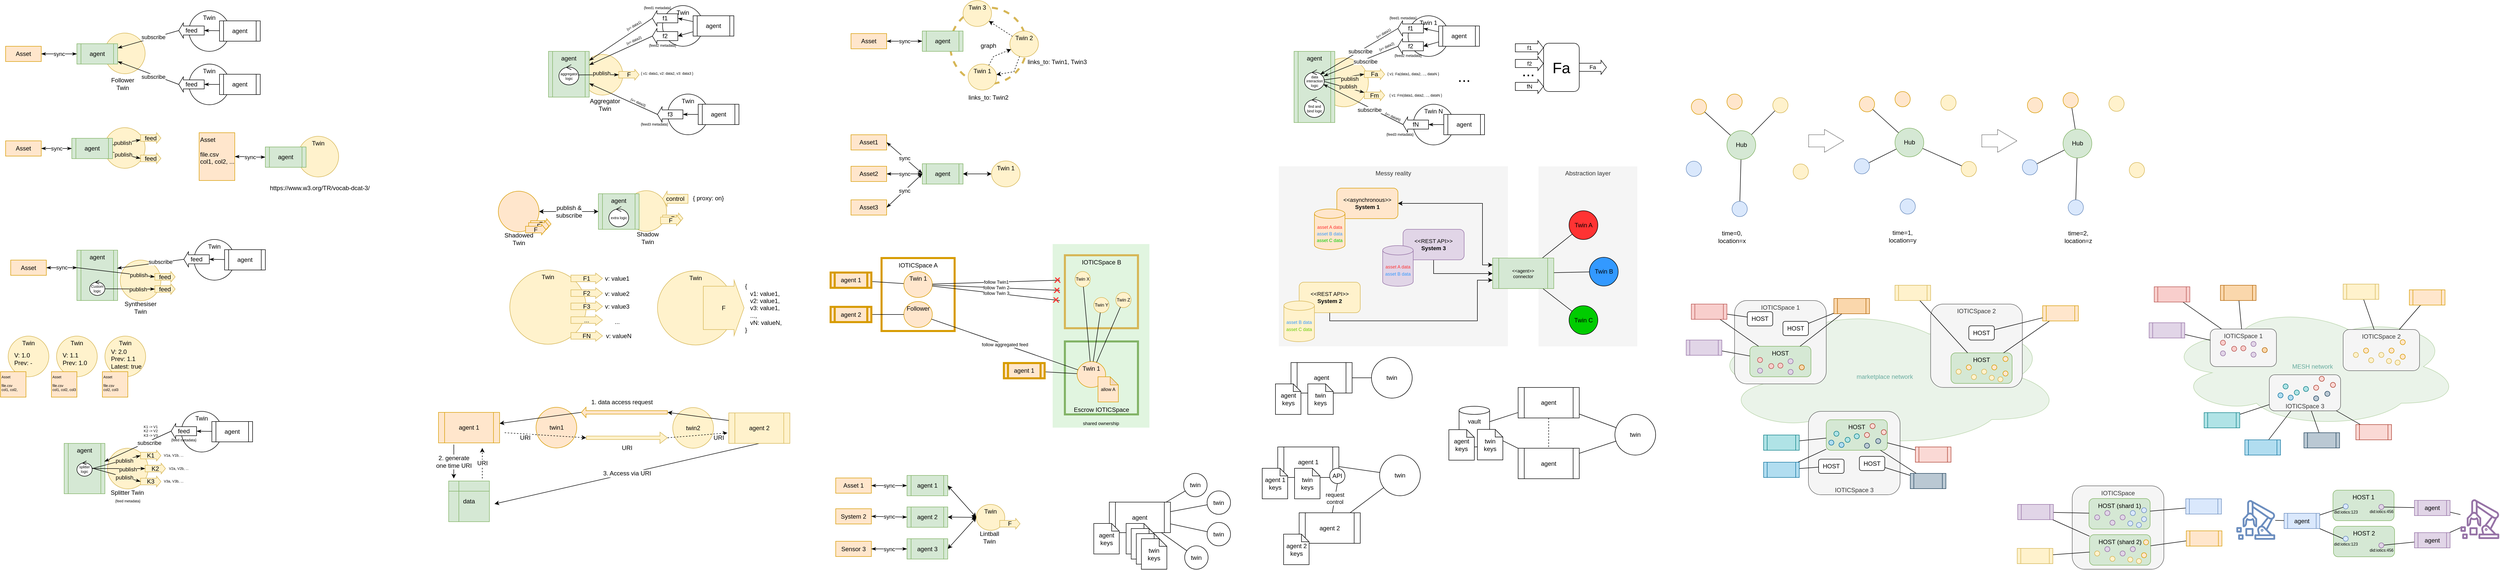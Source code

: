 <mxfile version="16.6.5" type="device"><diagram id="D0Xmx_UGtG_R-Hn3s5M2" name="Page-1"><mxGraphModel dx="1066" dy="757" grid="1" gridSize="10" guides="1" tooltips="1" connect="1" arrows="1" fold="1" page="1" pageScale="1" pageWidth="827" pageHeight="1169" math="0" shadow="0"><root><mxCell id="0"/><mxCell id="1" parent="0"/><mxCell id="1VjSuDgPF0RQ6vDxP6wa-129" value="HOST 2" style="rounded=1;whiteSpace=wrap;html=1;verticalAlign=top;fillColor=#d5e8d4;strokeColor=#82b366;" parent="1" vertex="1"><mxGeometry x="4611" y="1054" width="120" height="60" as="geometry"/></mxCell><mxCell id="D7zJYAnAHMYaYhCPeeGG-34" value="vault" style="shape=cylinder3;whiteSpace=wrap;html=1;boundedLbl=1;backgroundOutline=1;size=8;verticalAlign=top;" parent="1" vertex="1"><mxGeometry x="2894" y="818" width="60" height="80" as="geometry"/></mxCell><mxCell id="LQZeExEs7iWXj-Pr253q-61" value="Abstraction layer" style="rounded=0;whiteSpace=wrap;html=1;fontSize=12;fontColor=#333333;fillColor=#f5f5f5;strokeColor=none;verticalAlign=top;" parent="1" vertex="1"><mxGeometry x="3050" y="346.25" width="194" height="354" as="geometry"/></mxCell><mxCell id="LQZeExEs7iWXj-Pr253q-60" value="Messy reality" style="rounded=0;whiteSpace=wrap;html=1;fontSize=12;fontColor=#333333;fillColor=#f5f5f5;strokeColor=none;verticalAlign=top;" parent="1" vertex="1"><mxGeometry x="2540" y="346" width="450" height="354" as="geometry"/></mxCell><mxCell id="LQZeExEs7iWXj-Pr253q-1" value="" style="ellipse;whiteSpace=wrap;html=1;verticalAlign=top;fillColor=#fff2cc;strokeColor=#d6b656;" parent="1" vertex="1"><mxGeometry x="2620" y="133" width="96" height="96" as="geometry"/></mxCell><mxCell id="LQZeExEs7iWXj-Pr253q-4" value="agent" style="shape=process;whiteSpace=wrap;html=1;backgroundOutline=1;fillColor=#d5e8d4;strokeColor=#82b366;verticalAlign=top;" parent="1" vertex="1"><mxGeometry x="2570" y="120" width="80" height="140" as="geometry"/></mxCell><mxCell id="gNXgvPfP9ovzg26KDNBa-220" value="shared ownership" style="rounded=0;whiteSpace=wrap;html=1;fontSize=9;strokeWidth=1;fillColor=#E1F5E0;strokeColor=none;verticalAlign=bottom;" parent="1" vertex="1"><mxGeometry x="2096" y="499" width="190" height="361" as="geometry"/></mxCell><mxCell id="gNXgvPfP9ovzg26KDNBa-173" value="graph" style="ellipse;whiteSpace=wrap;html=1;aspect=fixed;fontSize=12;fillColor=none;strokeColor=#d6b656;strokeWidth=4;dashed=1;" parent="1" vertex="1"><mxGeometry x="1895" y="34" width="150" height="150" as="geometry"/></mxCell><mxCell id="gNXgvPfP9ovzg26KDNBa-16" value="agent" style="shape=process;whiteSpace=wrap;html=1;backgroundOutline=1;fillColor=#d5e8d4;strokeColor=#82b366;verticalAlign=top;" parent="1" vertex="1"><mxGeometry x="180" y="511" width="80" height="99" as="geometry"/></mxCell><mxCell id="9cSc91lexvF5Ney-PgAN-6" value="" style="ellipse;whiteSpace=wrap;html=1;verticalAlign=top;fillColor=#fff2cc;strokeColor=#d6b656;" parent="1" vertex="1"><mxGeometry x="234" y="84" width="80" height="80" as="geometry"/></mxCell><mxCell id="9cSc91lexvF5Ney-PgAN-5" value="sync" style="edgeStyle=orthogonalEdgeStyle;rounded=0;orthogonalLoop=1;jettySize=auto;html=1;startArrow=classicThin;startFill=1;endArrow=classicThin;endFill=1;" parent="1" source="9cSc91lexvF5Ney-PgAN-2" target="9cSc91lexvF5Ney-PgAN-4" edge="1"><mxGeometry relative="1" as="geometry"/></mxCell><mxCell id="9cSc91lexvF5Ney-PgAN-2" value="Asset" style="rounded=0;whiteSpace=wrap;html=1;fillColor=#ffe6cc;strokeColor=#d79b00;" parent="1" vertex="1"><mxGeometry x="40" y="110" width="70" height="30" as="geometry"/></mxCell><mxCell id="9cSc91lexvF5Ney-PgAN-14" value="subscribe" style="rounded=0;orthogonalLoop=1;jettySize=auto;html=1;entryX=1;entryY=0.5;entryDx=0;entryDy=0;entryPerimeter=0;labelBackgroundColor=default;startArrow=classicThin;startFill=1;endArrow=none;endFill=0;" parent="1" source="9cSc91lexvF5Ney-PgAN-4" target="9cSc91lexvF5Ney-PgAN-13" edge="1"><mxGeometry x="0.187" y="-4" relative="1" as="geometry"><mxPoint as="offset"/></mxGeometry></mxCell><mxCell id="9cSc91lexvF5Ney-PgAN-16" value="subscribe" style="edgeStyle=none;rounded=0;orthogonalLoop=1;jettySize=auto;html=1;entryX=1;entryY=0.5;entryDx=0;entryDy=0;entryPerimeter=0;labelBackgroundColor=default;startArrow=classicThin;startFill=1;endArrow=none;endFill=0;" parent="1" source="9cSc91lexvF5Ney-PgAN-4" target="9cSc91lexvF5Ney-PgAN-12" edge="1"><mxGeometry x="0.17" y="1" relative="1" as="geometry"><mxPoint as="offset"/></mxGeometry></mxCell><mxCell id="9cSc91lexvF5Ney-PgAN-4" value="agent" style="shape=process;whiteSpace=wrap;html=1;backgroundOutline=1;fillColor=#d5e8d4;strokeColor=#82b366;" parent="1" vertex="1"><mxGeometry x="180" y="105" width="80" height="40" as="geometry"/></mxCell><mxCell id="9cSc91lexvF5Ney-PgAN-7" value="Twin" style="ellipse;whiteSpace=wrap;html=1;verticalAlign=top;" parent="1" vertex="1"><mxGeometry x="400" y="40" width="80" height="80" as="geometry"/></mxCell><mxCell id="9cSc91lexvF5Ney-PgAN-8" value="Twin" style="ellipse;whiteSpace=wrap;html=1;verticalAlign=top;" parent="1" vertex="1"><mxGeometry x="400" y="145" width="80" height="80" as="geometry"/></mxCell><mxCell id="9cSc91lexvF5Ney-PgAN-17" style="edgeStyle=none;rounded=0;orthogonalLoop=1;jettySize=auto;html=1;entryX=0;entryY=0.5;entryDx=0;entryDy=0;entryPerimeter=0;labelBackgroundColor=default;startArrow=none;startFill=0;endArrow=classicThin;endFill=1;" parent="1" source="9cSc91lexvF5Ney-PgAN-9" target="9cSc91lexvF5Ney-PgAN-12" edge="1"><mxGeometry relative="1" as="geometry"/></mxCell><mxCell id="9cSc91lexvF5Ney-PgAN-9" value="agent" style="shape=process;whiteSpace=wrap;html=1;backgroundOutline=1;" parent="1" vertex="1"><mxGeometry x="460" y="60" width="80" height="40" as="geometry"/></mxCell><mxCell id="9cSc91lexvF5Ney-PgAN-18" style="edgeStyle=none;rounded=0;orthogonalLoop=1;jettySize=auto;html=1;entryX=0;entryY=0.5;entryDx=0;entryDy=0;entryPerimeter=0;labelBackgroundColor=default;startArrow=none;startFill=0;endArrow=classicThin;endFill=1;" parent="1" source="9cSc91lexvF5Ney-PgAN-10" target="9cSc91lexvF5Ney-PgAN-13" edge="1"><mxGeometry relative="1" as="geometry"/></mxCell><mxCell id="9cSc91lexvF5Ney-PgAN-10" value="agent" style="shape=process;whiteSpace=wrap;html=1;backgroundOutline=1;" parent="1" vertex="1"><mxGeometry x="460" y="165" width="80" height="40" as="geometry"/></mxCell><mxCell id="9cSc91lexvF5Ney-PgAN-12" value="feed" style="shape=singleArrow;direction=west;whiteSpace=wrap;html=1;arrowWidth=0.589;arrowSize=0.18;" parent="1" vertex="1"><mxGeometry x="380" y="64" width="50" height="30" as="geometry"/></mxCell><mxCell id="9cSc91lexvF5Ney-PgAN-13" value="feed" style="shape=singleArrow;direction=west;whiteSpace=wrap;html=1;arrowWidth=0.589;arrowSize=0.18;" parent="1" vertex="1"><mxGeometry x="380" y="170" width="50" height="30" as="geometry"/></mxCell><mxCell id="9cSc91lexvF5Ney-PgAN-19" value="" style="ellipse;whiteSpace=wrap;html=1;verticalAlign=top;fillColor=#fff2cc;strokeColor=#d6b656;" parent="1" vertex="1"><mxGeometry x="234" y="270" width="80" height="80" as="geometry"/></mxCell><mxCell id="9cSc91lexvF5Ney-PgAN-20" value="sync" style="edgeStyle=orthogonalEdgeStyle;rounded=0;orthogonalLoop=1;jettySize=auto;html=1;startArrow=classicThin;startFill=1;endArrow=classicThin;endFill=1;" parent="1" source="9cSc91lexvF5Ney-PgAN-21" target="9cSc91lexvF5Ney-PgAN-22" edge="1"><mxGeometry relative="1" as="geometry"/></mxCell><mxCell id="9cSc91lexvF5Ney-PgAN-21" value="Asset" style="rounded=0;whiteSpace=wrap;html=1;fillColor=#ffe6cc;strokeColor=#d79b00;" parent="1" vertex="1"><mxGeometry x="40" y="296" width="70" height="30" as="geometry"/></mxCell><mxCell id="9cSc91lexvF5Ney-PgAN-25" value="publish" style="edgeStyle=none;rounded=0;orthogonalLoop=1;jettySize=auto;html=1;labelBackgroundColor=#FFF2CC;startArrow=none;startFill=0;endArrow=classicThin;endFill=1;" parent="1" source="9cSc91lexvF5Ney-PgAN-22" target="9cSc91lexvF5Ney-PgAN-24" edge="1"><mxGeometry x="-0.259" relative="1" as="geometry"><mxPoint as="offset"/></mxGeometry></mxCell><mxCell id="9cSc91lexvF5Ney-PgAN-22" value="agent" style="shape=process;whiteSpace=wrap;html=1;backgroundOutline=1;fillColor=#d5e8d4;strokeColor=#82b366;" parent="1" vertex="1"><mxGeometry x="170" y="291" width="80" height="40" as="geometry"/></mxCell><mxCell id="9cSc91lexvF5Ney-PgAN-24" value="feed" style="shape=singleArrow;whiteSpace=wrap;html=1;arrowWidth=0.624;arrowSize=0.216;fillColor=#fff2cc;strokeColor=#d6b656;" parent="1" vertex="1"><mxGeometry x="305" y="280" width="40" height="21" as="geometry"/></mxCell><mxCell id="9cSc91lexvF5Ney-PgAN-26" value="feed" style="shape=singleArrow;whiteSpace=wrap;html=1;arrowWidth=0.624;arrowSize=0.216;fillColor=#fff2cc;strokeColor=#d6b656;" parent="1" vertex="1"><mxGeometry x="305" y="320" width="40" height="21" as="geometry"/></mxCell><mxCell id="9cSc91lexvF5Ney-PgAN-27" value="publish" style="edgeStyle=none;rounded=0;orthogonalLoop=1;jettySize=auto;html=1;labelBackgroundColor=#FFF2CC;startArrow=none;startFill=0;endArrow=classicThin;endFill=1;exitX=1.008;exitY=0.683;exitDx=0;exitDy=0;exitPerimeter=0;entryX=0;entryY=0.5;entryDx=0;entryDy=0;entryPerimeter=0;" parent="1" source="9cSc91lexvF5Ney-PgAN-22" target="9cSc91lexvF5Ney-PgAN-26" edge="1"><mxGeometry x="-0.259" relative="1" as="geometry"><mxPoint x="260" y="313.87" as="sourcePoint"/><mxPoint x="315" y="304.065" as="targetPoint"/><mxPoint as="offset"/></mxGeometry></mxCell><mxCell id="gNXgvPfP9ovzg26KDNBa-1" value="Twin" style="ellipse;whiteSpace=wrap;html=1;verticalAlign=top;fillColor=#fff2cc;strokeColor=#d6b656;" parent="1" vertex="1"><mxGeometry x="614" y="287" width="80" height="80" as="geometry"/></mxCell><mxCell id="gNXgvPfP9ovzg26KDNBa-2" value="sync" style="edgeStyle=orthogonalEdgeStyle;rounded=0;orthogonalLoop=1;jettySize=auto;html=1;startArrow=classicThin;startFill=1;endArrow=classicThin;endFill=1;" parent="1" source="gNXgvPfP9ovzg26KDNBa-3" target="gNXgvPfP9ovzg26KDNBa-5" edge="1"><mxGeometry relative="1" as="geometry"/></mxCell><mxCell id="gNXgvPfP9ovzg26KDNBa-3" value="Asset&lt;br&gt;&lt;br&gt;file.csv&lt;br&gt;col1, col2, ..." style="rounded=0;whiteSpace=wrap;html=1;fillColor=#ffe6cc;strokeColor=#d79b00;verticalAlign=top;align=left;" parent="1" vertex="1"><mxGeometry x="420" y="280" width="70" height="94" as="geometry"/></mxCell><mxCell id="gNXgvPfP9ovzg26KDNBa-5" value="agent" style="shape=process;whiteSpace=wrap;html=1;backgroundOutline=1;fillColor=#d5e8d4;strokeColor=#82b366;" parent="1" vertex="1"><mxGeometry x="550" y="308" width="80" height="40" as="geometry"/></mxCell><mxCell id="gNXgvPfP9ovzg26KDNBa-9" value="https://www.w3.org/TR/vocab-dcat-3/" style="text;html=1;strokeColor=none;fillColor=none;align=center;verticalAlign=middle;whiteSpace=wrap;rounded=0;" parent="1" vertex="1"><mxGeometry x="544" y="374" width="226" height="30" as="geometry"/></mxCell><mxCell id="gNXgvPfP9ovzg26KDNBa-12" value="" style="ellipse;whiteSpace=wrap;html=1;verticalAlign=middle;fillColor=#fff2cc;strokeColor=#d6b656;" parent="1" vertex="1"><mxGeometry x="265" y="530.5" width="80" height="80" as="geometry"/></mxCell><mxCell id="gNXgvPfP9ovzg26KDNBa-13" value="sync" style="edgeStyle=orthogonalEdgeStyle;rounded=0;orthogonalLoop=1;jettySize=auto;html=1;startArrow=classicThin;startFill=1;endArrow=classicThin;endFill=1;entryX=0.008;entryY=0.347;entryDx=0;entryDy=0;entryPerimeter=0;" parent="1" source="gNXgvPfP9ovzg26KDNBa-14" target="gNXgvPfP9ovzg26KDNBa-16" edge="1"><mxGeometry relative="1" as="geometry"><mxPoint x="170" y="544.5" as="targetPoint"/></mxGeometry></mxCell><mxCell id="gNXgvPfP9ovzg26KDNBa-14" value="Asset" style="rounded=0;whiteSpace=wrap;html=1;fillColor=#ffe6cc;strokeColor=#d79b00;" parent="1" vertex="1"><mxGeometry x="50" y="530.5" width="70" height="30" as="geometry"/></mxCell><mxCell id="gNXgvPfP9ovzg26KDNBa-15" value="publish" style="edgeStyle=none;rounded=0;orthogonalLoop=1;jettySize=auto;html=1;labelBackgroundColor=#FFF2CC;startArrow=none;startFill=0;endArrow=classicThin;endFill=1;exitX=-0.004;exitY=0.347;exitDx=0;exitDy=0;exitPerimeter=0;entryX=0;entryY=0.5;entryDx=0;entryDy=0;entryPerimeter=0;" parent="1" source="gNXgvPfP9ovzg26KDNBa-16" target="gNXgvPfP9ovzg26KDNBa-17" edge="1"><mxGeometry x="0.59" relative="1" as="geometry"><mxPoint as="offset"/><mxPoint x="400" y="560" as="targetPoint"/></mxGeometry></mxCell><mxCell id="gNXgvPfP9ovzg26KDNBa-17" value="feed" style="shape=singleArrow;whiteSpace=wrap;html=1;arrowWidth=0.624;arrowSize=0.216;fillColor=#fff2cc;strokeColor=#d6b656;" parent="1" vertex="1"><mxGeometry x="333" y="553" width="40" height="21" as="geometry"/></mxCell><mxCell id="gNXgvPfP9ovzg26KDNBa-18" value="feed" style="shape=singleArrow;whiteSpace=wrap;html=1;arrowWidth=0.624;arrowSize=0.216;fillColor=#fff2cc;strokeColor=#d6b656;" parent="1" vertex="1"><mxGeometry x="333" y="577" width="40" height="21" as="geometry"/></mxCell><mxCell id="gNXgvPfP9ovzg26KDNBa-19" value="publish" style="edgeStyle=none;rounded=0;orthogonalLoop=1;jettySize=auto;html=1;labelBackgroundColor=#FFF2CC;startArrow=none;startFill=0;endArrow=classicThin;endFill=1;exitX=0.967;exitY=0.567;exitDx=0;exitDy=0;exitPerimeter=0;entryX=0;entryY=0.5;entryDx=0;entryDy=0;entryPerimeter=0;" parent="1" source="gNXgvPfP9ovzg26KDNBa-25" target="gNXgvPfP9ovzg26KDNBa-18" edge="1"><mxGeometry x="0.334" y="-1" relative="1" as="geometry"><mxPoint x="270" y="533.87" as="sourcePoint"/><mxPoint x="325" y="524.065" as="targetPoint"/><mxPoint as="offset"/></mxGeometry></mxCell><mxCell id="gNXgvPfP9ovzg26KDNBa-25" value="Custom logic" style="ellipse;shape=umlControl;whiteSpace=wrap;html=1;fontSize=7;" parent="1" vertex="1"><mxGeometry x="205" y="570" width="30" height="30" as="geometry"/></mxCell><mxCell id="gNXgvPfP9ovzg26KDNBa-26" value="Twin" style="ellipse;whiteSpace=wrap;html=1;verticalAlign=top;" parent="1" vertex="1"><mxGeometry x="410" y="490" width="80" height="80" as="geometry"/></mxCell><mxCell id="gNXgvPfP9ovzg26KDNBa-27" style="edgeStyle=none;rounded=0;orthogonalLoop=1;jettySize=auto;html=1;entryX=0;entryY=0.5;entryDx=0;entryDy=0;entryPerimeter=0;labelBackgroundColor=default;startArrow=none;startFill=0;endArrow=classicThin;endFill=1;" parent="1" source="gNXgvPfP9ovzg26KDNBa-28" target="gNXgvPfP9ovzg26KDNBa-29" edge="1"><mxGeometry relative="1" as="geometry"/></mxCell><mxCell id="gNXgvPfP9ovzg26KDNBa-28" value="agent" style="shape=process;whiteSpace=wrap;html=1;backgroundOutline=1;" parent="1" vertex="1"><mxGeometry x="470" y="510" width="80" height="40" as="geometry"/></mxCell><mxCell id="gNXgvPfP9ovzg26KDNBa-29" value="feed" style="shape=singleArrow;direction=west;whiteSpace=wrap;html=1;arrowWidth=0.589;arrowSize=0.18;" parent="1" vertex="1"><mxGeometry x="390" y="514" width="50" height="30" as="geometry"/></mxCell><mxCell id="gNXgvPfP9ovzg26KDNBa-30" value="" style="edgeStyle=none;rounded=0;orthogonalLoop=1;jettySize=auto;html=1;entryX=1;entryY=0.5;entryDx=0;entryDy=0;entryPerimeter=0;labelBackgroundColor=default;startArrow=classicThin;startFill=1;endArrow=none;endFill=0;exitX=0.988;exitY=0.36;exitDx=0;exitDy=0;exitPerimeter=0;" parent="1" source="gNXgvPfP9ovzg26KDNBa-16" target="gNXgvPfP9ovzg26KDNBa-29" edge="1"><mxGeometry x="0.17" y="1" relative="1" as="geometry"><mxPoint as="offset"/><mxPoint x="280" y="528.5" as="sourcePoint"/><mxPoint x="400" y="494" as="targetPoint"/></mxGeometry></mxCell><mxCell id="6jeWKin9Ll09lfW82CDg-1" value="subscribe" style="edgeLabel;html=1;align=center;verticalAlign=middle;resizable=0;points=[];" parent="gNXgvPfP9ovzg26KDNBa-30" vertex="1" connectable="0"><mxGeometry x="0.3" y="1" relative="1" as="geometry"><mxPoint as="offset"/></mxGeometry></mxCell><mxCell id="gNXgvPfP9ovzg26KDNBa-31" value="Synthesiser Twin" style="text;html=1;strokeColor=none;fillColor=none;align=center;verticalAlign=middle;whiteSpace=wrap;rounded=0;fontSize=12;" parent="1" vertex="1"><mxGeometry x="275" y="617" width="60" height="13" as="geometry"/></mxCell><mxCell id="gNXgvPfP9ovzg26KDNBa-39" value="" style="group" parent="1" vertex="1" connectable="0"><mxGeometry x="45" y="680" width="80" height="110" as="geometry"/></mxCell><mxCell id="gNXgvPfP9ovzg26KDNBa-32" value="Twin" style="ellipse;whiteSpace=wrap;html=1;verticalAlign=top;fillColor=#fff2cc;strokeColor=#d6b656;" parent="gNXgvPfP9ovzg26KDNBa-39" vertex="1"><mxGeometry width="80" height="80" as="geometry"/></mxCell><mxCell id="gNXgvPfP9ovzg26KDNBa-34" value="V: 1.0&lt;br&gt;Prev: -" style="text;html=1;strokeColor=none;fillColor=none;align=left;verticalAlign=middle;whiteSpace=wrap;rounded=0;fontSize=12;" parent="gNXgvPfP9ovzg26KDNBa-39" vertex="1"><mxGeometry x="10" y="30" width="60" height="30" as="geometry"/></mxCell><mxCell id="gNXgvPfP9ovzg26KDNBa-40" value="" style="group" parent="1" vertex="1" connectable="0"><mxGeometry x="140" y="680" width="80" height="110" as="geometry"/></mxCell><mxCell id="gNXgvPfP9ovzg26KDNBa-35" value="Twin" style="ellipse;whiteSpace=wrap;html=1;verticalAlign=top;fillColor=#fff2cc;strokeColor=#d6b656;" parent="gNXgvPfP9ovzg26KDNBa-40" vertex="1"><mxGeometry width="80" height="80" as="geometry"/></mxCell><mxCell id="gNXgvPfP9ovzg26KDNBa-36" value="V: 1.1&lt;br&gt;Prev: 1.0" style="text;html=1;strokeColor=none;fillColor=none;align=left;verticalAlign=middle;whiteSpace=wrap;rounded=0;fontSize=12;" parent="gNXgvPfP9ovzg26KDNBa-40" vertex="1"><mxGeometry x="10" y="30" width="60" height="30" as="geometry"/></mxCell><mxCell id="gNXgvPfP9ovzg26KDNBa-52" value="Asset&lt;br style=&quot;font-size: 7px&quot;&gt;&lt;br style=&quot;font-size: 7px&quot;&gt;file.csv&lt;br style=&quot;font-size: 7px&quot;&gt;col1, col2, col3" style="rounded=0;whiteSpace=wrap;html=1;fillColor=#ffe6cc;strokeColor=#d79b00;verticalAlign=top;align=left;fontSize=7;" parent="gNXgvPfP9ovzg26KDNBa-40" vertex="1"><mxGeometry x="-10" y="70" width="50" height="50" as="geometry"/></mxCell><mxCell id="gNXgvPfP9ovzg26KDNBa-41" value="" style="group" parent="1" vertex="1" connectable="0"><mxGeometry x="235" y="680" width="80" height="120" as="geometry"/></mxCell><mxCell id="gNXgvPfP9ovzg26KDNBa-37" value="Twin" style="ellipse;whiteSpace=wrap;html=1;verticalAlign=top;fillColor=#fff2cc;strokeColor=#d6b656;" parent="gNXgvPfP9ovzg26KDNBa-41" vertex="1"><mxGeometry width="80" height="80" as="geometry"/></mxCell><mxCell id="gNXgvPfP9ovzg26KDNBa-38" value="V: 2.0&lt;br&gt;Prev: 1.1&lt;br&gt;Latest: true" style="text;html=1;strokeColor=none;fillColor=none;align=left;verticalAlign=middle;whiteSpace=wrap;rounded=0;fontSize=12;" parent="gNXgvPfP9ovzg26KDNBa-41" vertex="1"><mxGeometry x="10" y="30" width="65" height="30" as="geometry"/></mxCell><mxCell id="gNXgvPfP9ovzg26KDNBa-53" value="Asset&lt;br style=&quot;font-size: 7px&quot;&gt;&lt;br style=&quot;font-size: 7px&quot;&gt;file.csv&lt;br style=&quot;font-size: 7px&quot;&gt;col2, col3" style="rounded=0;whiteSpace=wrap;html=1;fillColor=#ffe6cc;strokeColor=#d79b00;verticalAlign=top;align=left;fontSize=7;" parent="gNXgvPfP9ovzg26KDNBa-41" vertex="1"><mxGeometry x="-5" y="70" width="50" height="50" as="geometry"/></mxCell><mxCell id="gNXgvPfP9ovzg26KDNBa-51" value="Asset&lt;br style=&quot;font-size: 7px&quot;&gt;&lt;br style=&quot;font-size: 7px&quot;&gt;file.csv&lt;br style=&quot;font-size: 7px&quot;&gt;col1, col2," style="rounded=0;whiteSpace=wrap;html=1;fillColor=#ffe6cc;strokeColor=#d79b00;verticalAlign=top;align=left;fontSize=7;" parent="1" vertex="1"><mxGeometry x="30" y="750" width="50" height="50" as="geometry"/></mxCell><mxCell id="gNXgvPfP9ovzg26KDNBa-54" value="agent" style="shape=process;whiteSpace=wrap;html=1;backgroundOutline=1;fillColor=#d5e8d4;strokeColor=#82b366;verticalAlign=top;" parent="1" vertex="1"><mxGeometry x="155" y="891" width="80" height="99" as="geometry"/></mxCell><mxCell id="gNXgvPfP9ovzg26KDNBa-55" value="" style="ellipse;whiteSpace=wrap;html=1;verticalAlign=middle;fillColor=#fff2cc;strokeColor=#d6b656;" parent="1" vertex="1"><mxGeometry x="240" y="900.5" width="80" height="80" as="geometry"/></mxCell><mxCell id="gNXgvPfP9ovzg26KDNBa-60" value="K1" style="shape=singleArrow;whiteSpace=wrap;html=1;arrowWidth=0.624;arrowSize=0.216;fillColor=#fff2cc;strokeColor=#d6b656;" parent="1" vertex="1"><mxGeometry x="305" y="904.5" width="40" height="21" as="geometry"/></mxCell><mxCell id="gNXgvPfP9ovzg26KDNBa-61" value="publish" style="edgeStyle=none;rounded=0;orthogonalLoop=1;jettySize=auto;html=1;labelBackgroundColor=#FFF2CC;startArrow=none;startFill=0;endArrow=classicThin;endFill=1;exitX=0.978;exitY=0.506;exitDx=0;exitDy=0;exitPerimeter=0;entryX=0;entryY=0.5;entryDx=0;entryDy=0;entryPerimeter=0;" parent="1" source="gNXgvPfP9ovzg26KDNBa-62" target="gNXgvPfP9ovzg26KDNBa-60" edge="1"><mxGeometry x="0.334" y="-1" relative="1" as="geometry"><mxPoint x="245" y="913.87" as="sourcePoint"/><mxPoint x="300" y="904.065" as="targetPoint"/><mxPoint as="offset"/></mxGeometry></mxCell><mxCell id="gNXgvPfP9ovzg26KDNBa-62" value="splitter logic" style="ellipse;shape=umlControl;whiteSpace=wrap;html=1;fontSize=7;" parent="1" vertex="1"><mxGeometry x="180" y="925.5" width="30" height="30" as="geometry"/></mxCell><mxCell id="gNXgvPfP9ovzg26KDNBa-63" value="Twin" style="ellipse;whiteSpace=wrap;html=1;verticalAlign=top;" parent="1" vertex="1"><mxGeometry x="385" y="828" width="80" height="80" as="geometry"/></mxCell><mxCell id="gNXgvPfP9ovzg26KDNBa-64" style="edgeStyle=none;rounded=0;orthogonalLoop=1;jettySize=auto;html=1;entryX=0;entryY=0.5;entryDx=0;entryDy=0;entryPerimeter=0;labelBackgroundColor=default;startArrow=none;startFill=0;endArrow=classicThin;endFill=1;" parent="1" source="gNXgvPfP9ovzg26KDNBa-65" target="gNXgvPfP9ovzg26KDNBa-66" edge="1"><mxGeometry relative="1" as="geometry"/></mxCell><mxCell id="gNXgvPfP9ovzg26KDNBa-65" value="agent" style="shape=process;whiteSpace=wrap;html=1;backgroundOutline=1;" parent="1" vertex="1"><mxGeometry x="445" y="848" width="80" height="40" as="geometry"/></mxCell><mxCell id="gNXgvPfP9ovzg26KDNBa-66" value="feed" style="shape=singleArrow;direction=west;whiteSpace=wrap;html=1;arrowWidth=0.589;arrowSize=0.18;" parent="1" vertex="1"><mxGeometry x="365" y="852" width="50" height="30" as="geometry"/></mxCell><mxCell id="gNXgvPfP9ovzg26KDNBa-67" value="" style="edgeStyle=none;rounded=0;orthogonalLoop=1;jettySize=auto;html=1;entryX=1;entryY=0.5;entryDx=0;entryDy=0;entryPerimeter=0;labelBackgroundColor=default;startArrow=classicThin;startFill=1;endArrow=none;endFill=0;exitX=0.988;exitY=0.36;exitDx=0;exitDy=0;exitPerimeter=0;" parent="1" source="gNXgvPfP9ovzg26KDNBa-54" target="gNXgvPfP9ovzg26KDNBa-66" edge="1"><mxGeometry x="0.17" y="1" relative="1" as="geometry"><mxPoint as="offset"/><mxPoint x="255" y="908.5" as="sourcePoint"/><mxPoint x="375" y="874" as="targetPoint"/></mxGeometry></mxCell><mxCell id="6jeWKin9Ll09lfW82CDg-2" value="subscribe" style="edgeLabel;html=1;align=center;verticalAlign=middle;resizable=0;points=[];" parent="gNXgvPfP9ovzg26KDNBa-67" vertex="1" connectable="0"><mxGeometry x="0.311" y="-3" relative="1" as="geometry"><mxPoint as="offset"/></mxGeometry></mxCell><mxCell id="gNXgvPfP9ovzg26KDNBa-68" value="Splitter Twin" style="text;html=1;strokeColor=none;fillColor=none;align=center;verticalAlign=middle;whiteSpace=wrap;rounded=0;fontSize=12;" parent="1" vertex="1"><mxGeometry x="244" y="981" width="70" height="13" as="geometry"/></mxCell><mxCell id="gNXgvPfP9ovzg26KDNBa-69" value="K1 -&amp;gt; V1&lt;br&gt;K2 -&amp;gt; V2&lt;br&gt;K3 -&amp;gt; V3" style="text;html=1;strokeColor=none;fillColor=none;align=center;verticalAlign=middle;whiteSpace=wrap;rounded=0;fontSize=7;" parent="1" vertex="1"><mxGeometry x="295" y="852" width="60" height="30" as="geometry"/></mxCell><mxCell id="gNXgvPfP9ovzg26KDNBa-70" value="K2" style="shape=singleArrow;whiteSpace=wrap;html=1;arrowWidth=0.624;arrowSize=0.216;fillColor=#fff2cc;strokeColor=#d6b656;" parent="1" vertex="1"><mxGeometry x="314" y="930" width="40" height="21" as="geometry"/></mxCell><mxCell id="gNXgvPfP9ovzg26KDNBa-71" value="publish" style="edgeStyle=none;rounded=0;orthogonalLoop=1;jettySize=auto;html=1;labelBackgroundColor=#FFF2CC;startArrow=none;startFill=0;endArrow=classicThin;endFill=1;entryX=0;entryY=0.5;entryDx=0;entryDy=0;entryPerimeter=0;" parent="1" source="gNXgvPfP9ovzg26KDNBa-62" target="gNXgvPfP9ovzg26KDNBa-70" edge="1"><mxGeometry x="0.334" y="-1" relative="1" as="geometry"><mxPoint x="219.01" y="977.01" as="sourcePoint"/><mxPoint x="320" y="944.5" as="targetPoint"/><mxPoint as="offset"/></mxGeometry></mxCell><mxCell id="gNXgvPfP9ovzg26KDNBa-72" value="K3" style="shape=singleArrow;whiteSpace=wrap;html=1;arrowWidth=0.624;arrowSize=0.216;fillColor=#fff2cc;strokeColor=#d6b656;" parent="1" vertex="1"><mxGeometry x="305" y="955.5" width="40" height="21" as="geometry"/></mxCell><mxCell id="gNXgvPfP9ovzg26KDNBa-73" value="publish" style="edgeStyle=none;rounded=0;orthogonalLoop=1;jettySize=auto;html=1;labelBackgroundColor=#FFF2CC;startArrow=none;startFill=0;endArrow=classicThin;endFill=1;entryX=0;entryY=0.5;entryDx=0;entryDy=0;entryPerimeter=0;exitX=1;exitY=0.472;exitDx=0;exitDy=0;exitPerimeter=0;" parent="1" source="gNXgvPfP9ovzg26KDNBa-62" target="gNXgvPfP9ovzg26KDNBa-72" edge="1"><mxGeometry x="0.334" y="-1" relative="1" as="geometry"><mxPoint x="220" y="950.5" as="sourcePoint"/><mxPoint x="324" y="950.5" as="targetPoint"/><mxPoint as="offset"/></mxGeometry></mxCell><mxCell id="gNXgvPfP9ovzg26KDNBa-74" value="V1a, V1b, ..." style="text;html=1;strokeColor=none;fillColor=none;align=center;verticalAlign=middle;whiteSpace=wrap;rounded=0;fontSize=7;" parent="1" vertex="1"><mxGeometry x="340" y="900" width="60" height="30" as="geometry"/></mxCell><mxCell id="gNXgvPfP9ovzg26KDNBa-75" value="V2a, V2b, ..." style="text;html=1;strokeColor=none;fillColor=none;align=center;verticalAlign=middle;whiteSpace=wrap;rounded=0;fontSize=7;" parent="1" vertex="1"><mxGeometry x="350" y="925.5" width="60" height="30" as="geometry"/></mxCell><mxCell id="gNXgvPfP9ovzg26KDNBa-76" value="V3a, V3b, ..." style="text;html=1;strokeColor=none;fillColor=none;align=center;verticalAlign=middle;whiteSpace=wrap;rounded=0;fontSize=7;" parent="1" vertex="1"><mxGeometry x="340" y="951" width="60" height="30" as="geometry"/></mxCell><mxCell id="gNXgvPfP9ovzg26KDNBa-78" value="{feed metadata}" style="text;html=1;strokeColor=none;fillColor=none;align=center;verticalAlign=middle;whiteSpace=wrap;rounded=0;fontSize=7;" parent="1" vertex="1"><mxGeometry x="360" y="870" width="60" height="30" as="geometry"/></mxCell><mxCell id="gNXgvPfP9ovzg26KDNBa-79" value="{feed metadata}" style="text;html=1;strokeColor=none;fillColor=none;align=center;verticalAlign=middle;whiteSpace=wrap;rounded=0;fontSize=7;" parent="1" vertex="1"><mxGeometry x="250" y="990" width="60" height="30" as="geometry"/></mxCell><mxCell id="gNXgvPfP9ovzg26KDNBa-80" value="" style="ellipse;whiteSpace=wrap;html=1;verticalAlign=top;fillColor=#fff2cc;strokeColor=#d6b656;" parent="1" vertex="1"><mxGeometry x="1172" y="126" width="80" height="80" as="geometry"/></mxCell><mxCell id="gNXgvPfP9ovzg26KDNBa-83" value="" style="rounded=0;orthogonalLoop=1;jettySize=auto;html=1;entryX=1;entryY=0.5;entryDx=0;entryDy=0;entryPerimeter=0;labelBackgroundColor=default;startArrow=classicThin;startFill=1;endArrow=none;endFill=0;" parent="1" source="gNXgvPfP9ovzg26KDNBa-85" target="gNXgvPfP9ovzg26KDNBa-93" edge="1"><mxGeometry x="0.187" y="-4" relative="1" as="geometry"><mxPoint as="offset"/></mxGeometry></mxCell><mxCell id="gNXgvPfP9ovzg26KDNBa-84" value="" style="edgeStyle=none;rounded=0;orthogonalLoop=1;jettySize=auto;html=1;entryX=1;entryY=0.5;entryDx=0;entryDy=0;entryPerimeter=0;labelBackgroundColor=default;startArrow=classicThin;startFill=1;endArrow=none;endFill=0;" parent="1" source="gNXgvPfP9ovzg26KDNBa-85" target="gNXgvPfP9ovzg26KDNBa-92" edge="1"><mxGeometry x="0.17" y="1" relative="1" as="geometry"><mxPoint as="offset"/></mxGeometry></mxCell><mxCell id="gNXgvPfP9ovzg26KDNBa-85" value="agent" style="shape=process;whiteSpace=wrap;html=1;backgroundOutline=1;fillColor=#d5e8d4;strokeColor=#82b366;verticalAlign=top;" parent="1" vertex="1"><mxGeometry x="1106" y="120" width="80" height="90" as="geometry"/></mxCell><mxCell id="gNXgvPfP9ovzg26KDNBa-86" value="Twin" style="ellipse;whiteSpace=wrap;html=1;verticalAlign=top;" parent="1" vertex="1"><mxGeometry x="1330" y="30" width="80" height="80" as="geometry"/></mxCell><mxCell id="gNXgvPfP9ovzg26KDNBa-87" value="Twin" style="ellipse;whiteSpace=wrap;html=1;verticalAlign=top;" parent="1" vertex="1"><mxGeometry x="1340" y="204" width="80" height="80" as="geometry"/></mxCell><mxCell id="gNXgvPfP9ovzg26KDNBa-88" style="edgeStyle=none;rounded=0;orthogonalLoop=1;jettySize=auto;html=1;entryX=0;entryY=0.5;entryDx=0;entryDy=0;entryPerimeter=0;labelBackgroundColor=default;startArrow=none;startFill=0;endArrow=classicThin;endFill=1;" parent="1" source="gNXgvPfP9ovzg26KDNBa-89" target="gNXgvPfP9ovzg26KDNBa-92" edge="1"><mxGeometry relative="1" as="geometry"/></mxCell><mxCell id="gNXgvPfP9ovzg26KDNBa-95" style="rounded=0;orthogonalLoop=1;jettySize=auto;html=1;entryX=0;entryY=0.5;entryDx=0;entryDy=0;entryPerimeter=0;fontSize=7;" parent="1" source="gNXgvPfP9ovzg26KDNBa-89" target="gNXgvPfP9ovzg26KDNBa-94" edge="1"><mxGeometry relative="1" as="geometry"/></mxCell><mxCell id="gNXgvPfP9ovzg26KDNBa-89" value="agent" style="shape=process;whiteSpace=wrap;html=1;backgroundOutline=1;" parent="1" vertex="1"><mxGeometry x="1390" y="50" width="80" height="40" as="geometry"/></mxCell><mxCell id="gNXgvPfP9ovzg26KDNBa-90" style="edgeStyle=none;rounded=0;orthogonalLoop=1;jettySize=auto;html=1;entryX=0;entryY=0.5;entryDx=0;entryDy=0;entryPerimeter=0;labelBackgroundColor=default;startArrow=none;startFill=0;endArrow=classicThin;endFill=1;" parent="1" source="gNXgvPfP9ovzg26KDNBa-91" target="gNXgvPfP9ovzg26KDNBa-93" edge="1"><mxGeometry relative="1" as="geometry"/></mxCell><mxCell id="gNXgvPfP9ovzg26KDNBa-91" value="agent" style="shape=process;whiteSpace=wrap;html=1;backgroundOutline=1;" parent="1" vertex="1"><mxGeometry x="1400" y="224" width="80" height="40" as="geometry"/></mxCell><mxCell id="gNXgvPfP9ovzg26KDNBa-92" value="f1" style="shape=singleArrow;direction=west;whiteSpace=wrap;html=1;arrowWidth=0.589;arrowSize=0.18;" parent="1" vertex="1"><mxGeometry x="1310" y="40" width="50" height="30" as="geometry"/></mxCell><mxCell id="gNXgvPfP9ovzg26KDNBa-93" value="f3" style="shape=singleArrow;direction=west;whiteSpace=wrap;html=1;arrowWidth=0.589;arrowSize=0.18;" parent="1" vertex="1"><mxGeometry x="1320" y="229" width="50" height="30" as="geometry"/></mxCell><mxCell id="gNXgvPfP9ovzg26KDNBa-94" value="f2" style="shape=singleArrow;direction=west;whiteSpace=wrap;html=1;arrowWidth=0.589;arrowSize=0.18;" parent="1" vertex="1"><mxGeometry x="1310" y="75" width="50" height="30" as="geometry"/></mxCell><mxCell id="gNXgvPfP9ovzg26KDNBa-96" value="" style="edgeStyle=none;rounded=0;orthogonalLoop=1;jettySize=auto;html=1;entryX=1;entryY=0.5;entryDx=0;entryDy=0;entryPerimeter=0;labelBackgroundColor=default;startArrow=classicThin;startFill=1;endArrow=none;endFill=0;" parent="1" source="gNXgvPfP9ovzg26KDNBa-85" target="gNXgvPfP9ovzg26KDNBa-94" edge="1"><mxGeometry x="0.17" y="1" relative="1" as="geometry"><mxPoint as="offset"/><mxPoint x="1190" y="140" as="sourcePoint"/><mxPoint x="1320" y="65" as="targetPoint"/></mxGeometry></mxCell><mxCell id="gNXgvPfP9ovzg26KDNBa-97" value="{feed1 metadata}" style="text;html=1;strokeColor=none;fillColor=none;align=center;verticalAlign=middle;whiteSpace=wrap;rounded=0;fontSize=7;" parent="1" vertex="1"><mxGeometry x="1290" y="20" width="60" height="30" as="geometry"/></mxCell><mxCell id="gNXgvPfP9ovzg26KDNBa-98" value="{feed2 metadata}" style="text;html=1;strokeColor=none;fillColor=none;align=center;verticalAlign=middle;whiteSpace=wrap;rounded=0;fontSize=7;" parent="1" vertex="1"><mxGeometry x="1300" y="94" width="60" height="30" as="geometry"/></mxCell><mxCell id="gNXgvPfP9ovzg26KDNBa-99" value="{feed3 metadata}" style="text;html=1;strokeColor=none;fillColor=none;align=center;verticalAlign=middle;whiteSpace=wrap;rounded=0;fontSize=7;" parent="1" vertex="1"><mxGeometry x="1284" y="249" width="60" height="30" as="geometry"/></mxCell><mxCell id="gNXgvPfP9ovzg26KDNBa-100" value="aggregator logic" style="ellipse;shape=umlControl;whiteSpace=wrap;html=1;fontSize=7;" parent="1" vertex="1"><mxGeometry x="1126.5" y="146" width="39" height="40" as="geometry"/></mxCell><mxCell id="gNXgvPfP9ovzg26KDNBa-101" value="F" style="shape=singleArrow;whiteSpace=wrap;html=1;arrowWidth=0.624;arrowSize=0.216;fillColor=#fff2cc;strokeColor=#d6b656;" parent="1" vertex="1"><mxGeometry x="1244" y="155.5" width="40" height="21" as="geometry"/></mxCell><mxCell id="gNXgvPfP9ovzg26KDNBa-102" value="publish" style="edgeStyle=none;rounded=0;orthogonalLoop=1;jettySize=auto;html=1;labelBackgroundColor=#FFF2CC;startArrow=none;startFill=0;endArrow=classicThin;endFill=1;entryX=0;entryY=0.5;entryDx=0;entryDy=0;entryPerimeter=0;exitX=0.962;exitY=0.508;exitDx=0;exitDy=0;exitPerimeter=0;" parent="1" source="gNXgvPfP9ovzg26KDNBa-100" target="gNXgvPfP9ovzg26KDNBa-101" edge="1"><mxGeometry x="0.155" y="3" relative="1" as="geometry"><mxPoint x="1095.488" y="166.304" as="sourcePoint"/><mxPoint x="1250" y="165" as="targetPoint"/><mxPoint as="offset"/></mxGeometry></mxCell><mxCell id="gNXgvPfP9ovzg26KDNBa-103" value="&lt;div style=&quot;text-align: left&quot;&gt;&lt;span&gt;{&amp;nbsp;&lt;/span&gt;&lt;span&gt;v1: data1,&amp;nbsp;&lt;/span&gt;&lt;span&gt;v2: data2,&amp;nbsp;&lt;/span&gt;&lt;span&gt;v3: data3&amp;nbsp;&lt;/span&gt;&lt;span&gt;}&lt;/span&gt;&lt;/div&gt;" style="text;html=1;strokeColor=none;fillColor=none;align=center;verticalAlign=middle;whiteSpace=wrap;rounded=0;fontSize=7;" parent="1" vertex="1"><mxGeometry x="1279" y="149" width="120" height="30" as="geometry"/></mxCell><mxCell id="gNXgvPfP9ovzg26KDNBa-104" value="{v= data1}" style="text;html=1;strokeColor=none;fillColor=none;align=center;verticalAlign=middle;whiteSpace=wrap;rounded=0;fontSize=7;rotation=-30;" parent="1" vertex="1"><mxGeometry x="1244" y="55" width="60" height="30" as="geometry"/></mxCell><mxCell id="gNXgvPfP9ovzg26KDNBa-105" value="{v= data2}" style="text;html=1;strokeColor=none;fillColor=none;align=center;verticalAlign=middle;whiteSpace=wrap;rounded=0;fontSize=7;rotation=-25;" parent="1" vertex="1"><mxGeometry x="1244" y="84" width="60" height="30" as="geometry"/></mxCell><mxCell id="gNXgvPfP9ovzg26KDNBa-106" value="{v= data3}" style="text;html=1;strokeColor=none;fillColor=none;align=center;verticalAlign=middle;whiteSpace=wrap;rounded=0;fontSize=7;rotation=25&#10;;" parent="1" vertex="1"><mxGeometry x="1252" y="206" width="60" height="30" as="geometry"/></mxCell><mxCell id="gNXgvPfP9ovzg26KDNBa-107" value="" style="ellipse;whiteSpace=wrap;html=1;verticalAlign=top;fillColor=#fff2cc;strokeColor=#d6b656;" parent="1" vertex="1"><mxGeometry x="1258" y="394" width="80" height="80" as="geometry"/></mxCell><mxCell id="gNXgvPfP9ovzg26KDNBa-111" value="agent" style="shape=process;whiteSpace=wrap;html=1;backgroundOutline=1;fillColor=#d5e8d4;strokeColor=#82b366;verticalAlign=top;" parent="1" vertex="1"><mxGeometry x="1204" y="400" width="80" height="70" as="geometry"/></mxCell><mxCell id="gNXgvPfP9ovzg26KDNBa-117" value="publish &amp;amp; &lt;br&gt;subscribe" style="edgeStyle=none;rounded=0;orthogonalLoop=1;jettySize=auto;html=1;fontSize=12;startArrow=classic;startFill=1;" parent="1" source="gNXgvPfP9ovzg26KDNBa-116" target="gNXgvPfP9ovzg26KDNBa-111" edge="1"><mxGeometry relative="1" as="geometry"/></mxCell><mxCell id="gNXgvPfP9ovzg26KDNBa-116" value="" style="ellipse;whiteSpace=wrap;html=1;verticalAlign=top;fillColor=#ffe6cc;strokeColor=#d79b00;" parent="1" vertex="1"><mxGeometry x="1007.5" y="395" width="80" height="80" as="geometry"/></mxCell><mxCell id="gNXgvPfP9ovzg26KDNBa-118" value="control" style="shape=singleArrow;direction=west;whiteSpace=wrap;html=1;arrowWidth=0.589;arrowSize=0.18;fillColor=#fff2cc;strokeColor=#d6b656;" parent="1" vertex="1"><mxGeometry x="1330" y="395" width="50" height="30" as="geometry"/></mxCell><mxCell id="gNXgvPfP9ovzg26KDNBa-119" value="F" style="shape=singleArrow;whiteSpace=wrap;html=1;arrowWidth=0.624;arrowSize=0.216;fillColor=#ffe6cc;strokeColor=#d79b00;" parent="1" vertex="1"><mxGeometry x="1071" y="449" width="40" height="21" as="geometry"/></mxCell><mxCell id="gNXgvPfP9ovzg26KDNBa-120" value="F" style="shape=singleArrow;whiteSpace=wrap;html=1;arrowWidth=0.624;arrowSize=0.216;fillColor=#ffe6cc;strokeColor=#d79b00;" parent="1" vertex="1"><mxGeometry x="1067" y="453" width="40" height="21" as="geometry"/></mxCell><mxCell id="gNXgvPfP9ovzg26KDNBa-121" value="F" style="shape=singleArrow;whiteSpace=wrap;html=1;arrowWidth=0.624;arrowSize=0.216;fillColor=#ffe6cc;strokeColor=#d79b00;" parent="1" vertex="1"><mxGeometry x="1061" y="460" width="40" height="21" as="geometry"/></mxCell><mxCell id="gNXgvPfP9ovzg26KDNBa-122" value="F" style="shape=singleArrow;whiteSpace=wrap;html=1;arrowWidth=0.624;arrowSize=0.216;fillColor=#fff2cc;strokeColor=#d6b656;" parent="1" vertex="1"><mxGeometry x="1330" y="438" width="40" height="21" as="geometry"/></mxCell><mxCell id="gNXgvPfP9ovzg26KDNBa-123" value="F" style="shape=singleArrow;whiteSpace=wrap;html=1;arrowWidth=0.624;arrowSize=0.216;fillColor=#fff2cc;strokeColor=#d6b656;" parent="1" vertex="1"><mxGeometry x="1326" y="442" width="40" height="21" as="geometry"/></mxCell><mxCell id="gNXgvPfP9ovzg26KDNBa-125" value="extra logic" style="ellipse;shape=umlControl;whiteSpace=wrap;html=1;fontSize=7;" parent="1" vertex="1"><mxGeometry x="1224.5" y="425" width="39" height="40" as="geometry"/></mxCell><mxCell id="gNXgvPfP9ovzg26KDNBa-126" value="{ proxy: on}" style="text;html=1;strokeColor=none;fillColor=none;align=center;verticalAlign=middle;whiteSpace=wrap;rounded=0;fontSize=12;" parent="1" vertex="1"><mxGeometry x="1380" y="394" width="80" height="30" as="geometry"/></mxCell><mxCell id="gNXgvPfP9ovzg26KDNBa-127" value="Twin" style="ellipse;whiteSpace=wrap;html=1;verticalAlign=top;fillColor=#fff2cc;strokeColor=#d6b656;" parent="1" vertex="1"><mxGeometry x="1030" y="550" width="150" height="146" as="geometry"/></mxCell><mxCell id="gNXgvPfP9ovzg26KDNBa-124" value="F1" style="shape=singleArrow;whiteSpace=wrap;html=1;arrowWidth=0.624;arrowSize=0.216;fillColor=#fff2cc;strokeColor=#d6b656;" parent="1" vertex="1"><mxGeometry x="1150" y="556" width="62" height="21" as="geometry"/></mxCell><mxCell id="gNXgvPfP9ovzg26KDNBa-134" value="F2" style="shape=singleArrow;whiteSpace=wrap;html=1;arrowWidth=0.624;arrowSize=0.216;fillColor=#fff2cc;strokeColor=#d6b656;" parent="1" vertex="1"><mxGeometry x="1150" y="585" width="62" height="21" as="geometry"/></mxCell><mxCell id="gNXgvPfP9ovzg26KDNBa-135" value="..." style="shape=singleArrow;whiteSpace=wrap;html=1;arrowWidth=0.624;arrowSize=0.216;fillColor=#fff2cc;strokeColor=#d6b656;" parent="1" vertex="1"><mxGeometry x="1150" y="638" width="62" height="21" as="geometry"/></mxCell><mxCell id="gNXgvPfP9ovzg26KDNBa-136" value="F3" style="shape=singleArrow;whiteSpace=wrap;html=1;arrowWidth=0.624;arrowSize=0.216;fillColor=#fff2cc;strokeColor=#d6b656;" parent="1" vertex="1"><mxGeometry x="1150" y="611" width="62" height="21" as="geometry"/></mxCell><mxCell id="gNXgvPfP9ovzg26KDNBa-137" value="FN" style="shape=singleArrow;whiteSpace=wrap;html=1;arrowWidth=0.624;arrowSize=0.216;fillColor=#fff2cc;strokeColor=#d6b656;" parent="1" vertex="1"><mxGeometry x="1150" y="669" width="62" height="21" as="geometry"/></mxCell><mxCell id="gNXgvPfP9ovzg26KDNBa-138" value="v: value1" style="text;html=1;strokeColor=none;fillColor=none;align=center;verticalAlign=middle;whiteSpace=wrap;rounded=0;fontSize=12;" parent="1" vertex="1"><mxGeometry x="1211" y="551.5" width="60" height="30" as="geometry"/></mxCell><mxCell id="gNXgvPfP9ovzg26KDNBa-139" value="v: value2" style="text;html=1;strokeColor=none;fillColor=none;align=center;verticalAlign=middle;whiteSpace=wrap;rounded=0;fontSize=12;" parent="1" vertex="1"><mxGeometry x="1211" y="581.5" width="60" height="30" as="geometry"/></mxCell><mxCell id="gNXgvPfP9ovzg26KDNBa-140" value="v: value3" style="text;html=1;strokeColor=none;fillColor=none;align=center;verticalAlign=middle;whiteSpace=wrap;rounded=0;fontSize=12;" parent="1" vertex="1"><mxGeometry x="1211" y="606.5" width="60" height="30" as="geometry"/></mxCell><mxCell id="gNXgvPfP9ovzg26KDNBa-141" value="..." style="text;html=1;strokeColor=none;fillColor=none;align=center;verticalAlign=middle;whiteSpace=wrap;rounded=0;fontSize=12;" parent="1" vertex="1"><mxGeometry x="1211" y="636.5" width="60" height="30" as="geometry"/></mxCell><mxCell id="gNXgvPfP9ovzg26KDNBa-142" value="v: valueN" style="text;html=1;strokeColor=none;fillColor=none;align=center;verticalAlign=middle;whiteSpace=wrap;rounded=0;fontSize=12;" parent="1" vertex="1"><mxGeometry x="1214" y="664.5" width="60" height="30" as="geometry"/></mxCell><mxCell id="gNXgvPfP9ovzg26KDNBa-143" value="Twin" style="ellipse;whiteSpace=wrap;html=1;verticalAlign=top;fillColor=#fff2cc;strokeColor=#d6b656;" parent="1" vertex="1"><mxGeometry x="1320" y="551.5" width="150" height="146" as="geometry"/></mxCell><mxCell id="gNXgvPfP9ovzg26KDNBa-144" value="F" style="shape=singleArrow;whiteSpace=wrap;html=1;arrowWidth=0.782;arrowSize=0.245;fillColor=#fff2cc;strokeColor=#d6b656;" parent="1" vertex="1"><mxGeometry x="1410" y="570" width="80" height="109" as="geometry"/></mxCell><mxCell id="gNXgvPfP9ovzg26KDNBa-145" value="{&lt;br&gt;&amp;nbsp; &amp;nbsp;v1: value1,&lt;br&gt;&amp;nbsp; &amp;nbsp;v2: value1,&lt;br&gt;&amp;nbsp; &amp;nbsp;v3: value1,&lt;br&gt;&amp;nbsp; &amp;nbsp;...,&lt;br&gt;&amp;nbsp; &amp;nbsp;vN: valueN,&lt;br&gt;}" style="text;html=1;strokeColor=none;fillColor=none;align=left;verticalAlign=middle;whiteSpace=wrap;rounded=0;fontSize=12;" parent="1" vertex="1"><mxGeometry x="1490" y="548.75" width="90" height="151.5" as="geometry"/></mxCell><mxCell id="gNXgvPfP9ovzg26KDNBa-146" value="twin1" style="ellipse;whiteSpace=wrap;html=1;aspect=fixed;fontSize=12;fillColor=#ffe6cc;strokeColor=#d79b00;" parent="1" vertex="1"><mxGeometry x="1081.5" y="820" width="80" height="80" as="geometry"/></mxCell><mxCell id="gNXgvPfP9ovzg26KDNBa-147" value="twin2" style="ellipse;whiteSpace=wrap;html=1;aspect=fixed;fontSize=12;fillColor=#fff2cc;strokeColor=#d6b656;" parent="1" vertex="1"><mxGeometry x="1350" y="820.5" width="80" height="80" as="geometry"/></mxCell><mxCell id="gNXgvPfP9ovzg26KDNBa-148" value="data" style="shape=internalStorage;whiteSpace=wrap;html=1;backgroundOutline=1;fontSize=12;fillColor=#d5e8d4;strokeColor=#82b366;" parent="1" vertex="1"><mxGeometry x="910" y="965" width="80" height="80" as="geometry"/></mxCell><mxCell id="gNXgvPfP9ovzg26KDNBa-149" value="1. data access request" style="shape=flexArrow;endArrow=classic;html=1;rounded=0;fontSize=12;width=6.667;endSize=2.748;fillColor=#ffe6cc;strokeColor=#d79b00;endWidth=13.016;" parent="1" edge="1"><mxGeometry x="0.059" y="-20" width="50" height="50" relative="1" as="geometry"><mxPoint x="1340" y="830" as="sourcePoint"/><mxPoint x="1170" y="830" as="targetPoint"/><mxPoint as="offset"/></mxGeometry></mxCell><mxCell id="gNXgvPfP9ovzg26KDNBa-151" value="agent 1" style="shape=process;whiteSpace=wrap;html=1;backgroundOutline=1;fontSize=12;fillColor=#ffe6cc;strokeColor=#d79b00;" parent="1" vertex="1"><mxGeometry x="890" y="830" width="120" height="60" as="geometry"/></mxCell><mxCell id="gNXgvPfP9ovzg26KDNBa-152" value="" style="endArrow=classic;html=1;rounded=0;fontSize=12;" parent="1" target="gNXgvPfP9ovzg26KDNBa-151" edge="1"><mxGeometry width="50" height="50" relative="1" as="geometry"><mxPoint x="1170" y="830" as="sourcePoint"/><mxPoint x="1180" y="920" as="targetPoint"/></mxGeometry></mxCell><mxCell id="gNXgvPfP9ovzg26KDNBa-153" value="2. generate &lt;br&gt;one time URI" style="endArrow=classic;html=1;rounded=0;fontSize=12;exitX=0.251;exitY=1.055;exitDx=0;exitDy=0;exitPerimeter=0;" parent="1" source="gNXgvPfP9ovzg26KDNBa-151" edge="1"><mxGeometry width="50" height="50" relative="1" as="geometry"><mxPoint x="1130" y="970" as="sourcePoint"/><mxPoint x="920" y="960" as="targetPoint"/></mxGeometry></mxCell><mxCell id="gNXgvPfP9ovzg26KDNBa-154" value="URI" style="endArrow=classic;html=1;rounded=0;fontSize=12;dashed=1;" parent="1" edge="1"><mxGeometry width="50" height="50" relative="1" as="geometry"><mxPoint x="976" y="960" as="sourcePoint"/><mxPoint x="976" y="900" as="targetPoint"/></mxGeometry></mxCell><mxCell id="gNXgvPfP9ovzg26KDNBa-155" value="URI" style="endArrow=classic;html=1;rounded=0;fontSize=12;dashed=1;" parent="1" edge="1"><mxGeometry x="-0.494" y="-7" width="50" height="50" relative="1" as="geometry"><mxPoint x="1020" y="870" as="sourcePoint"/><mxPoint x="1180" y="880" as="targetPoint"/><mxPoint as="offset"/></mxGeometry></mxCell><mxCell id="gNXgvPfP9ovzg26KDNBa-156" value="URI" style="shape=flexArrow;endArrow=classic;html=1;rounded=0;fontSize=12;width=6.667;endSize=4.557;endWidth=14.921;fillColor=#fff2cc;strokeColor=#d6b656;" parent="1" edge="1"><mxGeometry y="-20" width="50" height="50" relative="1" as="geometry"><mxPoint x="1180" y="880" as="sourcePoint"/><mxPoint x="1340" y="880" as="targetPoint"/><mxPoint as="offset"/></mxGeometry></mxCell><mxCell id="gNXgvPfP9ovzg26KDNBa-157" value="3. Access via URI" style="endArrow=classic;html=1;rounded=0;fontSize=12;exitX=0.5;exitY=1;exitDx=0;exitDy=0;" parent="1" source="gNXgvPfP9ovzg26KDNBa-159" edge="1"><mxGeometry width="50" height="50" relative="1" as="geometry"><mxPoint x="1286.5" y="943.18" as="sourcePoint"/><mxPoint x="1000" y="1010" as="targetPoint"/></mxGeometry></mxCell><mxCell id="gNXgvPfP9ovzg26KDNBa-159" value="agent 2" style="shape=process;whiteSpace=wrap;html=1;backgroundOutline=1;fontSize=12;fillColor=#fff2cc;strokeColor=#d6b656;" parent="1" vertex="1"><mxGeometry x="1460" y="831" width="120" height="60" as="geometry"/></mxCell><mxCell id="gNXgvPfP9ovzg26KDNBa-160" value="" style="endArrow=classic;html=1;rounded=0;fontSize=12;exitX=0;exitY=0.25;exitDx=0;exitDy=0;" parent="1" source="gNXgvPfP9ovzg26KDNBa-159" edge="1"><mxGeometry width="50" height="50" relative="1" as="geometry"><mxPoint x="1180" y="840" as="sourcePoint"/><mxPoint x="1340" y="830" as="targetPoint"/></mxGeometry></mxCell><mxCell id="gNXgvPfP9ovzg26KDNBa-161" value="URI" style="endArrow=classic;html=1;rounded=0;fontSize=12;dashed=1;entryX=-0.023;entryY=0.657;entryDx=0;entryDy=0;entryPerimeter=0;" parent="1" target="gNXgvPfP9ovzg26KDNBa-159" edge="1"><mxGeometry x="0.695" y="-8" width="50" height="50" relative="1" as="geometry"><mxPoint x="1340" y="880" as="sourcePoint"/><mxPoint x="1190" y="890" as="targetPoint"/><mxPoint as="offset"/></mxGeometry></mxCell><mxCell id="gNXgvPfP9ovzg26KDNBa-162" value="Twin 3" style="ellipse;whiteSpace=wrap;html=1;verticalAlign=top;fillColor=#fff2cc;strokeColor=#d6b656;" parent="1" vertex="1"><mxGeometry x="1920" y="20" width="56" height="51" as="geometry"/></mxCell><mxCell id="gNXgvPfP9ovzg26KDNBa-163" value="sync" style="edgeStyle=orthogonalEdgeStyle;rounded=0;orthogonalLoop=1;jettySize=auto;html=1;startArrow=classicThin;startFill=1;endArrow=classicThin;endFill=1;" parent="1" source="gNXgvPfP9ovzg26KDNBa-164" target="gNXgvPfP9ovzg26KDNBa-165" edge="1"><mxGeometry relative="1" as="geometry"/></mxCell><mxCell id="gNXgvPfP9ovzg26KDNBa-164" value="Asset" style="rounded=0;whiteSpace=wrap;html=1;fillColor=#ffe6cc;strokeColor=#d79b00;" parent="1" vertex="1"><mxGeometry x="1700" y="85" width="70" height="30" as="geometry"/></mxCell><mxCell id="gNXgvPfP9ovzg26KDNBa-165" value="agent" style="shape=process;whiteSpace=wrap;html=1;backgroundOutline=1;fillColor=#d5e8d4;strokeColor=#82b366;" parent="1" vertex="1"><mxGeometry x="1840" y="80" width="80" height="40" as="geometry"/></mxCell><mxCell id="gNXgvPfP9ovzg26KDNBa-171" style="edgeStyle=none;rounded=0;orthogonalLoop=1;jettySize=auto;html=1;dashed=1;fontSize=12;" parent="1" source="gNXgvPfP9ovzg26KDNBa-166" target="gNXgvPfP9ovzg26KDNBa-167" edge="1"><mxGeometry relative="1" as="geometry"><Array as="points"><mxPoint x="2020" y="160"/></Array></mxGeometry></mxCell><mxCell id="gNXgvPfP9ovzg26KDNBa-172" style="edgeStyle=none;rounded=0;orthogonalLoop=1;jettySize=auto;html=1;dashed=1;fontSize=12;" parent="1" source="gNXgvPfP9ovzg26KDNBa-166" target="gNXgvPfP9ovzg26KDNBa-162" edge="1"><mxGeometry relative="1" as="geometry"/></mxCell><mxCell id="gNXgvPfP9ovzg26KDNBa-166" value="Twin 2" style="ellipse;whiteSpace=wrap;html=1;verticalAlign=top;fillColor=#fff2cc;strokeColor=#d6b656;" parent="1" vertex="1"><mxGeometry x="2012" y="80" width="56" height="51" as="geometry"/></mxCell><mxCell id="gNXgvPfP9ovzg26KDNBa-169" style="edgeStyle=none;rounded=0;orthogonalLoop=1;jettySize=auto;html=1;dashed=1;fontSize=12;" parent="1" source="gNXgvPfP9ovzg26KDNBa-167" target="gNXgvPfP9ovzg26KDNBa-166" edge="1"><mxGeometry relative="1" as="geometry"><Array as="points"><mxPoint x="1980" y="130"/></Array></mxGeometry></mxCell><mxCell id="gNXgvPfP9ovzg26KDNBa-167" value="Twin 1" style="ellipse;whiteSpace=wrap;html=1;verticalAlign=top;fillColor=#fff2cc;strokeColor=#d6b656;" parent="1" vertex="1"><mxGeometry x="1930" y="145" width="56" height="51" as="geometry"/></mxCell><mxCell id="gNXgvPfP9ovzg26KDNBa-168" value="links_to: Twin2" style="text;html=1;strokeColor=none;fillColor=none;align=center;verticalAlign=middle;whiteSpace=wrap;rounded=0;fontSize=12;" parent="1" vertex="1"><mxGeometry x="1920" y="196" width="100" height="30" as="geometry"/></mxCell><mxCell id="gNXgvPfP9ovzg26KDNBa-170" value="links_to: Twin1, Twin3" style="text;html=1;strokeColor=none;fillColor=none;align=center;verticalAlign=middle;whiteSpace=wrap;rounded=0;fontSize=12;" parent="1" vertex="1"><mxGeometry x="2045" y="126" width="120" height="30" as="geometry"/></mxCell><mxCell id="gNXgvPfP9ovzg26KDNBa-174" value="sync" style="edgeStyle=orthogonalEdgeStyle;rounded=0;orthogonalLoop=1;jettySize=auto;html=1;startArrow=classicThin;startFill=1;endArrow=classicThin;endFill=1;" parent="1" source="gNXgvPfP9ovzg26KDNBa-175" target="gNXgvPfP9ovzg26KDNBa-176" edge="1"><mxGeometry relative="1" as="geometry"/></mxCell><mxCell id="gNXgvPfP9ovzg26KDNBa-175" value="Asset2" style="rounded=0;whiteSpace=wrap;html=1;fillColor=#ffe6cc;strokeColor=#d79b00;" parent="1" vertex="1"><mxGeometry x="1700" y="346" width="70" height="30" as="geometry"/></mxCell><mxCell id="gNXgvPfP9ovzg26KDNBa-183" style="edgeStyle=none;rounded=0;orthogonalLoop=1;jettySize=auto;html=1;entryX=0;entryY=0.5;entryDx=0;entryDy=0;fontSize=12;startArrow=classic;startFill=1;" parent="1" source="gNXgvPfP9ovzg26KDNBa-176" target="gNXgvPfP9ovzg26KDNBa-182" edge="1"><mxGeometry relative="1" as="geometry"/></mxCell><mxCell id="gNXgvPfP9ovzg26KDNBa-176" value="agent" style="shape=process;whiteSpace=wrap;html=1;backgroundOutline=1;fillColor=#d5e8d4;strokeColor=#82b366;" parent="1" vertex="1"><mxGeometry x="1840" y="341" width="80" height="40" as="geometry"/></mxCell><mxCell id="gNXgvPfP9ovzg26KDNBa-177" value="Asset1" style="rounded=0;whiteSpace=wrap;html=1;fillColor=#ffe6cc;strokeColor=#d79b00;" parent="1" vertex="1"><mxGeometry x="1700" y="284" width="70" height="30" as="geometry"/></mxCell><mxCell id="gNXgvPfP9ovzg26KDNBa-178" value="Asset3" style="rounded=0;whiteSpace=wrap;html=1;fillColor=#ffe6cc;strokeColor=#d79b00;" parent="1" vertex="1"><mxGeometry x="1700" y="412" width="70" height="30" as="geometry"/></mxCell><mxCell id="gNXgvPfP9ovzg26KDNBa-179" value="sync" style="rounded=0;orthogonalLoop=1;jettySize=auto;html=1;startArrow=classicThin;startFill=1;endArrow=classicThin;endFill=1;exitX=1;exitY=0.5;exitDx=0;exitDy=0;entryX=0;entryY=0.5;entryDx=0;entryDy=0;" parent="1" source="gNXgvPfP9ovzg26KDNBa-178" target="gNXgvPfP9ovzg26KDNBa-176" edge="1"><mxGeometry relative="1" as="geometry"><mxPoint x="1780" y="371" as="sourcePoint"/><mxPoint x="1850" y="371" as="targetPoint"/></mxGeometry></mxCell><mxCell id="gNXgvPfP9ovzg26KDNBa-181" value="sync" style="rounded=0;orthogonalLoop=1;jettySize=auto;html=1;startArrow=classicThin;startFill=1;endArrow=classicThin;endFill=1;exitX=1;exitY=0.5;exitDx=0;exitDy=0;" parent="1" source="gNXgvPfP9ovzg26KDNBa-177" edge="1"><mxGeometry relative="1" as="geometry"><mxPoint x="1780" y="371" as="sourcePoint"/><mxPoint x="1840" y="360" as="targetPoint"/></mxGeometry></mxCell><mxCell id="gNXgvPfP9ovzg26KDNBa-182" value="Twin 1" style="ellipse;whiteSpace=wrap;html=1;verticalAlign=top;fillColor=#fff2cc;strokeColor=#d6b656;" parent="1" vertex="1"><mxGeometry x="1976" y="335.5" width="56" height="51" as="geometry"/></mxCell><mxCell id="gNXgvPfP9ovzg26KDNBa-184" value="IOTICSpace A" style="whiteSpace=wrap;html=1;aspect=fixed;fontSize=12;strokeWidth=4;fillColor=none;strokeColor=#d79b00;verticalAlign=top;" parent="1" vertex="1"><mxGeometry x="1760" y="526.5" width="143.5" height="143.5" as="geometry"/></mxCell><mxCell id="gNXgvPfP9ovzg26KDNBa-185" value="IOTICSpace B" style="whiteSpace=wrap;html=1;aspect=fixed;fontSize=12;strokeWidth=4;fillColor=none;strokeColor=#d6b656;verticalAlign=top;" parent="1" vertex="1"><mxGeometry x="2120" y="521" width="143.5" height="143.5" as="geometry"/></mxCell><mxCell id="gNXgvPfP9ovzg26KDNBa-186" value="Escrow IOTICSpace" style="whiteSpace=wrap;html=1;aspect=fixed;fontSize=12;strokeWidth=4;fillColor=none;strokeColor=#82b366;verticalAlign=bottom;" parent="1" vertex="1"><mxGeometry x="2120" y="690.5" width="143.5" height="143.5" as="geometry"/></mxCell><mxCell id="gNXgvPfP9ovzg26KDNBa-215" style="edgeStyle=none;rounded=0;orthogonalLoop=1;jettySize=auto;html=1;fontSize=9;startArrow=none;startFill=0;endArrow=none;endFill=0;strokeColor=#000000;strokeWidth=1;" parent="1" source="gNXgvPfP9ovzg26KDNBa-187" target="gNXgvPfP9ovzg26KDNBa-188" edge="1"><mxGeometry relative="1" as="geometry"/></mxCell><mxCell id="gNXgvPfP9ovzg26KDNBa-187" value="agent 1" style="shape=process;whiteSpace=wrap;html=1;backgroundOutline=1;fontSize=12;strokeWidth=4;fillColor=#ffe6cc;strokeColor=#d79b00;" parent="1" vertex="1"><mxGeometry x="1660" y="555" width="80" height="30" as="geometry"/></mxCell><mxCell id="gNXgvPfP9ovzg26KDNBa-188" value="Twin 1" style="ellipse;whiteSpace=wrap;html=1;verticalAlign=top;fillColor=#ffe6cc;strokeColor=#d79b00;" parent="1" vertex="1"><mxGeometry x="1803.75" y="553" width="56" height="51" as="geometry"/></mxCell><mxCell id="gNXgvPfP9ovzg26KDNBa-190" value="Follower" style="ellipse;whiteSpace=wrap;html=1;verticalAlign=top;fillColor=#ffe6cc;strokeColor=#d79b00;" parent="1" vertex="1"><mxGeometry x="1803.75" y="612" width="56" height="51" as="geometry"/></mxCell><mxCell id="gNXgvPfP9ovzg26KDNBa-191" style="edgeStyle=none;rounded=0;orthogonalLoop=1;jettySize=auto;html=1;fontSize=12;startArrow=none;startFill=0;endArrow=none;endFill=0;" parent="1" source="gNXgvPfP9ovzg26KDNBa-192" target="gNXgvPfP9ovzg26KDNBa-193" edge="1"><mxGeometry relative="1" as="geometry"/></mxCell><mxCell id="gNXgvPfP9ovzg26KDNBa-192" value="agent 1" style="shape=process;whiteSpace=wrap;html=1;backgroundOutline=1;fontSize=12;strokeWidth=4;fillColor=#ffe6cc;strokeColor=#d79b00;" parent="1" vertex="1"><mxGeometry x="2000.25" y="733" width="80" height="30" as="geometry"/></mxCell><mxCell id="gNXgvPfP9ovzg26KDNBa-193" value="Twin 1" style="ellipse;whiteSpace=wrap;html=1;verticalAlign=top;fillColor=#ffe6cc;strokeColor=#d79b00;" parent="1" vertex="1"><mxGeometry x="2144" y="730" width="56" height="51" as="geometry"/></mxCell><mxCell id="gNXgvPfP9ovzg26KDNBa-194" value="Twin X" style="ellipse;whiteSpace=wrap;html=1;verticalAlign=middle;fillColor=#fff2cc;strokeColor=#d6b656;fontSize=9;" parent="1" vertex="1"><mxGeometry x="2140" y="553" width="30" height="30" as="geometry"/></mxCell><mxCell id="gNXgvPfP9ovzg26KDNBa-197" value="Twin Z" style="ellipse;whiteSpace=wrap;html=1;verticalAlign=middle;fillColor=#fff2cc;strokeColor=#d6b656;fontSize=9;" parent="1" vertex="1"><mxGeometry x="2220" y="594" width="30" height="30" as="geometry"/></mxCell><mxCell id="gNXgvPfP9ovzg26KDNBa-198" value="Twin Y" style="ellipse;whiteSpace=wrap;html=1;verticalAlign=middle;fillColor=#fff2cc;strokeColor=#d6b656;fontSize=9;" parent="1" vertex="1"><mxGeometry x="2176.75" y="604" width="30" height="30" as="geometry"/></mxCell><mxCell id="gNXgvPfP9ovzg26KDNBa-199" value="follow aggregated feed" style="endArrow=none;html=1;rounded=0;fontSize=9;" parent="1" source="gNXgvPfP9ovzg26KDNBa-190" target="gNXgvPfP9ovzg26KDNBa-193" edge="1"><mxGeometry width="50" height="50" relative="1" as="geometry"><mxPoint x="2030" y="730" as="sourcePoint"/><mxPoint x="2080" y="680" as="targetPoint"/></mxGeometry></mxCell><mxCell id="gNXgvPfP9ovzg26KDNBa-200" value="" style="endArrow=none;html=1;rounded=0;fontSize=9;" parent="1" source="gNXgvPfP9ovzg26KDNBa-194" target="gNXgvPfP9ovzg26KDNBa-193" edge="1"><mxGeometry width="50" height="50" relative="1" as="geometry"><mxPoint x="1861.418" y="665.649" as="sourcePoint"/><mxPoint x="1982.356" y="777.329" as="targetPoint"/></mxGeometry></mxCell><mxCell id="gNXgvPfP9ovzg26KDNBa-201" value="" style="endArrow=none;html=1;rounded=0;fontSize=9;" parent="1" source="gNXgvPfP9ovzg26KDNBa-198" target="gNXgvPfP9ovzg26KDNBa-193" edge="1"><mxGeometry width="50" height="50" relative="1" as="geometry"><mxPoint x="2156.006" y="590.004" as="sourcePoint"/><mxPoint x="2017.793" y="774.443" as="targetPoint"/></mxGeometry></mxCell><mxCell id="gNXgvPfP9ovzg26KDNBa-202" value="" style="endArrow=none;html=1;rounded=0;fontSize=9;" parent="1" source="gNXgvPfP9ovzg26KDNBa-197" target="gNXgvPfP9ovzg26KDNBa-193" edge="1"><mxGeometry width="50" height="50" relative="1" as="geometry"><mxPoint x="2166.006" y="600.004" as="sourcePoint"/><mxPoint x="2027.793" y="784.443" as="targetPoint"/></mxGeometry></mxCell><mxCell id="gNXgvPfP9ovzg26KDNBa-203" value="follow Twin1" style="endArrow=none;html=1;rounded=0;fontSize=9;" parent="1" target="gNXgvPfP9ovzg26KDNBa-188" edge="1"><mxGeometry width="50" height="50" relative="1" as="geometry"><mxPoint x="2110" y="570" as="sourcePoint"/><mxPoint x="2037.793" y="794.443" as="targetPoint"/></mxGeometry></mxCell><mxCell id="gNXgvPfP9ovzg26KDNBa-204" value="follow Twin 2" style="endArrow=none;html=1;rounded=0;fontSize=9;" parent="1" target="gNXgvPfP9ovzg26KDNBa-188" edge="1"><mxGeometry width="50" height="50" relative="1" as="geometry"><mxPoint x="2110" y="590" as="sourcePoint"/><mxPoint x="1869.736" y="587.694" as="targetPoint"/></mxGeometry></mxCell><mxCell id="gNXgvPfP9ovzg26KDNBa-205" value="follow Twin 3" style="endArrow=none;html=1;rounded=0;fontSize=9;" parent="1" target="gNXgvPfP9ovzg26KDNBa-188" edge="1"><mxGeometry width="50" height="50" relative="1" as="geometry"><mxPoint x="2110" y="610" as="sourcePoint"/><mxPoint x="1879.736" y="597.694" as="targetPoint"/></mxGeometry></mxCell><mxCell id="gNXgvPfP9ovzg26KDNBa-208" value="" style="group" parent="1" vertex="1" connectable="0"><mxGeometry x="2100" y="565" width="10" height="10" as="geometry"/></mxCell><mxCell id="gNXgvPfP9ovzg26KDNBa-206" value="" style="endArrow=none;html=1;rounded=0;fontSize=9;strokeWidth=2;strokeColor=#FF3333;" parent="gNXgvPfP9ovzg26KDNBa-208" edge="1"><mxGeometry width="50" height="50" relative="1" as="geometry"><mxPoint y="10" as="sourcePoint"/><mxPoint x="10" as="targetPoint"/></mxGeometry></mxCell><mxCell id="gNXgvPfP9ovzg26KDNBa-207" value="" style="endArrow=none;html=1;rounded=0;fontSize=9;strokeWidth=2;strokeColor=#FF3333;" parent="gNXgvPfP9ovzg26KDNBa-208" edge="1"><mxGeometry width="50" height="50" relative="1" as="geometry"><mxPoint x="1" as="sourcePoint"/><mxPoint x="11" y="10" as="targetPoint"/><Array as="points"><mxPoint x="1"/></Array></mxGeometry></mxCell><mxCell id="gNXgvPfP9ovzg26KDNBa-209" value="" style="group" parent="1" vertex="1" connectable="0"><mxGeometry x="2099" y="585" width="10" height="10" as="geometry"/></mxCell><mxCell id="gNXgvPfP9ovzg26KDNBa-210" value="" style="endArrow=none;html=1;rounded=0;fontSize=9;strokeWidth=2;strokeColor=#FF3333;" parent="gNXgvPfP9ovzg26KDNBa-209" edge="1"><mxGeometry width="50" height="50" relative="1" as="geometry"><mxPoint y="10" as="sourcePoint"/><mxPoint x="10" as="targetPoint"/></mxGeometry></mxCell><mxCell id="gNXgvPfP9ovzg26KDNBa-211" value="" style="endArrow=none;html=1;rounded=0;fontSize=9;strokeWidth=2;strokeColor=#FF3333;" parent="gNXgvPfP9ovzg26KDNBa-209" edge="1"><mxGeometry width="50" height="50" relative="1" as="geometry"><mxPoint x="1" as="sourcePoint"/><mxPoint x="11" y="10" as="targetPoint"/><Array as="points"><mxPoint x="1"/></Array></mxGeometry></mxCell><mxCell id="gNXgvPfP9ovzg26KDNBa-212" value="" style="group" parent="1" vertex="1" connectable="0"><mxGeometry x="2097" y="604" width="10" height="10" as="geometry"/></mxCell><mxCell id="gNXgvPfP9ovzg26KDNBa-213" value="" style="endArrow=none;html=1;rounded=0;fontSize=9;strokeWidth=2;strokeColor=#FF3333;" parent="gNXgvPfP9ovzg26KDNBa-212" edge="1"><mxGeometry width="50" height="50" relative="1" as="geometry"><mxPoint y="10" as="sourcePoint"/><mxPoint x="10" as="targetPoint"/></mxGeometry></mxCell><mxCell id="gNXgvPfP9ovzg26KDNBa-214" value="" style="endArrow=none;html=1;rounded=0;fontSize=9;strokeWidth=2;strokeColor=#FF3333;" parent="gNXgvPfP9ovzg26KDNBa-212" edge="1"><mxGeometry width="50" height="50" relative="1" as="geometry"><mxPoint x="1" as="sourcePoint"/><mxPoint x="11" y="10" as="targetPoint"/><Array as="points"><mxPoint x="1"/></Array></mxGeometry></mxCell><mxCell id="gNXgvPfP9ovzg26KDNBa-217" style="edgeStyle=none;rounded=0;orthogonalLoop=1;jettySize=auto;html=1;fontSize=9;startArrow=none;startFill=0;endArrow=none;endFill=0;strokeColor=#000000;strokeWidth=1;" parent="1" source="gNXgvPfP9ovzg26KDNBa-216" target="gNXgvPfP9ovzg26KDNBa-190" edge="1"><mxGeometry relative="1" as="geometry"/></mxCell><mxCell id="gNXgvPfP9ovzg26KDNBa-216" value="agent 2" style="shape=process;whiteSpace=wrap;html=1;backgroundOutline=1;fontSize=12;strokeWidth=4;fillColor=#ffe6cc;strokeColor=#d79b00;" parent="1" vertex="1"><mxGeometry x="1660" y="622.5" width="80" height="30" as="geometry"/></mxCell><mxCell id="gNXgvPfP9ovzg26KDNBa-219" value="allow A" style="shape=note;whiteSpace=wrap;html=1;backgroundOutline=1;darkOpacity=0.05;fontSize=9;strokeWidth=1;fillColor=#ffe6cc;strokeColor=#d79b00;size=16;" parent="1" vertex="1"><mxGeometry x="2185" y="760" width="40" height="49.5" as="geometry"/></mxCell><mxCell id="LQZeExEs7iWXj-Pr253q-2" value="subscribe" style="rounded=0;orthogonalLoop=1;jettySize=auto;html=1;entryX=1;entryY=0.5;entryDx=0;entryDy=0;entryPerimeter=0;labelBackgroundColor=default;startArrow=classicThin;startFill=1;endArrow=none;endFill=0;" parent="1" source="LQZeExEs7iWXj-Pr253q-19" target="LQZeExEs7iWXj-Pr253q-13" edge="1"><mxGeometry x="0.187" y="-4" relative="1" as="geometry"><mxPoint as="offset"/></mxGeometry></mxCell><mxCell id="LQZeExEs7iWXj-Pr253q-3" value="&lt;span style=&quot;color: rgb(0, 0, 0); font-family: helvetica; font-size: 11px; font-style: normal; font-weight: 400; letter-spacing: normal; text-align: center; text-indent: 0px; text-transform: none; word-spacing: 0px; background-color: rgb(255, 255, 255); display: inline; float: none;&quot;&gt;subscribe&lt;/span&gt;" style="edgeStyle=none;rounded=0;orthogonalLoop=1;jettySize=auto;html=1;entryX=1;entryY=0.5;entryDx=0;entryDy=0;entryPerimeter=0;labelBackgroundColor=default;startArrow=classicThin;startFill=1;endArrow=none;endFill=0;exitX=0.789;exitY=0.235;exitDx=0;exitDy=0;exitPerimeter=0;" parent="1" source="LQZeExEs7iWXj-Pr253q-19" target="LQZeExEs7iWXj-Pr253q-12" edge="1"><mxGeometry x="0.024" y="-1" relative="1" as="geometry"><mxPoint as="offset"/></mxGeometry></mxCell><mxCell id="LQZeExEs7iWXj-Pr253q-5" value="Twin 1" style="ellipse;whiteSpace=wrap;html=1;verticalAlign=top;" parent="1" vertex="1"><mxGeometry x="2794" y="50" width="80" height="80" as="geometry"/></mxCell><mxCell id="LQZeExEs7iWXj-Pr253q-6" value="Twin N" style="ellipse;whiteSpace=wrap;html=1;verticalAlign=top;" parent="1" vertex="1"><mxGeometry x="2804" y="224" width="80" height="80" as="geometry"/></mxCell><mxCell id="LQZeExEs7iWXj-Pr253q-7" style="edgeStyle=none;rounded=0;orthogonalLoop=1;jettySize=auto;html=1;entryX=0;entryY=0.5;entryDx=0;entryDy=0;entryPerimeter=0;labelBackgroundColor=default;startArrow=none;startFill=0;endArrow=classicThin;endFill=1;" parent="1" source="LQZeExEs7iWXj-Pr253q-9" target="LQZeExEs7iWXj-Pr253q-12" edge="1"><mxGeometry relative="1" as="geometry"/></mxCell><mxCell id="LQZeExEs7iWXj-Pr253q-8" style="rounded=0;orthogonalLoop=1;jettySize=auto;html=1;entryX=0;entryY=0.5;entryDx=0;entryDy=0;entryPerimeter=0;fontSize=7;" parent="1" source="LQZeExEs7iWXj-Pr253q-9" target="LQZeExEs7iWXj-Pr253q-14" edge="1"><mxGeometry relative="1" as="geometry"/></mxCell><mxCell id="LQZeExEs7iWXj-Pr253q-9" value="agent" style="shape=process;whiteSpace=wrap;html=1;backgroundOutline=1;" parent="1" vertex="1"><mxGeometry x="2854" y="70" width="80" height="40" as="geometry"/></mxCell><mxCell id="LQZeExEs7iWXj-Pr253q-10" style="edgeStyle=none;rounded=0;orthogonalLoop=1;jettySize=auto;html=1;entryX=0;entryY=0.5;entryDx=0;entryDy=0;entryPerimeter=0;labelBackgroundColor=default;startArrow=none;startFill=0;endArrow=classicThin;endFill=1;" parent="1" source="LQZeExEs7iWXj-Pr253q-11" target="LQZeExEs7iWXj-Pr253q-13" edge="1"><mxGeometry relative="1" as="geometry"/></mxCell><mxCell id="LQZeExEs7iWXj-Pr253q-11" value="agent" style="shape=process;whiteSpace=wrap;html=1;backgroundOutline=1;" parent="1" vertex="1"><mxGeometry x="2864" y="244" width="80" height="40" as="geometry"/></mxCell><mxCell id="LQZeExEs7iWXj-Pr253q-12" value="f1" style="shape=singleArrow;direction=west;whiteSpace=wrap;html=1;arrowWidth=0.589;arrowSize=0.18;" parent="1" vertex="1"><mxGeometry x="2774" y="60" width="50" height="30" as="geometry"/></mxCell><mxCell id="LQZeExEs7iWXj-Pr253q-13" value="fN" style="shape=singleArrow;direction=west;whiteSpace=wrap;html=1;arrowWidth=0.589;arrowSize=0.18;" parent="1" vertex="1"><mxGeometry x="2784" y="249" width="50" height="30" as="geometry"/></mxCell><mxCell id="LQZeExEs7iWXj-Pr253q-14" value="f2" style="shape=singleArrow;direction=west;whiteSpace=wrap;html=1;arrowWidth=0.589;arrowSize=0.18;" parent="1" vertex="1"><mxGeometry x="2774" y="95" width="50" height="30" as="geometry"/></mxCell><mxCell id="LQZeExEs7iWXj-Pr253q-15" value="subscribe" style="edgeStyle=none;rounded=0;orthogonalLoop=1;jettySize=auto;html=1;entryX=1;entryY=0.5;entryDx=0;entryDy=0;entryPerimeter=0;labelBackgroundColor=default;startArrow=classicThin;startFill=1;endArrow=none;endFill=0;" parent="1" source="LQZeExEs7iWXj-Pr253q-19" target="LQZeExEs7iWXj-Pr253q-14" edge="1"><mxGeometry x="0.102" y="-4" relative="1" as="geometry"><mxPoint as="offset"/><mxPoint x="2654" y="160" as="sourcePoint"/><mxPoint x="2784" y="85" as="targetPoint"/></mxGeometry></mxCell><mxCell id="LQZeExEs7iWXj-Pr253q-16" value="{feed1 metadata}" style="text;html=1;strokeColor=none;fillColor=none;align=center;verticalAlign=middle;whiteSpace=wrap;rounded=0;fontSize=7;" parent="1" vertex="1"><mxGeometry x="2754" y="40" width="60" height="30" as="geometry"/></mxCell><mxCell id="LQZeExEs7iWXj-Pr253q-17" value="{feed2 metadata}" style="text;html=1;strokeColor=none;fillColor=none;align=center;verticalAlign=middle;whiteSpace=wrap;rounded=0;fontSize=7;" parent="1" vertex="1"><mxGeometry x="2764" y="114" width="60" height="30" as="geometry"/></mxCell><mxCell id="LQZeExEs7iWXj-Pr253q-18" value="{feed3 metadata}" style="text;html=1;strokeColor=none;fillColor=none;align=center;verticalAlign=middle;whiteSpace=wrap;rounded=0;fontSize=7;" parent="1" vertex="1"><mxGeometry x="2748" y="269" width="60" height="30" as="geometry"/></mxCell><mxCell id="LQZeExEs7iWXj-Pr253q-19" value="data interaction logic" style="ellipse;shape=umlControl;whiteSpace=wrap;html=1;fontSize=7;" parent="1" vertex="1"><mxGeometry x="2590.5" y="156" width="39" height="40" as="geometry"/></mxCell><mxCell id="LQZeExEs7iWXj-Pr253q-20" value="Fa" style="shape=singleArrow;whiteSpace=wrap;html=1;arrowWidth=0.624;arrowSize=0.216;fillColor=#fff2cc;strokeColor=#d6b656;" parent="1" vertex="1"><mxGeometry x="2708" y="154.5" width="40" height="21" as="geometry"/></mxCell><mxCell id="LQZeExEs7iWXj-Pr253q-21" value="publish" style="edgeStyle=none;rounded=0;orthogonalLoop=1;jettySize=auto;html=1;labelBackgroundColor=#FFF2CC;startArrow=none;startFill=0;endArrow=classicThin;endFill=1;entryX=0;entryY=0.5;entryDx=0;entryDy=0;entryPerimeter=0;exitX=0.962;exitY=0.508;exitDx=0;exitDy=0;exitPerimeter=0;" parent="1" source="LQZeExEs7iWXj-Pr253q-19" target="LQZeExEs7iWXj-Pr253q-20" edge="1"><mxGeometry x="0.26" y="-5" relative="1" as="geometry"><mxPoint x="2559.488" y="186.304" as="sourcePoint"/><mxPoint x="2714" y="185" as="targetPoint"/><mxPoint as="offset"/></mxGeometry></mxCell><mxCell id="LQZeExEs7iWXj-Pr253q-22" value="&lt;div style=&quot;text-align: left&quot;&gt;&lt;span&gt;{ &lt;/span&gt;&lt;span&gt;v1: Fa(data1,&lt;/span&gt;&lt;span&gt;&amp;nbsp;data2,&amp;nbsp;&lt;/span&gt;&lt;span&gt;..., dataN&amp;nbsp;&lt;/span&gt;&lt;span&gt;}&lt;/span&gt;&lt;/div&gt;" style="text;html=1;strokeColor=none;fillColor=none;align=center;verticalAlign=middle;whiteSpace=wrap;rounded=0;fontSize=7;" parent="1" vertex="1"><mxGeometry x="2744" y="150" width="120" height="30" as="geometry"/></mxCell><mxCell id="LQZeExEs7iWXj-Pr253q-23" value="{v= data1}" style="text;html=1;strokeColor=none;fillColor=none;align=center;verticalAlign=middle;whiteSpace=wrap;rounded=0;fontSize=7;rotation=-30;" parent="1" vertex="1"><mxGeometry x="2716" y="70" width="60" height="30" as="geometry"/></mxCell><mxCell id="LQZeExEs7iWXj-Pr253q-24" value="{v= data2}" style="text;html=1;strokeColor=none;fillColor=none;align=center;verticalAlign=middle;whiteSpace=wrap;rounded=0;fontSize=7;rotation=-25;" parent="1" vertex="1"><mxGeometry x="2722" y="96" width="60" height="30" as="geometry"/></mxCell><mxCell id="LQZeExEs7iWXj-Pr253q-25" value="{v= dataN}" style="text;html=1;strokeColor=none;fillColor=none;align=center;verticalAlign=middle;whiteSpace=wrap;rounded=0;fontSize=7;rotation=25&#10;;" parent="1" vertex="1"><mxGeometry x="2734" y="234" width="60" height="30" as="geometry"/></mxCell><mxCell id="LQZeExEs7iWXj-Pr253q-26" value="..." style="text;html=1;strokeColor=none;fillColor=none;align=center;verticalAlign=middle;whiteSpace=wrap;rounded=0;fontSize=30;" parent="1" vertex="1"><mxGeometry x="2874" y="154" width="60" height="30" as="geometry"/></mxCell><mxCell id="LQZeExEs7iWXj-Pr253q-27" value="Fm" style="shape=singleArrow;whiteSpace=wrap;html=1;arrowWidth=0.624;arrowSize=0.216;fillColor=#fff2cc;strokeColor=#d6b656;" parent="1" vertex="1"><mxGeometry x="2708" y="196" width="40" height="21" as="geometry"/></mxCell><mxCell id="LQZeExEs7iWXj-Pr253q-28" value="&lt;div style=&quot;text-align: left&quot;&gt;&lt;span&gt;{ &lt;/span&gt;&lt;span&gt;v1: Fm(data1,&lt;/span&gt;&lt;span&gt;&amp;nbsp;data2,&amp;nbsp;&lt;/span&gt;&lt;span&gt;..., dataN&amp;nbsp;&lt;/span&gt;&lt;span&gt;}&lt;/span&gt;&lt;/div&gt;" style="text;html=1;strokeColor=none;fillColor=none;align=center;verticalAlign=middle;whiteSpace=wrap;rounded=0;fontSize=7;" parent="1" vertex="1"><mxGeometry x="2749" y="191.5" width="120" height="30" as="geometry"/></mxCell><mxCell id="LQZeExEs7iWXj-Pr253q-33" value="f1" style="shape=flexArrow;endArrow=classic;html=1;rounded=0;fontSize=11;width=16;endSize=3.25;endWidth=10.75;" parent="1" edge="1"><mxGeometry width="50" height="50" relative="1" as="geometry"><mxPoint x="3004" y="113" as="sourcePoint"/><mxPoint x="3060" y="113" as="targetPoint"/></mxGeometry></mxCell><mxCell id="LQZeExEs7iWXj-Pr253q-34" value="f2" style="shape=flexArrow;endArrow=classic;html=1;rounded=0;fontSize=11;width=16;endSize=3.25;endWidth=10.75;" parent="1" edge="1"><mxGeometry width="50" height="50" relative="1" as="geometry"><mxPoint x="3004" y="143.88" as="sourcePoint"/><mxPoint x="3060" y="143.88" as="targetPoint"/></mxGeometry></mxCell><mxCell id="LQZeExEs7iWXj-Pr253q-35" value="fN" style="shape=flexArrow;endArrow=classic;html=1;rounded=0;fontSize=11;width=16;endSize=3.25;endWidth=10.75;" parent="1" edge="1"><mxGeometry width="50" height="50" relative="1" as="geometry"><mxPoint x="3004" y="189" as="sourcePoint"/><mxPoint x="3060" y="189" as="targetPoint"/></mxGeometry></mxCell><mxCell id="LQZeExEs7iWXj-Pr253q-38" value="Fa" style="shape=flexArrow;endArrow=classic;html=1;rounded=0;fontSize=11;width=16;endSize=3.25;endWidth=10.75;" parent="1" edge="1"><mxGeometry width="50" height="50" relative="1" as="geometry"><mxPoint x="3128" y="151.38" as="sourcePoint"/><mxPoint x="3184" y="151.38" as="targetPoint"/></mxGeometry></mxCell><mxCell id="LQZeExEs7iWXj-Pr253q-37" value="..." style="text;html=1;strokeColor=none;fillColor=none;align=center;verticalAlign=middle;whiteSpace=wrap;rounded=0;fontSize=30;" parent="1" vertex="1"><mxGeometry x="3000" y="143" width="60" height="30" as="geometry"/></mxCell><mxCell id="LQZeExEs7iWXj-Pr253q-29" value="Fa" style="rounded=1;whiteSpace=wrap;html=1;fontSize=30;" parent="1" vertex="1"><mxGeometry x="3060" y="104" width="70" height="95" as="geometry"/></mxCell><mxCell id="LQZeExEs7iWXj-Pr253q-39" value="publish" style="edgeStyle=none;rounded=0;orthogonalLoop=1;jettySize=auto;html=1;labelBackgroundColor=#FFF2CC;startArrow=none;startFill=0;endArrow=classicThin;endFill=1;exitX=0.999;exitY=0.581;exitDx=0;exitDy=0;exitPerimeter=0;" parent="1" source="LQZeExEs7iWXj-Pr253q-19" target="LQZeExEs7iWXj-Pr253q-27" edge="1"><mxGeometry x="0.155" y="3" relative="1" as="geometry"><mxPoint x="2630" y="190" as="sourcePoint"/><mxPoint x="2718" y="175.0" as="targetPoint"/><mxPoint as="offset"/></mxGeometry></mxCell><mxCell id="LQZeExEs7iWXj-Pr253q-40" value="find and bind logic" style="ellipse;shape=umlControl;whiteSpace=wrap;html=1;fontSize=7;" parent="1" vertex="1"><mxGeometry x="2590.5" y="210" width="39" height="40" as="geometry"/></mxCell><mxCell id="LQZeExEs7iWXj-Pr253q-52" style="edgeStyle=orthogonalEdgeStyle;rounded=0;orthogonalLoop=1;jettySize=auto;html=1;fontSize=9;startArrow=classic;startFill=1;endArrow=classic;endFill=1;" parent="1" source="LQZeExEs7iWXj-Pr253q-41" target="LQZeExEs7iWXj-Pr253q-50" edge="1"><mxGeometry relative="1" as="geometry"><mxPoint x="3020" y="550" as="targetPoint"/><Array as="points"><mxPoint x="2940" y="419"/><mxPoint x="2940" y="540"/></Array></mxGeometry></mxCell><mxCell id="LQZeExEs7iWXj-Pr253q-41" value="&amp;lt;&amp;lt;asynchronous&amp;gt;&amp;gt;&lt;br&gt;&lt;b&gt;System 1&lt;/b&gt;" style="rounded=1;whiteSpace=wrap;html=1;fontSize=11;fillColor=#ffe6cc;strokeColor=#d79b00;" parent="1" vertex="1"><mxGeometry x="2654" y="389" width="120" height="60" as="geometry"/></mxCell><mxCell id="LQZeExEs7iWXj-Pr253q-53" style="edgeStyle=orthogonalEdgeStyle;rounded=0;orthogonalLoop=1;jettySize=auto;html=1;fontSize=9;" parent="1" source="LQZeExEs7iWXj-Pr253q-42" target="LQZeExEs7iWXj-Pr253q-50" edge="1"><mxGeometry relative="1" as="geometry"><Array as="points"><mxPoint x="2640" y="650"/><mxPoint x="2930" y="650"/><mxPoint x="2930" y="570"/></Array></mxGeometry></mxCell><mxCell id="LQZeExEs7iWXj-Pr253q-42" value="&amp;lt;&amp;lt;REST API&amp;gt;&amp;gt;&lt;br&gt;&lt;b&gt;System 2&lt;/b&gt;" style="rounded=1;whiteSpace=wrap;html=1;fontSize=11;fillColor=#fff2cc;strokeColor=#d6b656;" parent="1" vertex="1"><mxGeometry x="2580" y="574" width="120" height="60" as="geometry"/></mxCell><mxCell id="LQZeExEs7iWXj-Pr253q-51" style="edgeStyle=orthogonalEdgeStyle;rounded=0;orthogonalLoop=1;jettySize=auto;html=1;fontSize=9;" parent="1" source="LQZeExEs7iWXj-Pr253q-43" target="LQZeExEs7iWXj-Pr253q-50" edge="1"><mxGeometry relative="1" as="geometry"><Array as="points"><mxPoint x="2844" y="557"/></Array></mxGeometry></mxCell><mxCell id="LQZeExEs7iWXj-Pr253q-43" value="&amp;lt;&amp;lt;REST API&amp;gt;&amp;gt;&lt;br&gt;&lt;b&gt;System 3&lt;/b&gt;" style="rounded=1;whiteSpace=wrap;html=1;fontSize=11;fillColor=#e1d5e7;strokeColor=#9673a6;" parent="1" vertex="1"><mxGeometry x="2784" y="470" width="120" height="60" as="geometry"/></mxCell><mxCell id="LQZeExEs7iWXj-Pr253q-44" value="&lt;font style=&quot;font-size: 9px&quot;&gt;&lt;font color=&quot;#ff3333&quot;&gt;asset A data&lt;/font&gt;&lt;br&gt;&lt;font color=&quot;#3399ff&quot;&gt;asset B data&lt;br&gt;&lt;/font&gt;&lt;font color=&quot;#00cc00&quot;&gt;asset C data&lt;/font&gt;&lt;br&gt;&lt;/font&gt;" style="shape=cylinder3;whiteSpace=wrap;html=1;boundedLbl=1;backgroundOutline=1;size=9.231;fontSize=11;fillColor=#ffe6cc;strokeColor=#d79b00;" parent="1" vertex="1"><mxGeometry x="2610" y="430" width="60" height="80" as="geometry"/></mxCell><mxCell id="LQZeExEs7iWXj-Pr253q-48" value="&lt;font style=&quot;font-size: 9px&quot;&gt;&lt;font color=&quot;#ff3333&quot;&gt;asset A data&lt;br&gt;&lt;/font&gt;&lt;font color=&quot;#3399ff&quot;&gt;asset B data&lt;/font&gt;&lt;br&gt;&lt;/font&gt;" style="shape=cylinder3;whiteSpace=wrap;html=1;boundedLbl=1;backgroundOutline=1;size=9.231;fontSize=11;fillColor=#e1d5e7;strokeColor=#9673a6;" parent="1" vertex="1"><mxGeometry x="2744" y="502" width="60" height="80" as="geometry"/></mxCell><mxCell id="LQZeExEs7iWXj-Pr253q-49" value="&lt;font style=&quot;font-size: 9px&quot;&gt;&lt;font color=&quot;#3399ff&quot;&gt;asset B data&lt;/font&gt;&lt;br&gt;&lt;font color=&quot;#66cc00&quot;&gt;asset C data&lt;/font&gt;&lt;br&gt;&lt;/font&gt;" style="shape=cylinder3;whiteSpace=wrap;html=1;boundedLbl=1;backgroundOutline=1;size=9.231;fontSize=11;fillColor=#fff2cc;strokeColor=#d6b656;" parent="1" vertex="1"><mxGeometry x="2550" y="611" width="60" height="80" as="geometry"/></mxCell><mxCell id="LQZeExEs7iWXj-Pr253q-57" style="rounded=0;orthogonalLoop=1;jettySize=auto;html=1;fontSize=9;fontColor=#66CC00;startArrow=none;startFill=0;endArrow=none;endFill=0;" parent="1" source="LQZeExEs7iWXj-Pr253q-50" target="LQZeExEs7iWXj-Pr253q-54" edge="1"><mxGeometry relative="1" as="geometry"/></mxCell><mxCell id="LQZeExEs7iWXj-Pr253q-58" style="edgeStyle=none;rounded=0;orthogonalLoop=1;jettySize=auto;html=1;fontSize=9;fontColor=#66CC00;startArrow=none;startFill=0;endArrow=none;endFill=0;" parent="1" source="LQZeExEs7iWXj-Pr253q-50" target="LQZeExEs7iWXj-Pr253q-55" edge="1"><mxGeometry relative="1" as="geometry"/></mxCell><mxCell id="LQZeExEs7iWXj-Pr253q-59" style="edgeStyle=none;rounded=0;orthogonalLoop=1;jettySize=auto;html=1;fontSize=9;fontColor=#66CC00;startArrow=none;startFill=0;endArrow=none;endFill=0;" parent="1" source="LQZeExEs7iWXj-Pr253q-50" target="LQZeExEs7iWXj-Pr253q-56" edge="1"><mxGeometry relative="1" as="geometry"/></mxCell><mxCell id="LQZeExEs7iWXj-Pr253q-50" value="&amp;lt;&amp;lt;agent&amp;gt;&amp;gt;&lt;br&gt;connector" style="shape=process;whiteSpace=wrap;html=1;backgroundOutline=1;fontSize=9;fillColor=#d5e8d4;strokeColor=#82b366;" parent="1" vertex="1"><mxGeometry x="2960" y="526.5" width="120" height="60" as="geometry"/></mxCell><mxCell id="LQZeExEs7iWXj-Pr253q-54" value="&lt;font color=&quot;#000000&quot; style=&quot;font-size: 12px&quot;&gt;Twin A&lt;/font&gt;" style="ellipse;whiteSpace=wrap;html=1;aspect=fixed;fontSize=9;fontColor=#66CC00;fillColor=#FF3333;" parent="1" vertex="1"><mxGeometry x="3110" y="433.5" width="56.5" height="56.5" as="geometry"/></mxCell><mxCell id="LQZeExEs7iWXj-Pr253q-55" value="&lt;span style=&quot;color: rgb(0 , 0 , 0) ; font-size: 12px&quot;&gt;Twin B&lt;/span&gt;" style="ellipse;whiteSpace=wrap;html=1;aspect=fixed;fontSize=9;fontColor=#66CC00;fillColor=#3399FF;" parent="1" vertex="1"><mxGeometry x="3150" y="525" width="56.5" height="56.5" as="geometry"/></mxCell><mxCell id="LQZeExEs7iWXj-Pr253q-56" value="Twin C" style="ellipse;whiteSpace=wrap;html=1;aspect=fixed;fontSize=12;fontColor=#000000;fillColor=#00CC00;" parent="1" vertex="1"><mxGeometry x="3110" y="620.25" width="56.5" height="56.5" as="geometry"/></mxCell><mxCell id="D7zJYAnAHMYaYhCPeeGG-6" style="rounded=0;orthogonalLoop=1;jettySize=auto;html=1;endArrow=none;endFill=0;" parent="1" source="D7zJYAnAHMYaYhCPeeGG-2" target="D7zJYAnAHMYaYhCPeeGG-5" edge="1"><mxGeometry relative="1" as="geometry"/></mxCell><mxCell id="D7zJYAnAHMYaYhCPeeGG-2" value="agent" style="shape=process;whiteSpace=wrap;html=1;backgroundOutline=1;" parent="1" vertex="1"><mxGeometry x="2564" y="732" width="120" height="60" as="geometry"/></mxCell><mxCell id="D7zJYAnAHMYaYhCPeeGG-3" value="agent keys" style="shape=note;whiteSpace=wrap;html=1;backgroundOutline=1;darkOpacity=0.05;size=15;" parent="1" vertex="1"><mxGeometry x="2533.5" y="774" width="50" height="60" as="geometry"/></mxCell><mxCell id="D7zJYAnAHMYaYhCPeeGG-4" value="twin keys" style="shape=note;whiteSpace=wrap;html=1;backgroundOutline=1;darkOpacity=0.05;size=15;" parent="1" vertex="1"><mxGeometry x="2597" y="774" width="50" height="60" as="geometry"/></mxCell><mxCell id="D7zJYAnAHMYaYhCPeeGG-5" value="twin" style="ellipse;whiteSpace=wrap;html=1;aspect=fixed;" parent="1" vertex="1"><mxGeometry x="2722" y="722" width="80" height="80" as="geometry"/></mxCell><mxCell id="D7zJYAnAHMYaYhCPeeGG-12" style="rounded=0;orthogonalLoop=1;jettySize=auto;html=1;endArrow=none;endFill=0;" parent="1" source="D7zJYAnAHMYaYhCPeeGG-13" target="D7zJYAnAHMYaYhCPeeGG-16" edge="1"><mxGeometry relative="1" as="geometry"/></mxCell><mxCell id="D7zJYAnAHMYaYhCPeeGG-23" style="edgeStyle=none;rounded=0;orthogonalLoop=1;jettySize=auto;html=1;endArrow=none;endFill=0;" parent="1" source="D7zJYAnAHMYaYhCPeeGG-13" target="D7zJYAnAHMYaYhCPeeGG-20" edge="1"><mxGeometry relative="1" as="geometry"/></mxCell><mxCell id="D7zJYAnAHMYaYhCPeeGG-24" style="edgeStyle=none;rounded=0;orthogonalLoop=1;jettySize=auto;html=1;endArrow=none;endFill=0;" parent="1" source="D7zJYAnAHMYaYhCPeeGG-13" target="D7zJYAnAHMYaYhCPeeGG-22" edge="1"><mxGeometry relative="1" as="geometry"/></mxCell><mxCell id="D7zJYAnAHMYaYhCPeeGG-25" style="edgeStyle=none;rounded=0;orthogonalLoop=1;jettySize=auto;html=1;endArrow=none;endFill=0;" parent="1" source="D7zJYAnAHMYaYhCPeeGG-13" target="D7zJYAnAHMYaYhCPeeGG-21" edge="1"><mxGeometry relative="1" as="geometry"/></mxCell><mxCell id="D7zJYAnAHMYaYhCPeeGG-13" value="agent" style="shape=process;whiteSpace=wrap;html=1;backgroundOutline=1;" parent="1" vertex="1"><mxGeometry x="2207.25" y="1006.5" width="120" height="60" as="geometry"/></mxCell><mxCell id="D7zJYAnAHMYaYhCPeeGG-14" value="agent keys" style="shape=note;whiteSpace=wrap;html=1;backgroundOutline=1;darkOpacity=0.05;size=15;" parent="1" vertex="1"><mxGeometry x="2176.75" y="1048.5" width="50" height="60" as="geometry"/></mxCell><mxCell id="D7zJYAnAHMYaYhCPeeGG-15" value="twin keys" style="shape=note;whiteSpace=wrap;html=1;backgroundOutline=1;darkOpacity=0.05;size=15;" parent="1" vertex="1"><mxGeometry x="2240.25" y="1048.5" width="50" height="60" as="geometry"/></mxCell><mxCell id="D7zJYAnAHMYaYhCPeeGG-16" value="twin" style="ellipse;whiteSpace=wrap;html=1;aspect=fixed;" parent="1" vertex="1"><mxGeometry x="2353.25" y="950" width="46" height="46" as="geometry"/></mxCell><mxCell id="D7zJYAnAHMYaYhCPeeGG-17" value="twin keys" style="shape=note;whiteSpace=wrap;html=1;backgroundOutline=1;darkOpacity=0.05;size=15;" parent="1" vertex="1"><mxGeometry x="2250.25" y="1058.5" width="50" height="60" as="geometry"/></mxCell><mxCell id="D7zJYAnAHMYaYhCPeeGG-18" value="twin keys" style="shape=note;whiteSpace=wrap;html=1;backgroundOutline=1;darkOpacity=0.05;size=15;" parent="1" vertex="1"><mxGeometry x="2260.25" y="1068.5" width="50" height="60" as="geometry"/></mxCell><mxCell id="D7zJYAnAHMYaYhCPeeGG-19" value="twin keys" style="shape=note;whiteSpace=wrap;html=1;backgroundOutline=1;darkOpacity=0.05;size=15;" parent="1" vertex="1"><mxGeometry x="2270.25" y="1078.5" width="50" height="60" as="geometry"/></mxCell><mxCell id="D7zJYAnAHMYaYhCPeeGG-20" value="twin" style="ellipse;whiteSpace=wrap;html=1;aspect=fixed;" parent="1" vertex="1"><mxGeometry x="2399.25" y="984.5" width="46" height="46" as="geometry"/></mxCell><mxCell id="D7zJYAnAHMYaYhCPeeGG-21" value="twin" style="ellipse;whiteSpace=wrap;html=1;aspect=fixed;" parent="1" vertex="1"><mxGeometry x="2399.25" y="1046.5" width="46" height="46" as="geometry"/></mxCell><mxCell id="D7zJYAnAHMYaYhCPeeGG-22" value="twin" style="ellipse;whiteSpace=wrap;html=1;aspect=fixed;" parent="1" vertex="1"><mxGeometry x="2355.25" y="1092.5" width="46" height="46" as="geometry"/></mxCell><mxCell id="D7zJYAnAHMYaYhCPeeGG-33" style="edgeStyle=none;rounded=0;orthogonalLoop=1;jettySize=auto;html=1;endArrow=none;endFill=0;" parent="1" source="D7zJYAnAHMYaYhCPeeGG-27" target="D7zJYAnAHMYaYhCPeeGG-30" edge="1"><mxGeometry relative="1" as="geometry"/></mxCell><mxCell id="D7zJYAnAHMYaYhCPeeGG-36" style="edgeStyle=none;rounded=0;orthogonalLoop=1;jettySize=auto;html=1;endArrow=none;endFill=0;" parent="1" source="D7zJYAnAHMYaYhCPeeGG-27" target="D7zJYAnAHMYaYhCPeeGG-34" edge="1"><mxGeometry relative="1" as="geometry"/></mxCell><mxCell id="D7zJYAnAHMYaYhCPeeGG-27" value="agent" style="shape=process;whiteSpace=wrap;html=1;backgroundOutline=1;" parent="1" vertex="1"><mxGeometry x="3010" y="900.5" width="120" height="60" as="geometry"/></mxCell><mxCell id="D7zJYAnAHMYaYhCPeeGG-28" value="agent keys" style="shape=note;whiteSpace=wrap;html=1;backgroundOutline=1;darkOpacity=0.05;size=15;" parent="1" vertex="1"><mxGeometry x="2874" y="864" width="50" height="60" as="geometry"/></mxCell><mxCell id="D7zJYAnAHMYaYhCPeeGG-29" value="twin keys" style="shape=note;whiteSpace=wrap;html=1;backgroundOutline=1;darkOpacity=0.05;size=15;" parent="1" vertex="1"><mxGeometry x="2930" y="863.5" width="50" height="60" as="geometry"/></mxCell><mxCell id="D7zJYAnAHMYaYhCPeeGG-30" value="twin" style="ellipse;whiteSpace=wrap;html=1;aspect=fixed;" parent="1" vertex="1"><mxGeometry x="3200" y="834" width="80" height="80" as="geometry"/></mxCell><mxCell id="D7zJYAnAHMYaYhCPeeGG-32" style="edgeStyle=none;rounded=0;orthogonalLoop=1;jettySize=auto;html=1;endArrow=none;endFill=0;" parent="1" source="D7zJYAnAHMYaYhCPeeGG-31" target="D7zJYAnAHMYaYhCPeeGG-30" edge="1"><mxGeometry relative="1" as="geometry"/></mxCell><mxCell id="D7zJYAnAHMYaYhCPeeGG-37" style="edgeStyle=none;rounded=0;orthogonalLoop=1;jettySize=auto;html=1;endArrow=none;endFill=0;dashed=1;" parent="1" source="D7zJYAnAHMYaYhCPeeGG-31" target="D7zJYAnAHMYaYhCPeeGG-27" edge="1"><mxGeometry relative="1" as="geometry"/></mxCell><mxCell id="D7zJYAnAHMYaYhCPeeGG-31" value="agent" style="shape=process;whiteSpace=wrap;html=1;backgroundOutline=1;" parent="1" vertex="1"><mxGeometry x="3010" y="781" width="120" height="60" as="geometry"/></mxCell><mxCell id="D7zJYAnAHMYaYhCPeeGG-35" value="" style="endArrow=none;html=1;rounded=0;" parent="1" source="D7zJYAnAHMYaYhCPeeGG-34" target="D7zJYAnAHMYaYhCPeeGG-31" edge="1"><mxGeometry width="50" height="50" relative="1" as="geometry"><mxPoint x="2820" y="1049" as="sourcePoint"/><mxPoint x="2870" y="999" as="targetPoint"/></mxGeometry></mxCell><mxCell id="D7zJYAnAHMYaYhCPeeGG-38" style="rounded=0;orthogonalLoop=1;jettySize=auto;html=1;endArrow=none;endFill=0;" parent="1" source="D7zJYAnAHMYaYhCPeeGG-39" target="D7zJYAnAHMYaYhCPeeGG-42" edge="1"><mxGeometry relative="1" as="geometry"/></mxCell><mxCell id="D7zJYAnAHMYaYhCPeeGG-39" value="agent 1" style="shape=process;whiteSpace=wrap;html=1;backgroundOutline=1;" parent="1" vertex="1"><mxGeometry x="2538" y="898" width="120" height="60" as="geometry"/></mxCell><mxCell id="D7zJYAnAHMYaYhCPeeGG-40" value="agent 1 keys" style="shape=note;whiteSpace=wrap;html=1;backgroundOutline=1;darkOpacity=0.05;size=15;" parent="1" vertex="1"><mxGeometry x="2507.5" y="940" width="50" height="60" as="geometry"/></mxCell><mxCell id="D7zJYAnAHMYaYhCPeeGG-41" value="twin keys" style="shape=note;whiteSpace=wrap;html=1;backgroundOutline=1;darkOpacity=0.05;size=15;" parent="1" vertex="1"><mxGeometry x="2571" y="940" width="50" height="60" as="geometry"/></mxCell><mxCell id="D7zJYAnAHMYaYhCPeeGG-42" value="twin" style="ellipse;whiteSpace=wrap;html=1;aspect=fixed;" parent="1" vertex="1"><mxGeometry x="2738" y="914" width="80" height="80" as="geometry"/></mxCell><mxCell id="D7zJYAnAHMYaYhCPeeGG-45" style="edgeStyle=none;rounded=0;orthogonalLoop=1;jettySize=auto;html=1;endArrow=none;endFill=0;" parent="1" source="D7zJYAnAHMYaYhCPeeGG-43" target="D7zJYAnAHMYaYhCPeeGG-42" edge="1"><mxGeometry relative="1" as="geometry"/></mxCell><mxCell id="D7zJYAnAHMYaYhCPeeGG-48" value="request&lt;br&gt;control" style="edgeStyle=none;rounded=0;orthogonalLoop=1;jettySize=auto;html=1;entryX=0.5;entryY=1;entryDx=0;entryDy=0;endArrow=none;endFill=0;" parent="1" source="D7zJYAnAHMYaYhCPeeGG-43" target="D7zJYAnAHMYaYhCPeeGG-47" edge="1"><mxGeometry relative="1" as="geometry"/></mxCell><mxCell id="D7zJYAnAHMYaYhCPeeGG-43" value="agent 2" style="shape=process;whiteSpace=wrap;html=1;backgroundOutline=1;" parent="1" vertex="1"><mxGeometry x="2580" y="1027.5" width="120" height="60" as="geometry"/></mxCell><mxCell id="D7zJYAnAHMYaYhCPeeGG-44" value="agent 2 keys" style="shape=note;whiteSpace=wrap;html=1;backgroundOutline=1;darkOpacity=0.05;size=15;" parent="1" vertex="1"><mxGeometry x="2549.5" y="1069.5" width="50" height="60" as="geometry"/></mxCell><mxCell id="D7zJYAnAHMYaYhCPeeGG-47" value="API" style="ellipse;whiteSpace=wrap;html=1;aspect=fixed;" parent="1" vertex="1"><mxGeometry x="2640" y="940" width="30" height="30" as="geometry"/></mxCell><mxCell id="D7zJYAnAHMYaYhCPeeGG-56" style="edgeStyle=none;rounded=0;orthogonalLoop=1;jettySize=auto;html=1;endArrow=none;endFill=0;" parent="1" source="D7zJYAnAHMYaYhCPeeGG-49" target="D7zJYAnAHMYaYhCPeeGG-50" edge="1"><mxGeometry relative="1" as="geometry"/></mxCell><mxCell id="D7zJYAnAHMYaYhCPeeGG-58" style="edgeStyle=none;rounded=0;orthogonalLoop=1;jettySize=auto;html=1;endArrow=none;endFill=0;" parent="1" source="D7zJYAnAHMYaYhCPeeGG-49" target="D7zJYAnAHMYaYhCPeeGG-51" edge="1"><mxGeometry relative="1" as="geometry"/></mxCell><mxCell id="D7zJYAnAHMYaYhCPeeGG-59" style="edgeStyle=none;rounded=0;orthogonalLoop=1;jettySize=auto;html=1;endArrow=none;endFill=0;" parent="1" source="D7zJYAnAHMYaYhCPeeGG-49" target="D7zJYAnAHMYaYhCPeeGG-54" edge="1"><mxGeometry relative="1" as="geometry"/></mxCell><mxCell id="D7zJYAnAHMYaYhCPeeGG-49" value="&lt;font color=&quot;#000000&quot; style=&quot;font-size: 12px&quot;&gt;Hub&lt;/font&gt;" style="ellipse;whiteSpace=wrap;html=1;aspect=fixed;fontSize=9;fillColor=#d5e8d4;strokeColor=#82b366;" parent="1" vertex="1"><mxGeometry x="3420" y="276" width="56.5" height="56.5" as="geometry"/></mxCell><mxCell id="D7zJYAnAHMYaYhCPeeGG-50" value="" style="ellipse;whiteSpace=wrap;html=1;aspect=fixed;fillColor=#ffe6cc;strokeColor=#d79b00;" parent="1" vertex="1"><mxGeometry x="3350" y="214" width="30" height="30" as="geometry"/></mxCell><mxCell id="D7zJYAnAHMYaYhCPeeGG-51" value="" style="ellipse;whiteSpace=wrap;html=1;aspect=fixed;fillColor=#fff2cc;strokeColor=#d6b656;" parent="1" vertex="1"><mxGeometry x="3510" y="211" width="30" height="30" as="geometry"/></mxCell><mxCell id="D7zJYAnAHMYaYhCPeeGG-52" value="" style="ellipse;whiteSpace=wrap;html=1;aspect=fixed;fillColor=#ffe6cc;strokeColor=#d79b00;" parent="1" vertex="1"><mxGeometry x="3420" y="204" width="30" height="30" as="geometry"/></mxCell><mxCell id="D7zJYAnAHMYaYhCPeeGG-53" value="" style="ellipse;whiteSpace=wrap;html=1;aspect=fixed;fillColor=#dae8fc;strokeColor=#6c8ebf;" parent="1" vertex="1"><mxGeometry x="3340" y="336" width="30" height="30" as="geometry"/></mxCell><mxCell id="D7zJYAnAHMYaYhCPeeGG-54" value="" style="ellipse;whiteSpace=wrap;html=1;aspect=fixed;fillColor=#dae8fc;strokeColor=#6c8ebf;" parent="1" vertex="1"><mxGeometry x="3430" y="415" width="30" height="30" as="geometry"/></mxCell><mxCell id="D7zJYAnAHMYaYhCPeeGG-55" value="" style="ellipse;whiteSpace=wrap;html=1;aspect=fixed;fillColor=#fff2cc;strokeColor=#d6b656;" parent="1" vertex="1"><mxGeometry x="3550" y="341.5" width="30" height="30" as="geometry"/></mxCell><mxCell id="D7zJYAnAHMYaYhCPeeGG-60" style="edgeStyle=none;rounded=0;orthogonalLoop=1;jettySize=auto;html=1;endArrow=none;endFill=0;" parent="1" source="D7zJYAnAHMYaYhCPeeGG-63" target="D7zJYAnAHMYaYhCPeeGG-64" edge="1"><mxGeometry relative="1" as="geometry"/></mxCell><mxCell id="D7zJYAnAHMYaYhCPeeGG-61" style="edgeStyle=none;rounded=0;orthogonalLoop=1;jettySize=auto;html=1;endArrow=none;endFill=0;" parent="1" source="D7zJYAnAHMYaYhCPeeGG-63" target="D7zJYAnAHMYaYhCPeeGG-69" edge="1"><mxGeometry relative="1" as="geometry"/></mxCell><mxCell id="D7zJYAnAHMYaYhCPeeGG-62" style="edgeStyle=none;rounded=0;orthogonalLoop=1;jettySize=auto;html=1;endArrow=none;endFill=0;" parent="1" source="D7zJYAnAHMYaYhCPeeGG-63" target="D7zJYAnAHMYaYhCPeeGG-67" edge="1"><mxGeometry relative="1" as="geometry"/></mxCell><mxCell id="D7zJYAnAHMYaYhCPeeGG-63" value="&lt;font color=&quot;#000000&quot; style=&quot;font-size: 12px&quot;&gt;Hub&lt;/font&gt;" style="ellipse;whiteSpace=wrap;html=1;aspect=fixed;fontSize=9;fillColor=#d5e8d4;strokeColor=#82b366;" parent="1" vertex="1"><mxGeometry x="3750" y="271" width="56.5" height="56.5" as="geometry"/></mxCell><mxCell id="D7zJYAnAHMYaYhCPeeGG-64" value="" style="ellipse;whiteSpace=wrap;html=1;aspect=fixed;fillColor=#ffe6cc;strokeColor=#d79b00;" parent="1" vertex="1"><mxGeometry x="3680" y="209" width="30" height="30" as="geometry"/></mxCell><mxCell id="D7zJYAnAHMYaYhCPeeGG-65" value="" style="ellipse;whiteSpace=wrap;html=1;aspect=fixed;fillColor=#fff2cc;strokeColor=#d6b656;" parent="1" vertex="1"><mxGeometry x="3840" y="206" width="30" height="30" as="geometry"/></mxCell><mxCell id="D7zJYAnAHMYaYhCPeeGG-66" value="" style="ellipse;whiteSpace=wrap;html=1;aspect=fixed;fillColor=#ffe6cc;strokeColor=#d79b00;" parent="1" vertex="1"><mxGeometry x="3750" y="199" width="30" height="30" as="geometry"/></mxCell><mxCell id="D7zJYAnAHMYaYhCPeeGG-67" value="" style="ellipse;whiteSpace=wrap;html=1;aspect=fixed;fillColor=#dae8fc;strokeColor=#6c8ebf;" parent="1" vertex="1"><mxGeometry x="3670" y="331" width="30" height="30" as="geometry"/></mxCell><mxCell id="D7zJYAnAHMYaYhCPeeGG-68" value="" style="ellipse;whiteSpace=wrap;html=1;aspect=fixed;fillColor=#dae8fc;strokeColor=#6c8ebf;" parent="1" vertex="1"><mxGeometry x="3760" y="410" width="30" height="30" as="geometry"/></mxCell><mxCell id="D7zJYAnAHMYaYhCPeeGG-69" value="" style="ellipse;whiteSpace=wrap;html=1;aspect=fixed;fillColor=#fff2cc;strokeColor=#d6b656;" parent="1" vertex="1"><mxGeometry x="3880" y="336.5" width="30" height="30" as="geometry"/></mxCell><mxCell id="D7zJYAnAHMYaYhCPeeGG-70" style="edgeStyle=none;rounded=0;orthogonalLoop=1;jettySize=auto;html=1;endArrow=none;endFill=0;entryX=0.5;entryY=0;entryDx=0;entryDy=0;" parent="1" source="D7zJYAnAHMYaYhCPeeGG-73" target="D7zJYAnAHMYaYhCPeeGG-78" edge="1"><mxGeometry relative="1" as="geometry"/></mxCell><mxCell id="D7zJYAnAHMYaYhCPeeGG-71" style="edgeStyle=none;rounded=0;orthogonalLoop=1;jettySize=auto;html=1;endArrow=none;endFill=0;" parent="1" source="D7zJYAnAHMYaYhCPeeGG-73" target="D7zJYAnAHMYaYhCPeeGG-76" edge="1"><mxGeometry relative="1" as="geometry"/></mxCell><mxCell id="D7zJYAnAHMYaYhCPeeGG-72" style="edgeStyle=none;rounded=0;orthogonalLoop=1;jettySize=auto;html=1;endArrow=none;endFill=0;" parent="1" source="D7zJYAnAHMYaYhCPeeGG-73" target="D7zJYAnAHMYaYhCPeeGG-77" edge="1"><mxGeometry relative="1" as="geometry"/></mxCell><mxCell id="D7zJYAnAHMYaYhCPeeGG-73" value="&lt;font color=&quot;#000000&quot; style=&quot;font-size: 12px&quot;&gt;Hub&lt;/font&gt;" style="ellipse;whiteSpace=wrap;html=1;aspect=fixed;fontSize=9;fillColor=#d5e8d4;strokeColor=#82b366;" parent="1" vertex="1"><mxGeometry x="4080" y="273" width="56.5" height="56.5" as="geometry"/></mxCell><mxCell id="D7zJYAnAHMYaYhCPeeGG-74" value="" style="ellipse;whiteSpace=wrap;html=1;aspect=fixed;fillColor=#ffe6cc;strokeColor=#d79b00;" parent="1" vertex="1"><mxGeometry x="4010" y="211" width="30" height="30" as="geometry"/></mxCell><mxCell id="D7zJYAnAHMYaYhCPeeGG-75" value="" style="ellipse;whiteSpace=wrap;html=1;aspect=fixed;fillColor=#fff2cc;strokeColor=#d6b656;" parent="1" vertex="1"><mxGeometry x="4170" y="208" width="30" height="30" as="geometry"/></mxCell><mxCell id="D7zJYAnAHMYaYhCPeeGG-76" value="" style="ellipse;whiteSpace=wrap;html=1;aspect=fixed;fillColor=#ffe6cc;strokeColor=#d79b00;" parent="1" vertex="1"><mxGeometry x="4080" y="201" width="30" height="30" as="geometry"/></mxCell><mxCell id="D7zJYAnAHMYaYhCPeeGG-77" value="" style="ellipse;whiteSpace=wrap;html=1;aspect=fixed;fillColor=#dae8fc;strokeColor=#6c8ebf;" parent="1" vertex="1"><mxGeometry x="4000" y="333" width="30" height="30" as="geometry"/></mxCell><mxCell id="D7zJYAnAHMYaYhCPeeGG-78" value="" style="ellipse;whiteSpace=wrap;html=1;aspect=fixed;fillColor=#dae8fc;strokeColor=#6c8ebf;" parent="1" vertex="1"><mxGeometry x="4090" y="412" width="30" height="30" as="geometry"/></mxCell><mxCell id="D7zJYAnAHMYaYhCPeeGG-79" value="" style="ellipse;whiteSpace=wrap;html=1;aspect=fixed;fillColor=#fff2cc;strokeColor=#d6b656;" parent="1" vertex="1"><mxGeometry x="4210" y="338.5" width="30" height="30" as="geometry"/></mxCell><mxCell id="D7zJYAnAHMYaYhCPeeGG-80" value="time=0, location=x" style="text;html=1;strokeColor=none;fillColor=none;align=center;verticalAlign=middle;whiteSpace=wrap;rounded=0;" parent="1" vertex="1"><mxGeometry x="3400" y="470" width="60" height="30" as="geometry"/></mxCell><mxCell id="D7zJYAnAHMYaYhCPeeGG-81" value="time=1, location=y" style="text;html=1;strokeColor=none;fillColor=none;align=center;verticalAlign=middle;whiteSpace=wrap;rounded=0;" parent="1" vertex="1"><mxGeometry x="3735" y="469" width="60" height="30" as="geometry"/></mxCell><mxCell id="D7zJYAnAHMYaYhCPeeGG-82" value="time=2, location=z" style="text;html=1;strokeColor=none;fillColor=none;align=center;verticalAlign=middle;whiteSpace=wrap;rounded=0;" parent="1" vertex="1"><mxGeometry x="4080" y="470" width="60" height="30" as="geometry"/></mxCell><mxCell id="D7zJYAnAHMYaYhCPeeGG-83" value="" style="shape=flexArrow;endArrow=classic;html=1;rounded=0;width=24;endSize=12.33;dashed=1;dashPattern=1 1;" parent="1" edge="1"><mxGeometry width="50" height="50" relative="1" as="geometry"><mxPoint x="3580" y="296" as="sourcePoint"/><mxPoint x="3650" y="296" as="targetPoint"/></mxGeometry></mxCell><mxCell id="D7zJYAnAHMYaYhCPeeGG-84" value="" style="shape=flexArrow;endArrow=classic;html=1;rounded=0;width=24;endSize=12.33;dashed=1;dashPattern=1 1;" parent="1" edge="1"><mxGeometry width="50" height="50" relative="1" as="geometry"><mxPoint x="3920" y="296" as="sourcePoint"/><mxPoint x="3990" y="296" as="targetPoint"/></mxGeometry></mxCell><mxCell id="1VjSuDgPF0RQ6vDxP6wa-20" value="" style="group" parent="1" vertex="1" connectable="0"><mxGeometry x="3340" y="580" width="770" height="412" as="geometry"/></mxCell><mxCell id="D7zJYAnAHMYaYhCPeeGG-149" value="&lt;font color=&quot;#67ab9f&quot;&gt;marketplace network&lt;/font&gt;" style="ellipse;shape=cloud;whiteSpace=wrap;html=1;fillColor=#d5e8d4;strokeColor=#82b366;opacity=50;" parent="1VjSuDgPF0RQ6vDxP6wa-20" vertex="1"><mxGeometry x="40" y="40" width="700" height="280" as="geometry"/></mxCell><mxCell id="D7zJYAnAHMYaYhCPeeGG-85" value="IOTICSpace 1" style="rounded=1;whiteSpace=wrap;html=1;fillColor=#f5f5f5;strokeColor=#666666;verticalAlign=top;fontColor=#333333;" parent="1VjSuDgPF0RQ6vDxP6wa-20" vertex="1"><mxGeometry x="95" y="30" width="180" height="164" as="geometry"/></mxCell><mxCell id="D7zJYAnAHMYaYhCPeeGG-86" value="IOTICSpace 2" style="rounded=1;whiteSpace=wrap;html=1;fillColor=#f5f5f5;strokeColor=#666666;verticalAlign=top;fontColor=#333333;" parent="1VjSuDgPF0RQ6vDxP6wa-20" vertex="1"><mxGeometry x="480" y="37" width="180" height="164" as="geometry"/></mxCell><mxCell id="D7zJYAnAHMYaYhCPeeGG-87" value="IOTICSpace 3" style="rounded=1;whiteSpace=wrap;html=1;fillColor=#f5f5f5;strokeColor=#666666;verticalAlign=bottom;fontColor=#333333;" parent="1VjSuDgPF0RQ6vDxP6wa-20" vertex="1"><mxGeometry x="240" y="248" width="180" height="164" as="geometry"/></mxCell><mxCell id="D7zJYAnAHMYaYhCPeeGG-88" value="HOST" style="rounded=1;whiteSpace=wrap;html=1;verticalAlign=top;" parent="1VjSuDgPF0RQ6vDxP6wa-20" vertex="1"><mxGeometry x="120" y="52" width="50" height="28" as="geometry"/></mxCell><mxCell id="D7zJYAnAHMYaYhCPeeGG-89" value="HOST" style="rounded=1;whiteSpace=wrap;html=1;verticalAlign=top;fillColor=#d5e8d4;strokeColor=#82b366;" parent="1VjSuDgPF0RQ6vDxP6wa-20" vertex="1"><mxGeometry x="125" y="120" width="120" height="60" as="geometry"/></mxCell><mxCell id="D7zJYAnAHMYaYhCPeeGG-90" value="HOST" style="rounded=1;whiteSpace=wrap;html=1;verticalAlign=top;" parent="1VjSuDgPF0RQ6vDxP6wa-20" vertex="1"><mxGeometry x="190" y="71" width="50" height="28" as="geometry"/></mxCell><mxCell id="D7zJYAnAHMYaYhCPeeGG-92" value="HOST" style="rounded=1;whiteSpace=wrap;html=1;verticalAlign=top;fillColor=#d5e8d4;strokeColor=#82b366;" parent="1VjSuDgPF0RQ6vDxP6wa-20" vertex="1"><mxGeometry x="520" y="133" width="120" height="60" as="geometry"/></mxCell><mxCell id="D7zJYAnAHMYaYhCPeeGG-93" value="HOST" style="rounded=1;whiteSpace=wrap;html=1;verticalAlign=top;" parent="1VjSuDgPF0RQ6vDxP6wa-20" vertex="1"><mxGeometry x="555" y="79.75" width="50" height="28" as="geometry"/></mxCell><mxCell id="D7zJYAnAHMYaYhCPeeGG-94" value="HOST" style="rounded=1;whiteSpace=wrap;html=1;verticalAlign=top;fillColor=#d5e8d4;strokeColor=#82b366;" parent="1VjSuDgPF0RQ6vDxP6wa-20" vertex="1"><mxGeometry x="275" y="264.5" width="120" height="60" as="geometry"/></mxCell><mxCell id="D7zJYAnAHMYaYhCPeeGG-95" value="HOST" style="rounded=1;whiteSpace=wrap;html=1;verticalAlign=top;" parent="1VjSuDgPF0RQ6vDxP6wa-20" vertex="1"><mxGeometry x="260" y="342" width="50" height="28" as="geometry"/></mxCell><mxCell id="D7zJYAnAHMYaYhCPeeGG-96" value="HOST" style="rounded=1;whiteSpace=wrap;html=1;verticalAlign=top;" parent="1VjSuDgPF0RQ6vDxP6wa-20" vertex="1"><mxGeometry x="340" y="336.5" width="50" height="28" as="geometry"/></mxCell><mxCell id="D7zJYAnAHMYaYhCPeeGG-127" style="edgeStyle=none;rounded=0;orthogonalLoop=1;jettySize=auto;html=1;endArrow=none;endFill=0;" parent="1VjSuDgPF0RQ6vDxP6wa-20" source="D7zJYAnAHMYaYhCPeeGG-97" target="D7zJYAnAHMYaYhCPeeGG-92" edge="1"><mxGeometry relative="1" as="geometry"/></mxCell><mxCell id="D7zJYAnAHMYaYhCPeeGG-146" style="edgeStyle=none;rounded=0;orthogonalLoop=1;jettySize=auto;html=1;endArrow=none;endFill=0;" parent="1VjSuDgPF0RQ6vDxP6wa-20" source="D7zJYAnAHMYaYhCPeeGG-97" target="D7zJYAnAHMYaYhCPeeGG-93" edge="1"><mxGeometry relative="1" as="geometry"/></mxCell><mxCell id="D7zJYAnAHMYaYhCPeeGG-97" value="" style="shape=process;whiteSpace=wrap;html=1;backgroundOutline=1;fillColor=#ffe6cc;strokeColor=#d79b00;" parent="1VjSuDgPF0RQ6vDxP6wa-20" vertex="1"><mxGeometry x="700" y="40.25" width="70" height="30" as="geometry"/></mxCell><mxCell id="D7zJYAnAHMYaYhCPeeGG-128" style="edgeStyle=none;rounded=0;orthogonalLoop=1;jettySize=auto;html=1;endArrow=none;endFill=0;" parent="1VjSuDgPF0RQ6vDxP6wa-20" source="D7zJYAnAHMYaYhCPeeGG-98" target="D7zJYAnAHMYaYhCPeeGG-92" edge="1"><mxGeometry relative="1" as="geometry"/></mxCell><mxCell id="D7zJYAnAHMYaYhCPeeGG-98" value="" style="shape=process;whiteSpace=wrap;html=1;backgroundOutline=1;fillColor=#fff2cc;strokeColor=#d6b656;" parent="1VjSuDgPF0RQ6vDxP6wa-20" vertex="1"><mxGeometry x="410" width="70" height="30" as="geometry"/></mxCell><mxCell id="D7zJYAnAHMYaYhCPeeGG-140" style="edgeStyle=none;rounded=0;orthogonalLoop=1;jettySize=auto;html=1;endArrow=none;endFill=0;" parent="1VjSuDgPF0RQ6vDxP6wa-20" source="D7zJYAnAHMYaYhCPeeGG-99" target="D7zJYAnAHMYaYhCPeeGG-89" edge="1"><mxGeometry relative="1" as="geometry"/></mxCell><mxCell id="D7zJYAnAHMYaYhCPeeGG-145" style="edgeStyle=none;rounded=0;orthogonalLoop=1;jettySize=auto;html=1;endArrow=none;endFill=0;" parent="1VjSuDgPF0RQ6vDxP6wa-20" source="D7zJYAnAHMYaYhCPeeGG-99" target="D7zJYAnAHMYaYhCPeeGG-88" edge="1"><mxGeometry relative="1" as="geometry"/></mxCell><mxCell id="D7zJYAnAHMYaYhCPeeGG-99" value="" style="shape=process;whiteSpace=wrap;html=1;backgroundOutline=1;fillColor=#f8cecc;strokeColor=#b85450;" parent="1VjSuDgPF0RQ6vDxP6wa-20" vertex="1"><mxGeometry x="10" y="37" width="70" height="30" as="geometry"/></mxCell><mxCell id="D7zJYAnAHMYaYhCPeeGG-142" style="edgeStyle=none;rounded=0;orthogonalLoop=1;jettySize=auto;html=1;endArrow=none;endFill=0;" parent="1VjSuDgPF0RQ6vDxP6wa-20" source="D7zJYAnAHMYaYhCPeeGG-100" target="D7zJYAnAHMYaYhCPeeGG-89" edge="1"><mxGeometry relative="1" as="geometry"/></mxCell><mxCell id="D7zJYAnAHMYaYhCPeeGG-100" value="" style="shape=process;whiteSpace=wrap;html=1;backgroundOutline=1;fillColor=#e1d5e7;strokeColor=#9673a6;" parent="1VjSuDgPF0RQ6vDxP6wa-20" vertex="1"><mxGeometry y="107.75" width="70" height="30" as="geometry"/></mxCell><mxCell id="D7zJYAnAHMYaYhCPeeGG-137" style="edgeStyle=none;rounded=0;orthogonalLoop=1;jettySize=auto;html=1;endArrow=none;endFill=0;" parent="1VjSuDgPF0RQ6vDxP6wa-20" source="D7zJYAnAHMYaYhCPeeGG-101" target="D7zJYAnAHMYaYhCPeeGG-94" edge="1"><mxGeometry relative="1" as="geometry"/></mxCell><mxCell id="D7zJYAnAHMYaYhCPeeGG-101" value="" style="shape=process;whiteSpace=wrap;html=1;backgroundOutline=1;fillColor=#fad9d5;strokeColor=#ae4132;" parent="1VjSuDgPF0RQ6vDxP6wa-20" vertex="1"><mxGeometry x="450" y="318" width="70" height="30" as="geometry"/></mxCell><mxCell id="D7zJYAnAHMYaYhCPeeGG-136" style="edgeStyle=none;rounded=0;orthogonalLoop=1;jettySize=auto;html=1;endArrow=none;endFill=0;" parent="1VjSuDgPF0RQ6vDxP6wa-20" source="D7zJYAnAHMYaYhCPeeGG-102" target="D7zJYAnAHMYaYhCPeeGG-94" edge="1"><mxGeometry relative="1" as="geometry"/></mxCell><mxCell id="D7zJYAnAHMYaYhCPeeGG-147" style="edgeStyle=none;rounded=0;orthogonalLoop=1;jettySize=auto;html=1;endArrow=none;endFill=0;" parent="1VjSuDgPF0RQ6vDxP6wa-20" source="D7zJYAnAHMYaYhCPeeGG-102" target="D7zJYAnAHMYaYhCPeeGG-96" edge="1"><mxGeometry relative="1" as="geometry"/></mxCell><mxCell id="D7zJYAnAHMYaYhCPeeGG-102" value="" style="shape=process;whiteSpace=wrap;html=1;backgroundOutline=1;fillColor=#bac8d3;strokeColor=#23445d;" parent="1VjSuDgPF0RQ6vDxP6wa-20" vertex="1"><mxGeometry x="440" y="370" width="70" height="30" as="geometry"/></mxCell><mxCell id="D7zJYAnAHMYaYhCPeeGG-138" style="edgeStyle=none;rounded=0;orthogonalLoop=1;jettySize=auto;html=1;endArrow=none;endFill=0;" parent="1VjSuDgPF0RQ6vDxP6wa-20" source="D7zJYAnAHMYaYhCPeeGG-103" target="D7zJYAnAHMYaYhCPeeGG-94" edge="1"><mxGeometry relative="1" as="geometry"/></mxCell><mxCell id="D7zJYAnAHMYaYhCPeeGG-103" value="" style="shape=process;whiteSpace=wrap;html=1;backgroundOutline=1;fillColor=#b0e3e6;strokeColor=#0e8088;" parent="1VjSuDgPF0RQ6vDxP6wa-20" vertex="1"><mxGeometry x="152" y="294.5" width="70" height="30" as="geometry"/></mxCell><mxCell id="D7zJYAnAHMYaYhCPeeGG-139" style="edgeStyle=none;rounded=0;orthogonalLoop=1;jettySize=auto;html=1;endArrow=none;endFill=0;" parent="1VjSuDgPF0RQ6vDxP6wa-20" source="D7zJYAnAHMYaYhCPeeGG-104" target="D7zJYAnAHMYaYhCPeeGG-94" edge="1"><mxGeometry relative="1" as="geometry"/></mxCell><mxCell id="D7zJYAnAHMYaYhCPeeGG-148" style="edgeStyle=none;rounded=0;orthogonalLoop=1;jettySize=auto;html=1;endArrow=none;endFill=0;" parent="1VjSuDgPF0RQ6vDxP6wa-20" source="D7zJYAnAHMYaYhCPeeGG-104" target="D7zJYAnAHMYaYhCPeeGG-95" edge="1"><mxGeometry relative="1" as="geometry"/></mxCell><mxCell id="D7zJYAnAHMYaYhCPeeGG-104" value="" style="shape=process;whiteSpace=wrap;html=1;backgroundOutline=1;fillColor=#b1ddf0;strokeColor=#10739e;" parent="1VjSuDgPF0RQ6vDxP6wa-20" vertex="1"><mxGeometry x="152" y="348" width="70" height="30" as="geometry"/></mxCell><mxCell id="D7zJYAnAHMYaYhCPeeGG-143" style="edgeStyle=none;rounded=0;orthogonalLoop=1;jettySize=auto;html=1;endArrow=none;endFill=0;" parent="1VjSuDgPF0RQ6vDxP6wa-20" source="D7zJYAnAHMYaYhCPeeGG-105" target="D7zJYAnAHMYaYhCPeeGG-89" edge="1"><mxGeometry relative="1" as="geometry"/></mxCell><mxCell id="D7zJYAnAHMYaYhCPeeGG-144" style="edgeStyle=none;rounded=0;orthogonalLoop=1;jettySize=auto;html=1;endArrow=none;endFill=0;" parent="1VjSuDgPF0RQ6vDxP6wa-20" source="D7zJYAnAHMYaYhCPeeGG-105" target="D7zJYAnAHMYaYhCPeeGG-90" edge="1"><mxGeometry relative="1" as="geometry"/></mxCell><mxCell id="D7zJYAnAHMYaYhCPeeGG-105" value="" style="shape=process;whiteSpace=wrap;html=1;backgroundOutline=1;fillColor=#fad7ac;strokeColor=#b46504;" parent="1VjSuDgPF0RQ6vDxP6wa-20" vertex="1"><mxGeometry x="290" y="26" width="70" height="30" as="geometry"/></mxCell><mxCell id="D7zJYAnAHMYaYhCPeeGG-106" value="" style="ellipse;whiteSpace=wrap;html=1;aspect=fixed;fillColor=#f8cecc;strokeColor=#b85450;" parent="1VjSuDgPF0RQ6vDxP6wa-20" vertex="1"><mxGeometry x="140" y="142" width="10" height="10" as="geometry"/></mxCell><mxCell id="D7zJYAnAHMYaYhCPeeGG-107" value="" style="ellipse;whiteSpace=wrap;html=1;aspect=fixed;fillColor=#e1d5e7;strokeColor=#9673a6;" parent="1VjSuDgPF0RQ6vDxP6wa-20" vertex="1"><mxGeometry x="140" y="163" width="10" height="10" as="geometry"/></mxCell><mxCell id="D7zJYAnAHMYaYhCPeeGG-108" value="" style="ellipse;whiteSpace=wrap;html=1;aspect=fixed;fillColor=#f8cecc;strokeColor=#b85450;" parent="1VjSuDgPF0RQ6vDxP6wa-20" vertex="1"><mxGeometry x="162" y="154" width="10" height="10" as="geometry"/></mxCell><mxCell id="D7zJYAnAHMYaYhCPeeGG-109" value="" style="ellipse;whiteSpace=wrap;html=1;aspect=fixed;fillColor=#e1d5e7;strokeColor=#9673a6;" parent="1VjSuDgPF0RQ6vDxP6wa-20" vertex="1"><mxGeometry x="200" y="144.5" width="10" height="10" as="geometry"/></mxCell><mxCell id="D7zJYAnAHMYaYhCPeeGG-110" value="" style="ellipse;whiteSpace=wrap;html=1;aspect=fixed;fillColor=#e1d5e7;strokeColor=#9673a6;" parent="1VjSuDgPF0RQ6vDxP6wa-20" vertex="1"><mxGeometry x="200" y="165.5" width="10" height="10" as="geometry"/></mxCell><mxCell id="D7zJYAnAHMYaYhCPeeGG-111" value="" style="ellipse;whiteSpace=wrap;html=1;aspect=fixed;fillColor=#fad7ac;strokeColor=#b46504;" parent="1VjSuDgPF0RQ6vDxP6wa-20" vertex="1"><mxGeometry x="222" y="156.5" width="10" height="10" as="geometry"/></mxCell><mxCell id="D7zJYAnAHMYaYhCPeeGG-112" value="" style="ellipse;whiteSpace=wrap;html=1;aspect=fixed;fillColor=#f8cecc;strokeColor=#b85450;" parent="1VjSuDgPF0RQ6vDxP6wa-20" vertex="1"><mxGeometry x="180" y="153" width="10" height="10" as="geometry"/></mxCell><mxCell id="D7zJYAnAHMYaYhCPeeGG-113" value="" style="ellipse;whiteSpace=wrap;html=1;aspect=fixed;fillColor=#fff2cc;strokeColor=#d6b656;" parent="1VjSuDgPF0RQ6vDxP6wa-20" vertex="1"><mxGeometry x="560" y="175.5" width="10" height="10" as="geometry"/></mxCell><mxCell id="D7zJYAnAHMYaYhCPeeGG-114" value="" style="ellipse;whiteSpace=wrap;html=1;aspect=fixed;fillColor=#fff2cc;strokeColor=#d6b656;" parent="1VjSuDgPF0RQ6vDxP6wa-20" vertex="1"><mxGeometry x="612" y="180" width="10" height="10" as="geometry"/></mxCell><mxCell id="D7zJYAnAHMYaYhCPeeGG-115" value="" style="ellipse;whiteSpace=wrap;html=1;aspect=fixed;fillColor=#ffe6cc;strokeColor=#d79b00;" parent="1VjSuDgPF0RQ6vDxP6wa-20" vertex="1"><mxGeometry x="622" y="140" width="10" height="10" as="geometry"/></mxCell><mxCell id="D7zJYAnAHMYaYhCPeeGG-116" value="" style="ellipse;whiteSpace=wrap;html=1;aspect=fixed;fillColor=#ffe6cc;strokeColor=#d79b00;" parent="1VjSuDgPF0RQ6vDxP6wa-20" vertex="1"><mxGeometry x="600" y="156.5" width="10" height="10" as="geometry"/></mxCell><mxCell id="D7zJYAnAHMYaYhCPeeGG-117" value="" style="ellipse;whiteSpace=wrap;html=1;aspect=fixed;fillColor=#fff2cc;strokeColor=#d6b656;" parent="1VjSuDgPF0RQ6vDxP6wa-20" vertex="1"><mxGeometry x="595" y="177" width="10" height="10" as="geometry"/></mxCell><mxCell id="D7zJYAnAHMYaYhCPeeGG-118" value="" style="ellipse;whiteSpace=wrap;html=1;aspect=fixed;fillColor=#ffe6cc;strokeColor=#d79b00;" parent="1VjSuDgPF0RQ6vDxP6wa-20" vertex="1"><mxGeometry x="622" y="168.5" width="10" height="10" as="geometry"/></mxCell><mxCell id="D7zJYAnAHMYaYhCPeeGG-119" value="" style="ellipse;whiteSpace=wrap;html=1;aspect=fixed;fillColor=#fff2cc;strokeColor=#d6b656;" parent="1VjSuDgPF0RQ6vDxP6wa-20" vertex="1"><mxGeometry x="580" y="165" width="10" height="10" as="geometry"/></mxCell><mxCell id="D7zJYAnAHMYaYhCPeeGG-120" value="" style="ellipse;whiteSpace=wrap;html=1;aspect=fixed;fillColor=#b0e3e6;strokeColor=#0e8088;" parent="1VjSuDgPF0RQ6vDxP6wa-20" vertex="1"><mxGeometry x="290" y="287" width="10" height="10" as="geometry"/></mxCell><mxCell id="D7zJYAnAHMYaYhCPeeGG-122" value="" style="ellipse;whiteSpace=wrap;html=1;aspect=fixed;fillColor=#b0e3e6;strokeColor=#0e8088;" parent="1VjSuDgPF0RQ6vDxP6wa-20" vertex="1"><mxGeometry x="312" y="299" width="10" height="10" as="geometry"/></mxCell><mxCell id="D7zJYAnAHMYaYhCPeeGG-123" value="" style="ellipse;whiteSpace=wrap;html=1;aspect=fixed;fillColor=#fad9d5;strokeColor=#ae4132;" parent="1VjSuDgPF0RQ6vDxP6wa-20" vertex="1"><mxGeometry x="350" y="289.5" width="10" height="10" as="geometry"/></mxCell><mxCell id="D7zJYAnAHMYaYhCPeeGG-124" value="" style="ellipse;whiteSpace=wrap;html=1;aspect=fixed;fillColor=#bac8d3;strokeColor=#23445d;" parent="1VjSuDgPF0RQ6vDxP6wa-20" vertex="1"><mxGeometry x="350" y="310.5" width="10" height="10" as="geometry"/></mxCell><mxCell id="D7zJYAnAHMYaYhCPeeGG-125" value="" style="ellipse;whiteSpace=wrap;html=1;aspect=fixed;fillColor=#bac8d3;strokeColor=#23445d;" parent="1VjSuDgPF0RQ6vDxP6wa-20" vertex="1"><mxGeometry x="372" y="301.5" width="10" height="10" as="geometry"/></mxCell><mxCell id="D7zJYAnAHMYaYhCPeeGG-129" value="" style="ellipse;whiteSpace=wrap;html=1;aspect=fixed;fillColor=#ffe6cc;strokeColor=#d79b00;" parent="1VjSuDgPF0RQ6vDxP6wa-20" vertex="1"><mxGeometry x="550" y="156.5" width="10" height="10" as="geometry"/></mxCell><mxCell id="D7zJYAnAHMYaYhCPeeGG-130" value="" style="ellipse;whiteSpace=wrap;html=1;aspect=fixed;fillColor=#fff2cc;strokeColor=#d6b656;" parent="1VjSuDgPF0RQ6vDxP6wa-20" vertex="1"><mxGeometry x="530" y="165" width="10" height="10" as="geometry"/></mxCell><mxCell id="D7zJYAnAHMYaYhCPeeGG-131" value="" style="ellipse;whiteSpace=wrap;html=1;aspect=fixed;fillColor=#b1ddf0;strokeColor=#10739e;" parent="1VjSuDgPF0RQ6vDxP6wa-20" vertex="1"><mxGeometry x="280" y="304.5" width="10" height="10" as="geometry"/></mxCell><mxCell id="D7zJYAnAHMYaYhCPeeGG-132" value="" style="ellipse;whiteSpace=wrap;html=1;aspect=fixed;fillColor=#b1ddf0;strokeColor=#10739e;" parent="1VjSuDgPF0RQ6vDxP6wa-20" vertex="1"><mxGeometry x="300" y="309" width="10" height="10" as="geometry"/></mxCell><mxCell id="D7zJYAnAHMYaYhCPeeGG-133" value="" style="ellipse;whiteSpace=wrap;html=1;aspect=fixed;fillColor=#b0e3e6;strokeColor=#0e8088;" parent="1VjSuDgPF0RQ6vDxP6wa-20" vertex="1"><mxGeometry x="330" y="292" width="10" height="10" as="geometry"/></mxCell><mxCell id="D7zJYAnAHMYaYhCPeeGG-134" value="" style="ellipse;whiteSpace=wrap;html=1;aspect=fixed;fillColor=#fad9d5;strokeColor=#ae4132;" parent="1VjSuDgPF0RQ6vDxP6wa-20" vertex="1"><mxGeometry x="361" y="272" width="10" height="10" as="geometry"/></mxCell><mxCell id="D7zJYAnAHMYaYhCPeeGG-135" value="" style="ellipse;whiteSpace=wrap;html=1;aspect=fixed;fillColor=#fad9d5;strokeColor=#ae4132;" parent="1VjSuDgPF0RQ6vDxP6wa-20" vertex="1"><mxGeometry x="383" y="284" width="10" height="10" as="geometry"/></mxCell><mxCell id="1VjSuDgPF0RQ6vDxP6wa-93" value="" style="group" parent="1" vertex="1" connectable="0"><mxGeometry x="4249" y="577.75" width="611" height="336.25" as="geometry"/></mxCell><mxCell id="1VjSuDgPF0RQ6vDxP6wa-22" value="&lt;font color=&quot;#67ab9f&quot;&gt;MESH network&lt;/font&gt;" style="ellipse;shape=cloud;whiteSpace=wrap;html=1;fillColor=#d5e8d4;strokeColor=#82b366;opacity=50;" parent="1VjSuDgPF0RQ6vDxP6wa-93" vertex="1"><mxGeometry x="31" y="42.25" width="580" height="240" as="geometry"/></mxCell><mxCell id="1VjSuDgPF0RQ6vDxP6wa-23" value="IOTICSpace 1" style="rounded=1;whiteSpace=wrap;html=1;fillColor=#f5f5f5;strokeColor=#666666;verticalAlign=top;fontColor=#333333;" parent="1VjSuDgPF0RQ6vDxP6wa-93" vertex="1"><mxGeometry x="120" y="88.25" width="130" height="74" as="geometry"/></mxCell><mxCell id="1VjSuDgPF0RQ6vDxP6wa-24" value="IOTICSpace 2" style="rounded=1;whiteSpace=wrap;html=1;fillColor=#f5f5f5;strokeColor=#666666;verticalAlign=top;fontColor=#333333;" parent="1VjSuDgPF0RQ6vDxP6wa-93" vertex="1"><mxGeometry x="381" y="89.25" width="150" height="81" as="geometry"/></mxCell><mxCell id="1VjSuDgPF0RQ6vDxP6wa-25" value="IOTICSpace 3" style="rounded=1;whiteSpace=wrap;html=1;fillColor=#f5f5f5;strokeColor=#666666;verticalAlign=bottom;fontColor=#333333;" parent="1VjSuDgPF0RQ6vDxP6wa-93" vertex="1"><mxGeometry x="236" y="178.25" width="140" height="71" as="geometry"/></mxCell><mxCell id="1VjSuDgPF0RQ6vDxP6wa-34" style="edgeStyle=none;rounded=0;orthogonalLoop=1;jettySize=auto;html=1;endArrow=none;endFill=0;" parent="1VjSuDgPF0RQ6vDxP6wa-93" source="1VjSuDgPF0RQ6vDxP6wa-36" target="1VjSuDgPF0RQ6vDxP6wa-24" edge="1"><mxGeometry relative="1" as="geometry"><mxPoint x="544.155" y="105.25" as="targetPoint"/></mxGeometry></mxCell><mxCell id="1VjSuDgPF0RQ6vDxP6wa-36" value="" style="shape=process;whiteSpace=wrap;html=1;backgroundOutline=1;fillColor=#ffe6cc;strokeColor=#d79b00;" parent="1VjSuDgPF0RQ6vDxP6wa-93" vertex="1"><mxGeometry x="511" y="11.25" width="70" height="30" as="geometry"/></mxCell><mxCell id="1VjSuDgPF0RQ6vDxP6wa-37" style="edgeStyle=none;rounded=0;orthogonalLoop=1;jettySize=auto;html=1;endArrow=none;endFill=0;" parent="1VjSuDgPF0RQ6vDxP6wa-93" source="1VjSuDgPF0RQ6vDxP6wa-38" target="1VjSuDgPF0RQ6vDxP6wa-24" edge="1"><mxGeometry relative="1" as="geometry"><mxPoint x="473.635" y="105.25" as="targetPoint"/></mxGeometry></mxCell><mxCell id="1VjSuDgPF0RQ6vDxP6wa-38" value="" style="shape=process;whiteSpace=wrap;html=1;backgroundOutline=1;fillColor=#fff2cc;strokeColor=#d6b656;" parent="1VjSuDgPF0RQ6vDxP6wa-93" vertex="1"><mxGeometry x="381" width="70" height="30" as="geometry"/></mxCell><mxCell id="1VjSuDgPF0RQ6vDxP6wa-39" style="edgeStyle=none;rounded=0;orthogonalLoop=1;jettySize=auto;html=1;endArrow=none;endFill=0;" parent="1VjSuDgPF0RQ6vDxP6wa-93" source="1VjSuDgPF0RQ6vDxP6wa-41" edge="1"><mxGeometry relative="1" as="geometry"><mxPoint x="142.143" y="88.25" as="targetPoint"/></mxGeometry></mxCell><mxCell id="1VjSuDgPF0RQ6vDxP6wa-41" value="" style="shape=process;whiteSpace=wrap;html=1;backgroundOutline=1;fillColor=#f8cecc;strokeColor=#b85450;" parent="1VjSuDgPF0RQ6vDxP6wa-93" vertex="1"><mxGeometry x="10" y="5.25" width="70" height="30" as="geometry"/></mxCell><mxCell id="1VjSuDgPF0RQ6vDxP6wa-42" style="edgeStyle=none;rounded=0;orthogonalLoop=1;jettySize=auto;html=1;endArrow=none;endFill=0;" parent="1VjSuDgPF0RQ6vDxP6wa-93" source="1VjSuDgPF0RQ6vDxP6wa-43" target="1VjSuDgPF0RQ6vDxP6wa-23" edge="1"><mxGeometry relative="1" as="geometry"><mxPoint x="125" y="107.35" as="targetPoint"/></mxGeometry></mxCell><mxCell id="1VjSuDgPF0RQ6vDxP6wa-43" value="" style="shape=process;whiteSpace=wrap;html=1;backgroundOutline=1;fillColor=#e1d5e7;strokeColor=#9673a6;" parent="1VjSuDgPF0RQ6vDxP6wa-93" vertex="1"><mxGeometry y="76" width="70" height="30" as="geometry"/></mxCell><mxCell id="1VjSuDgPF0RQ6vDxP6wa-44" style="edgeStyle=none;rounded=0;orthogonalLoop=1;jettySize=auto;html=1;endArrow=none;endFill=0;" parent="1VjSuDgPF0RQ6vDxP6wa-93" source="1VjSuDgPF0RQ6vDxP6wa-45" target="1VjSuDgPF0RQ6vDxP6wa-25" edge="1"><mxGeometry relative="1" as="geometry"><mxPoint x="351" y="268.15" as="targetPoint"/></mxGeometry></mxCell><mxCell id="1VjSuDgPF0RQ6vDxP6wa-45" value="" style="shape=process;whiteSpace=wrap;html=1;backgroundOutline=1;fillColor=#fad9d5;strokeColor=#ae4132;" parent="1VjSuDgPF0RQ6vDxP6wa-93" vertex="1"><mxGeometry x="406" y="276.25" width="70" height="30" as="geometry"/></mxCell><mxCell id="1VjSuDgPF0RQ6vDxP6wa-46" style="edgeStyle=none;rounded=0;orthogonalLoop=1;jettySize=auto;html=1;endArrow=none;endFill=0;" parent="1VjSuDgPF0RQ6vDxP6wa-93" source="1VjSuDgPF0RQ6vDxP6wa-48" target="1VjSuDgPF0RQ6vDxP6wa-25" edge="1"><mxGeometry relative="1" as="geometry"><mxPoint x="337.409" y="282.75" as="targetPoint"/></mxGeometry></mxCell><mxCell id="1VjSuDgPF0RQ6vDxP6wa-48" value="" style="shape=process;whiteSpace=wrap;html=1;backgroundOutline=1;fillColor=#bac8d3;strokeColor=#23445d;" parent="1VjSuDgPF0RQ6vDxP6wa-93" vertex="1"><mxGeometry x="304" y="292.25" width="70" height="30" as="geometry"/></mxCell><mxCell id="1VjSuDgPF0RQ6vDxP6wa-49" style="edgeStyle=none;rounded=0;orthogonalLoop=1;jettySize=auto;html=1;endArrow=none;endFill=0;" parent="1VjSuDgPF0RQ6vDxP6wa-93" source="1VjSuDgPF0RQ6vDxP6wa-50" target="1VjSuDgPF0RQ6vDxP6wa-25" edge="1"><mxGeometry relative="1" as="geometry"><mxPoint x="231" y="258.831" as="targetPoint"/></mxGeometry></mxCell><mxCell id="1VjSuDgPF0RQ6vDxP6wa-50" value="" style="shape=process;whiteSpace=wrap;html=1;backgroundOutline=1;fillColor=#b0e3e6;strokeColor=#0e8088;" parent="1VjSuDgPF0RQ6vDxP6wa-93" vertex="1"><mxGeometry x="108" y="252.75" width="70" height="30" as="geometry"/></mxCell><mxCell id="1VjSuDgPF0RQ6vDxP6wa-52" style="edgeStyle=none;rounded=0;orthogonalLoop=1;jettySize=auto;html=1;endArrow=none;endFill=0;" parent="1VjSuDgPF0RQ6vDxP6wa-93" source="1VjSuDgPF0RQ6vDxP6wa-53" target="1VjSuDgPF0RQ6vDxP6wa-25" edge="1"><mxGeometry relative="1" as="geometry"><mxPoint x="216" y="316.036" as="targetPoint"/></mxGeometry></mxCell><mxCell id="1VjSuDgPF0RQ6vDxP6wa-53" value="" style="shape=process;whiteSpace=wrap;html=1;backgroundOutline=1;fillColor=#b1ddf0;strokeColor=#10739e;" parent="1VjSuDgPF0RQ6vDxP6wa-93" vertex="1"><mxGeometry x="188" y="306.25" width="70" height="30" as="geometry"/></mxCell><mxCell id="1VjSuDgPF0RQ6vDxP6wa-54" style="edgeStyle=none;rounded=0;orthogonalLoop=1;jettySize=auto;html=1;endArrow=none;endFill=0;" parent="1VjSuDgPF0RQ6vDxP6wa-93" source="1VjSuDgPF0RQ6vDxP6wa-56" target="1VjSuDgPF0RQ6vDxP6wa-23" edge="1"><mxGeometry relative="1" as="geometry"><mxPoint x="223.532" y="88.25" as="targetPoint"/></mxGeometry></mxCell><mxCell id="1VjSuDgPF0RQ6vDxP6wa-56" value="" style="shape=process;whiteSpace=wrap;html=1;backgroundOutline=1;fillColor=#fad7ac;strokeColor=#b46504;" parent="1VjSuDgPF0RQ6vDxP6wa-93" vertex="1"><mxGeometry x="140" y="2.25" width="70" height="30" as="geometry"/></mxCell><mxCell id="1VjSuDgPF0RQ6vDxP6wa-57" value="" style="ellipse;whiteSpace=wrap;html=1;aspect=fixed;fillColor=#f8cecc;strokeColor=#b85450;" parent="1VjSuDgPF0RQ6vDxP6wa-93" vertex="1"><mxGeometry x="140" y="110.25" width="10" height="10" as="geometry"/></mxCell><mxCell id="1VjSuDgPF0RQ6vDxP6wa-58" value="" style="ellipse;whiteSpace=wrap;html=1;aspect=fixed;fillColor=#e1d5e7;strokeColor=#9673a6;" parent="1VjSuDgPF0RQ6vDxP6wa-93" vertex="1"><mxGeometry x="140" y="131.25" width="10" height="10" as="geometry"/></mxCell><mxCell id="1VjSuDgPF0RQ6vDxP6wa-59" value="" style="ellipse;whiteSpace=wrap;html=1;aspect=fixed;fillColor=#f8cecc;strokeColor=#b85450;" parent="1VjSuDgPF0RQ6vDxP6wa-93" vertex="1"><mxGeometry x="162" y="122.25" width="10" height="10" as="geometry"/></mxCell><mxCell id="1VjSuDgPF0RQ6vDxP6wa-60" value="" style="ellipse;whiteSpace=wrap;html=1;aspect=fixed;fillColor=#e1d5e7;strokeColor=#9673a6;" parent="1VjSuDgPF0RQ6vDxP6wa-93" vertex="1"><mxGeometry x="200" y="112.75" width="10" height="10" as="geometry"/></mxCell><mxCell id="1VjSuDgPF0RQ6vDxP6wa-61" value="" style="ellipse;whiteSpace=wrap;html=1;aspect=fixed;fillColor=#e1d5e7;strokeColor=#9673a6;" parent="1VjSuDgPF0RQ6vDxP6wa-93" vertex="1"><mxGeometry x="200" y="133.75" width="10" height="10" as="geometry"/></mxCell><mxCell id="1VjSuDgPF0RQ6vDxP6wa-62" value="" style="ellipse;whiteSpace=wrap;html=1;aspect=fixed;fillColor=#fad7ac;strokeColor=#b46504;" parent="1VjSuDgPF0RQ6vDxP6wa-93" vertex="1"><mxGeometry x="222" y="124.75" width="10" height="10" as="geometry"/></mxCell><mxCell id="1VjSuDgPF0RQ6vDxP6wa-63" value="" style="ellipse;whiteSpace=wrap;html=1;aspect=fixed;fillColor=#f8cecc;strokeColor=#b85450;" parent="1VjSuDgPF0RQ6vDxP6wa-93" vertex="1"><mxGeometry x="180" y="121.25" width="10" height="10" as="geometry"/></mxCell><mxCell id="1VjSuDgPF0RQ6vDxP6wa-64" value="" style="ellipse;whiteSpace=wrap;html=1;aspect=fixed;fillColor=#fff2cc;strokeColor=#d6b656;" parent="1VjSuDgPF0RQ6vDxP6wa-93" vertex="1"><mxGeometry x="431" y="144.75" width="10" height="10" as="geometry"/></mxCell><mxCell id="1VjSuDgPF0RQ6vDxP6wa-65" value="" style="ellipse;whiteSpace=wrap;html=1;aspect=fixed;fillColor=#fff2cc;strokeColor=#d6b656;" parent="1VjSuDgPF0RQ6vDxP6wa-93" vertex="1"><mxGeometry x="483" y="149.25" width="10" height="10" as="geometry"/></mxCell><mxCell id="1VjSuDgPF0RQ6vDxP6wa-66" value="" style="ellipse;whiteSpace=wrap;html=1;aspect=fixed;fillColor=#ffe6cc;strokeColor=#d79b00;" parent="1VjSuDgPF0RQ6vDxP6wa-93" vertex="1"><mxGeometry x="493" y="109.25" width="10" height="10" as="geometry"/></mxCell><mxCell id="1VjSuDgPF0RQ6vDxP6wa-67" value="" style="ellipse;whiteSpace=wrap;html=1;aspect=fixed;fillColor=#ffe6cc;strokeColor=#d79b00;" parent="1VjSuDgPF0RQ6vDxP6wa-93" vertex="1"><mxGeometry x="471" y="125.75" width="10" height="10" as="geometry"/></mxCell><mxCell id="1VjSuDgPF0RQ6vDxP6wa-68" value="" style="ellipse;whiteSpace=wrap;html=1;aspect=fixed;fillColor=#fff2cc;strokeColor=#d6b656;" parent="1VjSuDgPF0RQ6vDxP6wa-93" vertex="1"><mxGeometry x="466" y="146.25" width="10" height="10" as="geometry"/></mxCell><mxCell id="1VjSuDgPF0RQ6vDxP6wa-69" value="" style="ellipse;whiteSpace=wrap;html=1;aspect=fixed;fillColor=#ffe6cc;strokeColor=#d79b00;" parent="1VjSuDgPF0RQ6vDxP6wa-93" vertex="1"><mxGeometry x="493" y="137.75" width="10" height="10" as="geometry"/></mxCell><mxCell id="1VjSuDgPF0RQ6vDxP6wa-70" value="" style="ellipse;whiteSpace=wrap;html=1;aspect=fixed;fillColor=#fff2cc;strokeColor=#d6b656;" parent="1VjSuDgPF0RQ6vDxP6wa-93" vertex="1"><mxGeometry x="451" y="134.25" width="10" height="10" as="geometry"/></mxCell><mxCell id="1VjSuDgPF0RQ6vDxP6wa-71" value="" style="ellipse;whiteSpace=wrap;html=1;aspect=fixed;fillColor=#b0e3e6;strokeColor=#0e8088;" parent="1VjSuDgPF0RQ6vDxP6wa-93" vertex="1"><mxGeometry x="263" y="196.25" width="10" height="10" as="geometry"/></mxCell><mxCell id="1VjSuDgPF0RQ6vDxP6wa-72" value="" style="ellipse;whiteSpace=wrap;html=1;aspect=fixed;fillColor=#b0e3e6;strokeColor=#0e8088;" parent="1VjSuDgPF0RQ6vDxP6wa-93" vertex="1"><mxGeometry x="285" y="208.25" width="10" height="10" as="geometry"/></mxCell><mxCell id="1VjSuDgPF0RQ6vDxP6wa-73" value="" style="ellipse;whiteSpace=wrap;html=1;aspect=fixed;fillColor=#fad9d5;strokeColor=#ae4132;" parent="1VjSuDgPF0RQ6vDxP6wa-93" vertex="1"><mxGeometry x="323" y="198.75" width="10" height="10" as="geometry"/></mxCell><mxCell id="1VjSuDgPF0RQ6vDxP6wa-74" value="" style="ellipse;whiteSpace=wrap;html=1;aspect=fixed;fillColor=#bac8d3;strokeColor=#23445d;" parent="1VjSuDgPF0RQ6vDxP6wa-93" vertex="1"><mxGeometry x="323" y="219.75" width="10" height="10" as="geometry"/></mxCell><mxCell id="1VjSuDgPF0RQ6vDxP6wa-75" value="" style="ellipse;whiteSpace=wrap;html=1;aspect=fixed;fillColor=#bac8d3;strokeColor=#23445d;" parent="1VjSuDgPF0RQ6vDxP6wa-93" vertex="1"><mxGeometry x="345" y="210.75" width="10" height="10" as="geometry"/></mxCell><mxCell id="1VjSuDgPF0RQ6vDxP6wa-76" value="" style="ellipse;whiteSpace=wrap;html=1;aspect=fixed;fillColor=#ffe6cc;strokeColor=#d79b00;" parent="1VjSuDgPF0RQ6vDxP6wa-93" vertex="1"><mxGeometry x="421" y="125.75" width="10" height="10" as="geometry"/></mxCell><mxCell id="1VjSuDgPF0RQ6vDxP6wa-77" value="" style="ellipse;whiteSpace=wrap;html=1;aspect=fixed;fillColor=#fff2cc;strokeColor=#d6b656;" parent="1VjSuDgPF0RQ6vDxP6wa-93" vertex="1"><mxGeometry x="401" y="134.25" width="10" height="10" as="geometry"/></mxCell><mxCell id="1VjSuDgPF0RQ6vDxP6wa-78" value="" style="ellipse;whiteSpace=wrap;html=1;aspect=fixed;fillColor=#b1ddf0;strokeColor=#10739e;" parent="1VjSuDgPF0RQ6vDxP6wa-93" vertex="1"><mxGeometry x="253" y="213.75" width="10" height="10" as="geometry"/></mxCell><mxCell id="1VjSuDgPF0RQ6vDxP6wa-79" value="" style="ellipse;whiteSpace=wrap;html=1;aspect=fixed;fillColor=#b1ddf0;strokeColor=#10739e;" parent="1VjSuDgPF0RQ6vDxP6wa-93" vertex="1"><mxGeometry x="273" y="218.25" width="10" height="10" as="geometry"/></mxCell><mxCell id="1VjSuDgPF0RQ6vDxP6wa-80" value="" style="ellipse;whiteSpace=wrap;html=1;aspect=fixed;fillColor=#b0e3e6;strokeColor=#0e8088;" parent="1VjSuDgPF0RQ6vDxP6wa-93" vertex="1"><mxGeometry x="303" y="201.25" width="10" height="10" as="geometry"/></mxCell><mxCell id="1VjSuDgPF0RQ6vDxP6wa-81" value="" style="ellipse;whiteSpace=wrap;html=1;aspect=fixed;fillColor=#fad9d5;strokeColor=#ae4132;" parent="1VjSuDgPF0RQ6vDxP6wa-93" vertex="1"><mxGeometry x="334" y="181.25" width="10" height="10" as="geometry"/></mxCell><mxCell id="1VjSuDgPF0RQ6vDxP6wa-82" value="" style="ellipse;whiteSpace=wrap;html=1;aspect=fixed;fillColor=#fad9d5;strokeColor=#ae4132;" parent="1VjSuDgPF0RQ6vDxP6wa-93" vertex="1"><mxGeometry x="356" y="193.25" width="10" height="10" as="geometry"/></mxCell><mxCell id="1VjSuDgPF0RQ6vDxP6wa-94" value="IOTICSpace" style="rounded=1;whiteSpace=wrap;html=1;fillColor=#f5f5f5;strokeColor=#666666;verticalAlign=top;fontColor=#333333;" parent="1" vertex="1"><mxGeometry x="4098" y="974.5" width="180" height="164" as="geometry"/></mxCell><mxCell id="1VjSuDgPF0RQ6vDxP6wa-95" value="HOST (shard 2)" style="rounded=1;whiteSpace=wrap;html=1;verticalAlign=top;fillColor=#d5e8d4;strokeColor=#82b366;" parent="1" vertex="1"><mxGeometry x="4132" y="1070.5" width="120" height="60" as="geometry"/></mxCell><mxCell id="1VjSuDgPF0RQ6vDxP6wa-97" style="edgeStyle=none;rounded=0;orthogonalLoop=1;jettySize=auto;html=1;endArrow=none;endFill=0;" parent="1" source="1VjSuDgPF0RQ6vDxP6wa-99" target="1VjSuDgPF0RQ6vDxP6wa-95" edge="1"><mxGeometry relative="1" as="geometry"/></mxCell><mxCell id="1VjSuDgPF0RQ6vDxP6wa-99" value="" style="shape=process;whiteSpace=wrap;html=1;backgroundOutline=1;fillColor=#ffe6cc;strokeColor=#d79b00;" parent="1" vertex="1"><mxGeometry x="4322" y="1063" width="70" height="30" as="geometry"/></mxCell><mxCell id="1VjSuDgPF0RQ6vDxP6wa-100" style="edgeStyle=none;rounded=0;orthogonalLoop=1;jettySize=auto;html=1;endArrow=none;endFill=0;" parent="1" source="1VjSuDgPF0RQ6vDxP6wa-101" target="1VjSuDgPF0RQ6vDxP6wa-95" edge="1"><mxGeometry relative="1" as="geometry"/></mxCell><mxCell id="1VjSuDgPF0RQ6vDxP6wa-101" value="" style="shape=process;whiteSpace=wrap;html=1;backgroundOutline=1;fillColor=#fff2cc;strokeColor=#d6b656;" parent="1" vertex="1"><mxGeometry x="3990" y="1097.5" width="70" height="30" as="geometry"/></mxCell><mxCell id="1VjSuDgPF0RQ6vDxP6wa-102" value="" style="ellipse;whiteSpace=wrap;html=1;aspect=fixed;fillColor=#fff2cc;strokeColor=#d6b656;" parent="1" vertex="1"><mxGeometry x="4172" y="1113" width="10" height="10" as="geometry"/></mxCell><mxCell id="1VjSuDgPF0RQ6vDxP6wa-103" value="" style="ellipse;whiteSpace=wrap;html=1;aspect=fixed;fillColor=#fff2cc;strokeColor=#d6b656;" parent="1" vertex="1"><mxGeometry x="4224" y="1117.5" width="10" height="10" as="geometry"/></mxCell><mxCell id="1VjSuDgPF0RQ6vDxP6wa-104" value="" style="ellipse;whiteSpace=wrap;html=1;aspect=fixed;fillColor=#ffe6cc;strokeColor=#d79b00;" parent="1" vertex="1"><mxGeometry x="4238" y="1080.5" width="10" height="10" as="geometry"/></mxCell><mxCell id="1VjSuDgPF0RQ6vDxP6wa-105" value="" style="ellipse;whiteSpace=wrap;html=1;aspect=fixed;fillColor=#e1d5e7;strokeColor=#9673a6;" parent="1" vertex="1"><mxGeometry x="4212" y="1094" width="10" height="10" as="geometry"/></mxCell><mxCell id="1VjSuDgPF0RQ6vDxP6wa-106" value="" style="ellipse;whiteSpace=wrap;html=1;aspect=fixed;fillColor=#fff2cc;strokeColor=#d6b656;" parent="1" vertex="1"><mxGeometry x="4207" y="1114.5" width="10" height="10" as="geometry"/></mxCell><mxCell id="1VjSuDgPF0RQ6vDxP6wa-107" value="" style="ellipse;whiteSpace=wrap;html=1;aspect=fixed;fillColor=#ffe6cc;strokeColor=#d79b00;" parent="1" vertex="1"><mxGeometry x="4234" y="1106" width="10" height="10" as="geometry"/></mxCell><mxCell id="1VjSuDgPF0RQ6vDxP6wa-108" value="" style="ellipse;whiteSpace=wrap;html=1;aspect=fixed;fillColor=#e1d5e7;strokeColor=#9673a6;" parent="1" vertex="1"><mxGeometry x="4192" y="1102.5" width="10" height="10" as="geometry"/></mxCell><mxCell id="1VjSuDgPF0RQ6vDxP6wa-109" value="" style="ellipse;whiteSpace=wrap;html=1;aspect=fixed;fillColor=#e1d5e7;strokeColor=#9673a6;" parent="1" vertex="1"><mxGeometry x="4162" y="1094" width="10" height="10" as="geometry"/></mxCell><mxCell id="1VjSuDgPF0RQ6vDxP6wa-110" value="" style="ellipse;whiteSpace=wrap;html=1;aspect=fixed;fillColor=#fff2cc;strokeColor=#d6b656;" parent="1" vertex="1"><mxGeometry x="4142" y="1102.5" width="10" height="10" as="geometry"/></mxCell><mxCell id="1VjSuDgPF0RQ6vDxP6wa-111" value="HOST (shard 1)" style="rounded=1;whiteSpace=wrap;html=1;verticalAlign=top;fillColor=#d5e8d4;strokeColor=#82b366;" parent="1" vertex="1"><mxGeometry x="4131" y="999.5" width="120" height="60" as="geometry"/></mxCell><mxCell id="1VjSuDgPF0RQ6vDxP6wa-112" value="" style="ellipse;whiteSpace=wrap;html=1;aspect=fixed;fillColor=#e1d5e7;strokeColor=#9673a6;" parent="1" vertex="1"><mxGeometry x="4172" y="1042" width="10" height="10" as="geometry"/></mxCell><mxCell id="1VjSuDgPF0RQ6vDxP6wa-113" value="" style="ellipse;whiteSpace=wrap;html=1;aspect=fixed;fillColor=#dae8fc;strokeColor=#6c8ebf;" parent="1" vertex="1"><mxGeometry x="4224" y="1046.5" width="10" height="10" as="geometry"/></mxCell><mxCell id="1VjSuDgPF0RQ6vDxP6wa-114" value="" style="ellipse;whiteSpace=wrap;html=1;aspect=fixed;fillColor=#dae8fc;strokeColor=#6c8ebf;" parent="1" vertex="1"><mxGeometry x="4234" y="1017.5" width="10" height="10" as="geometry"/></mxCell><mxCell id="1VjSuDgPF0RQ6vDxP6wa-115" value="" style="ellipse;whiteSpace=wrap;html=1;aspect=fixed;fillColor=#dae8fc;strokeColor=#6c8ebf;" parent="1" vertex="1"><mxGeometry x="4212" y="1023" width="10" height="10" as="geometry"/></mxCell><mxCell id="1VjSuDgPF0RQ6vDxP6wa-116" value="" style="ellipse;whiteSpace=wrap;html=1;aspect=fixed;fillColor=#dae8fc;strokeColor=#6c8ebf;" parent="1" vertex="1"><mxGeometry x="4207" y="1043.5" width="10" height="10" as="geometry"/></mxCell><mxCell id="1VjSuDgPF0RQ6vDxP6wa-117" value="" style="ellipse;whiteSpace=wrap;html=1;aspect=fixed;fillColor=#dae8fc;strokeColor=#6c8ebf;" parent="1" vertex="1"><mxGeometry x="4234" y="1035" width="10" height="10" as="geometry"/></mxCell><mxCell id="1VjSuDgPF0RQ6vDxP6wa-118" value="" style="ellipse;whiteSpace=wrap;html=1;aspect=fixed;fillColor=#e1d5e7;strokeColor=#9673a6;" parent="1" vertex="1"><mxGeometry x="4192" y="1031.5" width="10" height="10" as="geometry"/></mxCell><mxCell id="1VjSuDgPF0RQ6vDxP6wa-119" value="" style="ellipse;whiteSpace=wrap;html=1;aspect=fixed;fillColor=#e1d5e7;strokeColor=#9673a6;" parent="1" vertex="1"><mxGeometry x="4162" y="1023" width="10" height="10" as="geometry"/></mxCell><mxCell id="1VjSuDgPF0RQ6vDxP6wa-120" value="" style="ellipse;whiteSpace=wrap;html=1;aspect=fixed;fillColor=#e1d5e7;strokeColor=#9673a6;" parent="1" vertex="1"><mxGeometry x="4142" y="1031.5" width="10" height="10" as="geometry"/></mxCell><mxCell id="1VjSuDgPF0RQ6vDxP6wa-125" style="edgeStyle=none;rounded=0;orthogonalLoop=1;jettySize=auto;html=1;endArrow=none;endFill=0;" parent="1" source="1VjSuDgPF0RQ6vDxP6wa-123" target="1VjSuDgPF0RQ6vDxP6wa-111" edge="1"><mxGeometry relative="1" as="geometry"/></mxCell><mxCell id="1VjSuDgPF0RQ6vDxP6wa-123" value="" style="shape=process;whiteSpace=wrap;html=1;backgroundOutline=1;fillColor=#dae8fc;strokeColor=#6c8ebf;" parent="1" vertex="1"><mxGeometry x="4321" y="1000" width="70" height="30" as="geometry"/></mxCell><mxCell id="1VjSuDgPF0RQ6vDxP6wa-126" style="edgeStyle=none;rounded=0;orthogonalLoop=1;jettySize=auto;html=1;endArrow=none;endFill=0;" parent="1" source="1VjSuDgPF0RQ6vDxP6wa-124" target="1VjSuDgPF0RQ6vDxP6wa-111" edge="1"><mxGeometry relative="1" as="geometry"/></mxCell><mxCell id="1VjSuDgPF0RQ6vDxP6wa-127" style="edgeStyle=none;rounded=0;orthogonalLoop=1;jettySize=auto;html=1;endArrow=none;endFill=0;" parent="1" source="1VjSuDgPF0RQ6vDxP6wa-124" target="1VjSuDgPF0RQ6vDxP6wa-95" edge="1"><mxGeometry relative="1" as="geometry"/></mxCell><mxCell id="1VjSuDgPF0RQ6vDxP6wa-124" value="" style="shape=process;whiteSpace=wrap;html=1;backgroundOutline=1;fillColor=#e1d5e7;strokeColor=#9673a6;" parent="1" vertex="1"><mxGeometry x="3991" y="1011" width="70" height="30" as="geometry"/></mxCell><mxCell id="1VjSuDgPF0RQ6vDxP6wa-134" style="edgeStyle=none;rounded=0;orthogonalLoop=1;jettySize=auto;html=1;entryX=0;entryY=0.5;entryDx=0;entryDy=0;endArrow=none;endFill=0;" parent="1" source="1VjSuDgPF0RQ6vDxP6wa-128" target="1VjSuDgPF0RQ6vDxP6wa-133" edge="1"><mxGeometry relative="1" as="geometry"/></mxCell><mxCell id="1VjSuDgPF0RQ6vDxP6wa-128" value="agent" style="shape=process;whiteSpace=wrap;html=1;backgroundOutline=1;fillColor=#dae8fc;strokeColor=#6c8ebf;" parent="1" vertex="1"><mxGeometry x="4514" y="1028.5" width="70" height="30" as="geometry"/></mxCell><mxCell id="1VjSuDgPF0RQ6vDxP6wa-130" value="HOST 1" style="rounded=1;whiteSpace=wrap;html=1;verticalAlign=top;fillColor=#d5e8d4;strokeColor=#82b366;" parent="1" vertex="1"><mxGeometry x="4610" y="983" width="120" height="60" as="geometry"/></mxCell><mxCell id="1VjSuDgPF0RQ6vDxP6wa-131" value="" style="ellipse;whiteSpace=wrap;html=1;aspect=fixed;fillColor=#dae8fc;strokeColor=#6c8ebf;" parent="1" vertex="1"><mxGeometry x="4630" y="1010" width="10" height="10" as="geometry"/></mxCell><mxCell id="1VjSuDgPF0RQ6vDxP6wa-132" style="edgeStyle=none;rounded=0;orthogonalLoop=1;jettySize=auto;html=1;endArrow=none;endFill=0;" parent="1" source="1VjSuDgPF0RQ6vDxP6wa-128" target="1VjSuDgPF0RQ6vDxP6wa-131" edge="1"><mxGeometry relative="1" as="geometry"/></mxCell><mxCell id="1VjSuDgPF0RQ6vDxP6wa-133" value="" style="ellipse;whiteSpace=wrap;html=1;aspect=fixed;fillColor=#dae8fc;strokeColor=#6c8ebf;" parent="1" vertex="1"><mxGeometry x="4630" y="1073.5" width="10" height="10" as="geometry"/></mxCell><mxCell id="1VjSuDgPF0RQ6vDxP6wa-136" style="edgeStyle=none;rounded=0;orthogonalLoop=1;jettySize=auto;html=1;endArrow=none;endFill=0;" parent="1" source="1VjSuDgPF0RQ6vDxP6wa-135" target="1VjSuDgPF0RQ6vDxP6wa-128" edge="1"><mxGeometry relative="1" as="geometry"/></mxCell><mxCell id="1VjSuDgPF0RQ6vDxP6wa-135" value="" style="sketch=0;outlineConnect=0;fillColor=#6C8EBF;strokeColor=none;dashed=0;verticalLabelPosition=bottom;verticalAlign=top;align=center;html=1;fontSize=12;fontStyle=0;aspect=fixed;pointerEvents=1;shape=mxgraph.aws4.iot_sitewise_asset;" parent="1" vertex="1"><mxGeometry x="4420" y="1002.5" width="77" height="78" as="geometry"/></mxCell><mxCell id="1VjSuDgPF0RQ6vDxP6wa-137" value="" style="sketch=0;outlineConnect=0;fillColor=#9673A6;strokeColor=none;dashed=0;verticalLabelPosition=bottom;verticalAlign=top;align=center;html=1;fontSize=12;fontStyle=0;aspect=fixed;pointerEvents=1;shape=mxgraph.aws4.iot_sitewise_asset;" parent="1" vertex="1"><mxGeometry x="4860" y="1001" width="77" height="78" as="geometry"/></mxCell><mxCell id="1VjSuDgPF0RQ6vDxP6wa-140" style="edgeStyle=none;rounded=0;orthogonalLoop=1;jettySize=auto;html=1;endArrow=none;endFill=0;" parent="1" source="1VjSuDgPF0RQ6vDxP6wa-138" target="1VjSuDgPF0RQ6vDxP6wa-137" edge="1"><mxGeometry relative="1" as="geometry"/></mxCell><mxCell id="1VjSuDgPF0RQ6vDxP6wa-149" style="edgeStyle=none;rounded=0;orthogonalLoop=1;jettySize=auto;html=1;fontSize=8;endArrow=none;endFill=0;" parent="1" source="1VjSuDgPF0RQ6vDxP6wa-138" target="1VjSuDgPF0RQ6vDxP6wa-142" edge="1"><mxGeometry relative="1" as="geometry"/></mxCell><mxCell id="1VjSuDgPF0RQ6vDxP6wa-138" value="agent" style="shape=process;whiteSpace=wrap;html=1;backgroundOutline=1;fillColor=#e1d5e7;strokeColor=#9673a6;" parent="1" vertex="1"><mxGeometry x="4770" y="1003" width="70" height="30" as="geometry"/></mxCell><mxCell id="1VjSuDgPF0RQ6vDxP6wa-141" style="edgeStyle=none;rounded=0;orthogonalLoop=1;jettySize=auto;html=1;endArrow=none;endFill=0;" parent="1" source="1VjSuDgPF0RQ6vDxP6wa-139" target="1VjSuDgPF0RQ6vDxP6wa-137" edge="1"><mxGeometry relative="1" as="geometry"/></mxCell><mxCell id="1VjSuDgPF0RQ6vDxP6wa-148" style="edgeStyle=none;rounded=0;orthogonalLoop=1;jettySize=auto;html=1;fontSize=8;endArrow=none;endFill=0;" parent="1" source="1VjSuDgPF0RQ6vDxP6wa-139" target="1VjSuDgPF0RQ6vDxP6wa-143" edge="1"><mxGeometry relative="1" as="geometry"/></mxCell><mxCell id="1VjSuDgPF0RQ6vDxP6wa-139" value="agent" style="shape=process;whiteSpace=wrap;html=1;backgroundOutline=1;fillColor=#e1d5e7;strokeColor=#9673a6;" parent="1" vertex="1"><mxGeometry x="4770" y="1066.5" width="70" height="30" as="geometry"/></mxCell><mxCell id="1VjSuDgPF0RQ6vDxP6wa-142" value="" style="ellipse;whiteSpace=wrap;html=1;aspect=fixed;fillColor=#e1d5e7;strokeColor=#9673a6;" parent="1" vertex="1"><mxGeometry x="4700" y="1011" width="10" height="10" as="geometry"/></mxCell><mxCell id="1VjSuDgPF0RQ6vDxP6wa-143" value="" style="ellipse;whiteSpace=wrap;html=1;aspect=fixed;fillColor=#e1d5e7;strokeColor=#9673a6;" parent="1" vertex="1"><mxGeometry x="4700" y="1086.5" width="10" height="10" as="geometry"/></mxCell><mxCell id="1VjSuDgPF0RQ6vDxP6wa-144" value="did:iotics:123" style="text;html=1;strokeColor=none;fillColor=none;align=center;verticalAlign=middle;whiteSpace=wrap;rounded=0;fontSize=8;" parent="1" vertex="1"><mxGeometry x="4590.5" y="1017.5" width="89" height="17" as="geometry"/></mxCell><mxCell id="1VjSuDgPF0RQ6vDxP6wa-145" value="did:iotics:123" style="text;html=1;strokeColor=none;fillColor=none;align=center;verticalAlign=middle;whiteSpace=wrap;rounded=0;fontSize=8;" parent="1" vertex="1"><mxGeometry x="4590.5" y="1080.5" width="89" height="17" as="geometry"/></mxCell><mxCell id="1VjSuDgPF0RQ6vDxP6wa-146" value="did:iotics:456" style="text;html=1;strokeColor=none;fillColor=none;align=center;verticalAlign=middle;whiteSpace=wrap;rounded=0;fontSize=8;" parent="1" vertex="1"><mxGeometry x="4660.5" y="1016" width="89" height="17" as="geometry"/></mxCell><mxCell id="1VjSuDgPF0RQ6vDxP6wa-147" value="did:iotics:456" style="text;html=1;strokeColor=none;fillColor=none;align=center;verticalAlign=middle;whiteSpace=wrap;rounded=0;fontSize=8;" parent="1" vertex="1"><mxGeometry x="4660.5" y="1092" width="89" height="17" as="geometry"/></mxCell><mxCell id="6jeWKin9Ll09lfW82CDg-3" value="Follower Twin" style="text;html=1;strokeColor=none;fillColor=none;align=center;verticalAlign=middle;whiteSpace=wrap;rounded=0;" parent="1" vertex="1"><mxGeometry x="240" y="169" width="60" height="30" as="geometry"/></mxCell><mxCell id="6jeWKin9Ll09lfW82CDg-4" value="Aggregator Twin" style="text;html=1;strokeColor=none;fillColor=none;align=center;verticalAlign=middle;whiteSpace=wrap;rounded=0;" parent="1" vertex="1"><mxGeometry x="1187" y="210" width="60" height="30" as="geometry"/></mxCell><mxCell id="6jeWKin9Ll09lfW82CDg-5" value="Shadow Twin" style="text;html=1;strokeColor=none;fillColor=none;align=center;verticalAlign=middle;whiteSpace=wrap;rounded=0;" parent="1" vertex="1"><mxGeometry x="1271" y="472" width="60" height="30" as="geometry"/></mxCell><mxCell id="6jeWKin9Ll09lfW82CDg-7" value="Shadowed Twin" style="text;html=1;strokeColor=none;fillColor=none;align=center;verticalAlign=middle;whiteSpace=wrap;rounded=0;" parent="1" vertex="1"><mxGeometry x="1017.5" y="474" width="60" height="30" as="geometry"/></mxCell><mxCell id="5ruBN4sgf1n4J8o_bO0m-2" value="System 2" style="rounded=0;whiteSpace=wrap;html=1;fillColor=#ffe6cc;strokeColor=#d79b00;" vertex="1" parent="1"><mxGeometry x="1670" y="1019.5" width="70" height="30" as="geometry"/></mxCell><mxCell id="5ruBN4sgf1n4J8o_bO0m-3" style="edgeStyle=none;rounded=0;orthogonalLoop=1;jettySize=auto;html=1;entryX=0;entryY=0.5;entryDx=0;entryDy=0;fontSize=12;startArrow=classic;startFill=1;exitX=1;exitY=0.5;exitDx=0;exitDy=0;" edge="1" parent="1" source="5ruBN4sgf1n4J8o_bO0m-4" target="5ruBN4sgf1n4J8o_bO0m-9"><mxGeometry relative="1" as="geometry"/></mxCell><mxCell id="5ruBN4sgf1n4J8o_bO0m-4" value="agent 3" style="shape=process;whiteSpace=wrap;html=1;backgroundOutline=1;fillColor=#d5e8d4;strokeColor=#82b366;" vertex="1" parent="1"><mxGeometry x="1810" y="1078.5" width="80" height="40" as="geometry"/></mxCell><mxCell id="5ruBN4sgf1n4J8o_bO0m-5" value="Asset 1" style="rounded=0;whiteSpace=wrap;html=1;fillColor=#ffe6cc;strokeColor=#d79b00;" vertex="1" parent="1"><mxGeometry x="1670" y="959" width="70" height="30" as="geometry"/></mxCell><mxCell id="5ruBN4sgf1n4J8o_bO0m-6" value="Sensor 3" style="rounded=0;whiteSpace=wrap;html=1;fillColor=#ffe6cc;strokeColor=#d79b00;" vertex="1" parent="1"><mxGeometry x="1670" y="1083.5" width="70" height="30" as="geometry"/></mxCell><mxCell id="5ruBN4sgf1n4J8o_bO0m-7" value="sync" style="rounded=0;orthogonalLoop=1;jettySize=auto;html=1;startArrow=classicThin;startFill=1;endArrow=classicThin;endFill=1;exitX=1;exitY=0.5;exitDx=0;exitDy=0;entryX=0;entryY=0.5;entryDx=0;entryDy=0;" edge="1" parent="1" source="5ruBN4sgf1n4J8o_bO0m-6" target="5ruBN4sgf1n4J8o_bO0m-4"><mxGeometry relative="1" as="geometry"><mxPoint x="1750" y="1042.5" as="sourcePoint"/><mxPoint x="1820" y="1042.5" as="targetPoint"/></mxGeometry></mxCell><mxCell id="5ruBN4sgf1n4J8o_bO0m-8" value="sync" style="rounded=0;orthogonalLoop=1;jettySize=auto;html=1;startArrow=classicThin;startFill=1;endArrow=classicThin;endFill=1;exitX=1;exitY=0.5;exitDx=0;exitDy=0;entryX=0;entryY=0.5;entryDx=0;entryDy=0;" edge="1" parent="1" source="5ruBN4sgf1n4J8o_bO0m-5" target="5ruBN4sgf1n4J8o_bO0m-12"><mxGeometry relative="1" as="geometry"><mxPoint x="1750" y="1042.5" as="sourcePoint"/><mxPoint x="1810" y="1031.5" as="targetPoint"/></mxGeometry></mxCell><mxCell id="5ruBN4sgf1n4J8o_bO0m-9" value="Twin" style="ellipse;whiteSpace=wrap;html=1;verticalAlign=top;fillColor=#fff2cc;strokeColor=#d6b656;" vertex="1" parent="1"><mxGeometry x="1946" y="1011" width="56" height="51" as="geometry"/></mxCell><mxCell id="5ruBN4sgf1n4J8o_bO0m-10" value="F" style="shape=singleArrow;whiteSpace=wrap;html=1;arrowWidth=0.624;arrowSize=0.216;fillColor=#fff2cc;strokeColor=#d6b656;" vertex="1" parent="1"><mxGeometry x="1992" y="1038.5" width="40" height="21" as="geometry"/></mxCell><mxCell id="5ruBN4sgf1n4J8o_bO0m-12" value="agent 1" style="shape=process;whiteSpace=wrap;html=1;backgroundOutline=1;fillColor=#d5e8d4;strokeColor=#82b366;" vertex="1" parent="1"><mxGeometry x="1810" y="954" width="80" height="40" as="geometry"/></mxCell><mxCell id="5ruBN4sgf1n4J8o_bO0m-13" value="agent 2" style="shape=process;whiteSpace=wrap;html=1;backgroundOutline=1;fillColor=#d5e8d4;strokeColor=#82b366;" vertex="1" parent="1"><mxGeometry x="1810" y="1016" width="80" height="40" as="geometry"/></mxCell><mxCell id="5ruBN4sgf1n4J8o_bO0m-16" value="sync" style="rounded=0;orthogonalLoop=1;jettySize=auto;html=1;startArrow=classicThin;startFill=1;endArrow=classicThin;endFill=1;entryX=0;entryY=0.5;entryDx=0;entryDy=0;exitX=1;exitY=0.5;exitDx=0;exitDy=0;" edge="1" parent="1" source="5ruBN4sgf1n4J8o_bO0m-2" target="5ruBN4sgf1n4J8o_bO0m-13"><mxGeometry relative="1" as="geometry"><mxPoint x="1740" y="1036" as="sourcePoint"/><mxPoint x="1810" y="1038" as="targetPoint"/></mxGeometry></mxCell><mxCell id="5ruBN4sgf1n4J8o_bO0m-18" style="edgeStyle=none;rounded=0;orthogonalLoop=1;jettySize=auto;html=1;entryX=0;entryY=0.5;entryDx=0;entryDy=0;fontSize=12;startArrow=classic;startFill=1;exitX=1;exitY=0.5;exitDx=0;exitDy=0;" edge="1" parent="1" source="5ruBN4sgf1n4J8o_bO0m-13" target="5ruBN4sgf1n4J8o_bO0m-9"><mxGeometry relative="1" as="geometry"><mxPoint x="1900" y="1112.5" as="sourcePoint"/><mxPoint x="1956" y="1046.5" as="targetPoint"/></mxGeometry></mxCell><mxCell id="5ruBN4sgf1n4J8o_bO0m-19" style="edgeStyle=none;rounded=0;orthogonalLoop=1;jettySize=auto;html=1;entryX=0;entryY=0.5;entryDx=0;entryDy=0;fontSize=12;startArrow=classic;startFill=1;exitX=1;exitY=0.5;exitDx=0;exitDy=0;" edge="1" parent="1" source="5ruBN4sgf1n4J8o_bO0m-12" target="5ruBN4sgf1n4J8o_bO0m-9"><mxGeometry relative="1" as="geometry"><mxPoint x="1910" y="1122.5" as="sourcePoint"/><mxPoint x="1966" y="1056.5" as="targetPoint"/></mxGeometry></mxCell><mxCell id="5ruBN4sgf1n4J8o_bO0m-21" value="Lintball Twin" style="text;html=1;strokeColor=none;fillColor=none;align=center;verticalAlign=middle;whiteSpace=wrap;rounded=0;fontSize=12;" vertex="1" parent="1"><mxGeometry x="1942" y="1069.5" width="60" height="13" as="geometry"/></mxCell></root></mxGraphModel></diagram></mxfile>